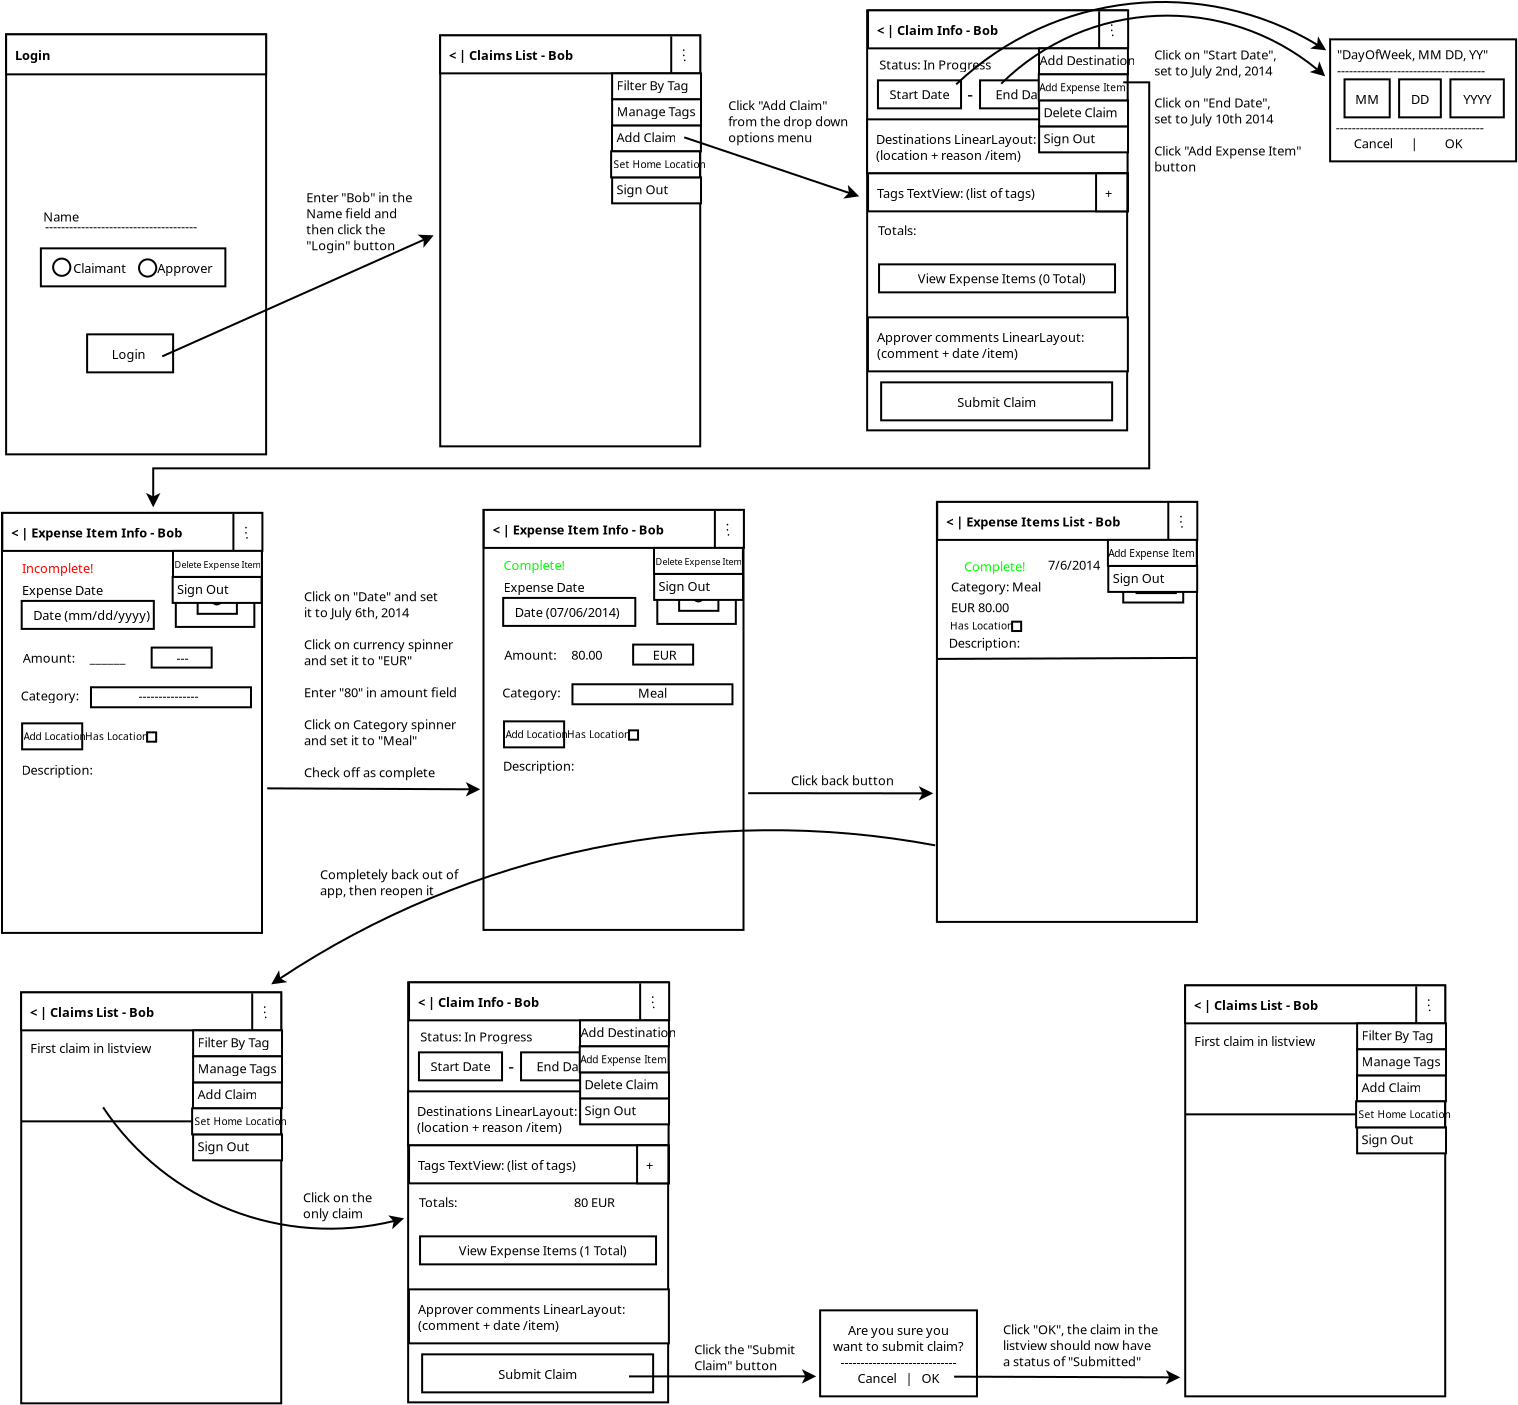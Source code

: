 <?xml version="1.0" encoding="UTF-8"?>
<dia:diagram xmlns:dia="http://www.lysator.liu.se/~alla/dia/">
  <dia:layer name="Background" visible="true" active="true">
    <dia:group>
      <dia:object type="Standard - Box" version="0" id="O0">
        <dia:attribute name="obj_pos">
          <dia:point val="-0.911,24.128"/>
        </dia:attribute>
        <dia:attribute name="obj_bb">
          <dia:rectangle val="-0.961,24.078;12.139,45.178"/>
        </dia:attribute>
        <dia:attribute name="elem_corner">
          <dia:point val="-0.911,24.128"/>
        </dia:attribute>
        <dia:attribute name="elem_width">
          <dia:real val="13"/>
        </dia:attribute>
        <dia:attribute name="elem_height">
          <dia:real val="21"/>
        </dia:attribute>
        <dia:attribute name="show_background">
          <dia:boolean val="true"/>
        </dia:attribute>
      </dia:object>
      <dia:object type="Standard - Text" version="1" id="O1">
        <dia:attribute name="obj_pos">
          <dia:point val="0.089,28.228"/>
        </dia:attribute>
        <dia:attribute name="obj_bb">
          <dia:rectangle val="0.089,27.588;3.962,28.36"/>
        </dia:attribute>
        <dia:attribute name="text">
          <dia:composite type="text">
            <dia:attribute name="string">
              <dia:string>#Expense Date#</dia:string>
            </dia:attribute>
            <dia:attribute name="font">
              <dia:font family="sans" style="0" name="Helvetica"/>
            </dia:attribute>
            <dia:attribute name="height">
              <dia:real val="0.8"/>
            </dia:attribute>
            <dia:attribute name="pos">
              <dia:point val="0.089,28.228"/>
            </dia:attribute>
            <dia:attribute name="color">
              <dia:color val="#000000"/>
            </dia:attribute>
            <dia:attribute name="alignment">
              <dia:enum val="0"/>
            </dia:attribute>
          </dia:composite>
        </dia:attribute>
        <dia:attribute name="valign">
          <dia:enum val="3"/>
        </dia:attribute>
      </dia:object>
      <dia:object type="Standard - Text" version="1" id="O2">
        <dia:attribute name="obj_pos">
          <dia:point val="0.089,27.128"/>
        </dia:attribute>
        <dia:attribute name="obj_bb">
          <dia:rectangle val="0.089,26.488;3.472,27.26"/>
        </dia:attribute>
        <dia:attribute name="text">
          <dia:composite type="text">
            <dia:attribute name="string">
              <dia:string>#Incomplete!#</dia:string>
            </dia:attribute>
            <dia:attribute name="font">
              <dia:font family="sans" style="0" name="Helvetica"/>
            </dia:attribute>
            <dia:attribute name="height">
              <dia:real val="0.8"/>
            </dia:attribute>
            <dia:attribute name="pos">
              <dia:point val="0.089,27.128"/>
            </dia:attribute>
            <dia:attribute name="color">
              <dia:color val="#ff0000"/>
            </dia:attribute>
            <dia:attribute name="alignment">
              <dia:enum val="0"/>
            </dia:attribute>
          </dia:composite>
        </dia:attribute>
        <dia:attribute name="valign">
          <dia:enum val="3"/>
        </dia:attribute>
      </dia:object>
      <dia:object type="Standard - Text" version="1" id="O3">
        <dia:attribute name="obj_pos">
          <dia:point val="0.064,37.219"/>
        </dia:attribute>
        <dia:attribute name="obj_bb">
          <dia:rectangle val="0.064,36.58;3.444,37.352"/>
        </dia:attribute>
        <dia:attribute name="text">
          <dia:composite type="text">
            <dia:attribute name="string">
              <dia:string>#Description:#</dia:string>
            </dia:attribute>
            <dia:attribute name="font">
              <dia:font family="sans" style="0" name="Helvetica"/>
            </dia:attribute>
            <dia:attribute name="height">
              <dia:real val="0.8"/>
            </dia:attribute>
            <dia:attribute name="pos">
              <dia:point val="0.064,37.219"/>
            </dia:attribute>
            <dia:attribute name="color">
              <dia:color val="#000000"/>
            </dia:attribute>
            <dia:attribute name="alignment">
              <dia:enum val="0"/>
            </dia:attribute>
          </dia:composite>
        </dia:attribute>
        <dia:attribute name="valign">
          <dia:enum val="3"/>
        </dia:attribute>
      </dia:object>
      <dia:object type="Standard - Text" version="1" id="O4">
        <dia:attribute name="obj_pos">
          <dia:point val="0.124,31.621"/>
        </dia:attribute>
        <dia:attribute name="obj_bb">
          <dia:rectangle val="0.124,30.981;5.666,31.754"/>
        </dia:attribute>
        <dia:attribute name="text">
          <dia:composite type="text">
            <dia:attribute name="string">
              <dia:string>#Amount:     ______#</dia:string>
            </dia:attribute>
            <dia:attribute name="font">
              <dia:font family="sans" style="0" name="Helvetica"/>
            </dia:attribute>
            <dia:attribute name="height">
              <dia:real val="0.8"/>
            </dia:attribute>
            <dia:attribute name="pos">
              <dia:point val="0.124,31.621"/>
            </dia:attribute>
            <dia:attribute name="color">
              <dia:color val="#000000"/>
            </dia:attribute>
            <dia:attribute name="alignment">
              <dia:enum val="0"/>
            </dia:attribute>
          </dia:composite>
        </dia:attribute>
        <dia:attribute name="valign">
          <dia:enum val="3"/>
        </dia:attribute>
      </dia:object>
      <dia:object type="Standard - Text" version="1" id="O5">
        <dia:attribute name="obj_pos">
          <dia:point val="0.025,33.506"/>
        </dia:attribute>
        <dia:attribute name="obj_bb">
          <dia:rectangle val="0.025,32.866;2.777,33.638"/>
        </dia:attribute>
        <dia:attribute name="text">
          <dia:composite type="text">
            <dia:attribute name="string">
              <dia:string>#Category:#</dia:string>
            </dia:attribute>
            <dia:attribute name="font">
              <dia:font family="sans" style="0" name="Helvetica"/>
            </dia:attribute>
            <dia:attribute name="height">
              <dia:real val="0.8"/>
            </dia:attribute>
            <dia:attribute name="pos">
              <dia:point val="0.025,33.506"/>
            </dia:attribute>
            <dia:attribute name="color">
              <dia:color val="#000000"/>
            </dia:attribute>
            <dia:attribute name="alignment">
              <dia:enum val="0"/>
            </dia:attribute>
          </dia:composite>
        </dia:attribute>
        <dia:attribute name="valign">
          <dia:enum val="3"/>
        </dia:attribute>
      </dia:object>
      <dia:object type="Flowchart - Box" version="0" id="O6">
        <dia:attribute name="obj_pos">
          <dia:point val="-0.896,24.128"/>
        </dia:attribute>
        <dia:attribute name="obj_bb">
          <dia:rectangle val="-0.946,24.078;12.159,26.078"/>
        </dia:attribute>
        <dia:attribute name="elem_corner">
          <dia:point val="-0.896,24.128"/>
        </dia:attribute>
        <dia:attribute name="elem_width">
          <dia:real val="13.005"/>
        </dia:attribute>
        <dia:attribute name="elem_height">
          <dia:real val="1.9"/>
        </dia:attribute>
        <dia:attribute name="border_width">
          <dia:real val="0.1"/>
        </dia:attribute>
        <dia:attribute name="show_background">
          <dia:boolean val="true"/>
        </dia:attribute>
        <dia:attribute name="padding">
          <dia:real val="0.5"/>
        </dia:attribute>
        <dia:attribute name="text">
          <dia:composite type="text">
            <dia:attribute name="string">
              <dia:string>#&lt; | Expense Item Info - Bob#</dia:string>
            </dia:attribute>
            <dia:attribute name="font">
              <dia:font family="sans" style="80" name="Helvetica-Bold"/>
            </dia:attribute>
            <dia:attribute name="height">
              <dia:real val="0.8"/>
            </dia:attribute>
            <dia:attribute name="pos">
              <dia:point val="-0.446,25.318"/>
            </dia:attribute>
            <dia:attribute name="color">
              <dia:color val="#000000"/>
            </dia:attribute>
            <dia:attribute name="alignment">
              <dia:enum val="0"/>
            </dia:attribute>
          </dia:composite>
        </dia:attribute>
      </dia:object>
      <dia:group>
        <dia:object type="Standard - Line" version="0" id="O7">
          <dia:attribute name="obj_pos">
            <dia:point val="10.659,24.178"/>
          </dia:attribute>
          <dia:attribute name="obj_bb">
            <dia:rectangle val="10.609,24.128;10.709,26.078"/>
          </dia:attribute>
          <dia:attribute name="conn_endpoints">
            <dia:point val="10.659,24.178"/>
            <dia:point val="10.659,26.028"/>
          </dia:attribute>
          <dia:attribute name="numcp">
            <dia:int val="1"/>
          </dia:attribute>
        </dia:object>
        <dia:group>
          <dia:object type="Standard - Text" version="1" id="O8">
            <dia:attribute name="obj_pos">
              <dia:point val="11.204,25.168"/>
            </dia:attribute>
            <dia:attribute name="obj_bb">
              <dia:rectangle val="11.204,24.528;11.431,25.3"/>
            </dia:attribute>
            <dia:attribute name="text">
              <dia:composite type="text">
                <dia:attribute name="string">
                  <dia:string>#:#</dia:string>
                </dia:attribute>
                <dia:attribute name="font">
                  <dia:font family="sans" style="0" name="Helvetica"/>
                </dia:attribute>
                <dia:attribute name="height">
                  <dia:real val="0.8"/>
                </dia:attribute>
                <dia:attribute name="pos">
                  <dia:point val="11.204,25.168"/>
                </dia:attribute>
                <dia:attribute name="color">
                  <dia:color val="#000000"/>
                </dia:attribute>
                <dia:attribute name="alignment">
                  <dia:enum val="0"/>
                </dia:attribute>
              </dia:composite>
            </dia:attribute>
            <dia:attribute name="valign">
              <dia:enum val="3"/>
            </dia:attribute>
          </dia:object>
          <dia:object type="Standard - Text" version="1" id="O9">
            <dia:attribute name="obj_pos">
              <dia:point val="11.254,25.418"/>
            </dia:attribute>
            <dia:attribute name="obj_bb">
              <dia:rectangle val="11.254,24.778;11.449,25.55"/>
            </dia:attribute>
            <dia:attribute name="text">
              <dia:composite type="text">
                <dia:attribute name="string">
                  <dia:string>#.#</dia:string>
                </dia:attribute>
                <dia:attribute name="font">
                  <dia:font family="sans" style="0" name="Helvetica"/>
                </dia:attribute>
                <dia:attribute name="height">
                  <dia:real val="0.8"/>
                </dia:attribute>
                <dia:attribute name="pos">
                  <dia:point val="11.254,25.418"/>
                </dia:attribute>
                <dia:attribute name="color">
                  <dia:color val="#000000"/>
                </dia:attribute>
                <dia:attribute name="alignment">
                  <dia:enum val="0"/>
                </dia:attribute>
              </dia:composite>
            </dia:attribute>
            <dia:attribute name="valign">
              <dia:enum val="3"/>
            </dia:attribute>
          </dia:object>
        </dia:group>
      </dia:group>
      <dia:group>
        <dia:object type="Standard - Box" version="0" id="O10">
          <dia:attribute name="obj_pos">
            <dia:point val="7.78,26.808"/>
          </dia:attribute>
          <dia:attribute name="obj_bb">
            <dia:rectangle val="7.73,26.758;11.756,29.878"/>
          </dia:attribute>
          <dia:attribute name="elem_corner">
            <dia:point val="7.78,26.808"/>
          </dia:attribute>
          <dia:attribute name="elem_width">
            <dia:real val="3.926"/>
          </dia:attribute>
          <dia:attribute name="elem_height">
            <dia:real val="3.02"/>
          </dia:attribute>
          <dia:attribute name="show_background">
            <dia:boolean val="true"/>
          </dia:attribute>
        </dia:object>
        <dia:object type="Standard - Box" version="0" id="O11">
          <dia:attribute name="obj_pos">
            <dia:point val="8.871,27.756"/>
          </dia:attribute>
          <dia:attribute name="obj_bb">
            <dia:rectangle val="8.821,27.706;10.883,29.223"/>
          </dia:attribute>
          <dia:attribute name="elem_corner">
            <dia:point val="8.871,27.756"/>
          </dia:attribute>
          <dia:attribute name="elem_width">
            <dia:real val="1.963"/>
          </dia:attribute>
          <dia:attribute name="elem_height">
            <dia:real val="1.418"/>
          </dia:attribute>
          <dia:attribute name="show_background">
            <dia:boolean val="true"/>
          </dia:attribute>
        </dia:object>
        <dia:object type="Standard - Box" version="0" id="O12">
          <dia:attribute name="obj_pos">
            <dia:point val="10.232,27.465"/>
          </dia:attribute>
          <dia:attribute name="obj_bb">
            <dia:rectangle val="10.182,27.415;10.732,27.74"/>
          </dia:attribute>
          <dia:attribute name="elem_corner">
            <dia:point val="10.232,27.465"/>
          </dia:attribute>
          <dia:attribute name="elem_width">
            <dia:real val="0.45"/>
          </dia:attribute>
          <dia:attribute name="elem_height">
            <dia:real val="0.225"/>
          </dia:attribute>
          <dia:attribute name="show_background">
            <dia:boolean val="true"/>
          </dia:attribute>
        </dia:object>
        <dia:object type="Standard - Ellipse" version="0" id="O13">
          <dia:attribute name="obj_pos">
            <dia:point val="9.595,28.213"/>
          </dia:attribute>
          <dia:attribute name="obj_bb">
            <dia:rectangle val="9.545,28.163;10.12,28.753"/>
          </dia:attribute>
          <dia:attribute name="elem_corner">
            <dia:point val="9.595,28.213"/>
          </dia:attribute>
          <dia:attribute name="elem_width">
            <dia:real val="0.475"/>
          </dia:attribute>
          <dia:attribute name="elem_height">
            <dia:real val="0.49"/>
          </dia:attribute>
        </dia:object>
        <dia:object type="Standard - Box" version="0" id="O14">
          <dia:attribute name="obj_pos">
            <dia:point val="9.607,27.865"/>
          </dia:attribute>
          <dia:attribute name="obj_bb">
            <dia:rectangle val="9.557,27.815;10.182,28.24"/>
          </dia:attribute>
          <dia:attribute name="elem_corner">
            <dia:point val="9.607,27.865"/>
          </dia:attribute>
          <dia:attribute name="elem_width">
            <dia:real val="0.525"/>
          </dia:attribute>
          <dia:attribute name="elem_height">
            <dia:real val="0.325"/>
          </dia:attribute>
          <dia:attribute name="show_background">
            <dia:boolean val="true"/>
          </dia:attribute>
        </dia:object>
      </dia:group>
      <dia:object type="Standard - Box" version="0" id="O15">
        <dia:attribute name="obj_pos">
          <dia:point val="3.538,32.846"/>
        </dia:attribute>
        <dia:attribute name="obj_bb">
          <dia:rectangle val="3.488,32.796;11.588,33.896"/>
        </dia:attribute>
        <dia:attribute name="elem_corner">
          <dia:point val="3.538,32.846"/>
        </dia:attribute>
        <dia:attribute name="elem_width">
          <dia:real val="8"/>
        </dia:attribute>
        <dia:attribute name="elem_height">
          <dia:real val="1"/>
        </dia:attribute>
        <dia:attribute name="show_background">
          <dia:boolean val="true"/>
        </dia:attribute>
      </dia:object>
      <dia:object type="Standard - Text" version="1" id="O16">
        <dia:attribute name="obj_pos">
          <dia:point val="5.915,33.519"/>
        </dia:attribute>
        <dia:attribute name="obj_bb">
          <dia:rectangle val="5.915,32.879;9.403,33.651"/>
        </dia:attribute>
        <dia:attribute name="text">
          <dia:composite type="text">
            <dia:attribute name="string">
              <dia:string>#---------------#</dia:string>
            </dia:attribute>
            <dia:attribute name="font">
              <dia:font family="sans" style="0" name="Helvetica"/>
            </dia:attribute>
            <dia:attribute name="height">
              <dia:real val="0.8"/>
            </dia:attribute>
            <dia:attribute name="pos">
              <dia:point val="5.915,33.519"/>
            </dia:attribute>
            <dia:attribute name="color">
              <dia:color val="#000000"/>
            </dia:attribute>
            <dia:attribute name="alignment">
              <dia:enum val="0"/>
            </dia:attribute>
          </dia:composite>
        </dia:attribute>
        <dia:attribute name="valign">
          <dia:enum val="3"/>
        </dia:attribute>
      </dia:object>
      <dia:object type="Standard - Box" version="0" id="O17">
        <dia:attribute name="obj_pos">
          <dia:point val="6.572,30.861"/>
        </dia:attribute>
        <dia:attribute name="obj_bb">
          <dia:rectangle val="6.522,30.811;9.622,31.911"/>
        </dia:attribute>
        <dia:attribute name="elem_corner">
          <dia:point val="6.572,30.861"/>
        </dia:attribute>
        <dia:attribute name="elem_width">
          <dia:real val="3"/>
        </dia:attribute>
        <dia:attribute name="elem_height">
          <dia:real val="1"/>
        </dia:attribute>
        <dia:attribute name="show_background">
          <dia:boolean val="true"/>
        </dia:attribute>
      </dia:object>
      <dia:object type="Standard - Text" version="1" id="O18">
        <dia:attribute name="obj_pos">
          <dia:point val="7.808,31.621"/>
        </dia:attribute>
        <dia:attribute name="obj_bb">
          <dia:rectangle val="7.808,30.981;8.505,31.753"/>
        </dia:attribute>
        <dia:attribute name="text">
          <dia:composite type="text">
            <dia:attribute name="string">
              <dia:string>#---#</dia:string>
            </dia:attribute>
            <dia:attribute name="font">
              <dia:font family="sans" style="0" name="Helvetica"/>
            </dia:attribute>
            <dia:attribute name="height">
              <dia:real val="0.8"/>
            </dia:attribute>
            <dia:attribute name="pos">
              <dia:point val="7.808,31.621"/>
            </dia:attribute>
            <dia:attribute name="color">
              <dia:color val="#000000"/>
            </dia:attribute>
            <dia:attribute name="alignment">
              <dia:enum val="0"/>
            </dia:attribute>
          </dia:composite>
        </dia:attribute>
        <dia:attribute name="valign">
          <dia:enum val="3"/>
        </dia:attribute>
      </dia:object>
      <dia:group>
        <dia:object type="Standard - Box" version="0" id="O19">
          <dia:attribute name="obj_pos">
            <dia:point val="0.074,28.528"/>
          </dia:attribute>
          <dia:attribute name="obj_bb">
            <dia:rectangle val="0.024,28.478;6.73,29.978"/>
          </dia:attribute>
          <dia:attribute name="elem_corner">
            <dia:point val="0.074,28.528"/>
          </dia:attribute>
          <dia:attribute name="elem_width">
            <dia:real val="6.606"/>
          </dia:attribute>
          <dia:attribute name="elem_height">
            <dia:real val="1.4"/>
          </dia:attribute>
          <dia:attribute name="show_background">
            <dia:boolean val="true"/>
          </dia:attribute>
        </dia:object>
        <dia:object type="Standard - Text" version="1" id="O20">
          <dia:attribute name="obj_pos">
            <dia:point val="0.652,29.478"/>
          </dia:attribute>
          <dia:attribute name="obj_bb">
            <dia:rectangle val="0.652,28.838;6.219,29.61"/>
          </dia:attribute>
          <dia:attribute name="text">
            <dia:composite type="text">
              <dia:attribute name="string">
                <dia:string>#Date (mm/dd/yyyy)#</dia:string>
              </dia:attribute>
              <dia:attribute name="font">
                <dia:font family="sans" style="0" name="Helvetica"/>
              </dia:attribute>
              <dia:attribute name="height">
                <dia:real val="0.8"/>
              </dia:attribute>
              <dia:attribute name="pos">
                <dia:point val="0.652,29.478"/>
              </dia:attribute>
              <dia:attribute name="color">
                <dia:color val="#000000"/>
              </dia:attribute>
              <dia:attribute name="alignment">
                <dia:enum val="0"/>
              </dia:attribute>
            </dia:composite>
          </dia:attribute>
          <dia:attribute name="valign">
            <dia:enum val="3"/>
          </dia:attribute>
        </dia:object>
      </dia:group>
      <dia:group>
        <dia:object type="Standard - Box" version="0" id="O21">
          <dia:attribute name="obj_pos">
            <dia:point val="7.622,27.328"/>
          </dia:attribute>
          <dia:attribute name="obj_bb">
            <dia:rectangle val="7.572,27.278;12.117,28.678"/>
          </dia:attribute>
          <dia:attribute name="elem_corner">
            <dia:point val="7.622,27.328"/>
          </dia:attribute>
          <dia:attribute name="elem_width">
            <dia:real val="4.445"/>
          </dia:attribute>
          <dia:attribute name="elem_height">
            <dia:real val="1.3"/>
          </dia:attribute>
          <dia:attribute name="show_background">
            <dia:boolean val="true"/>
          </dia:attribute>
        </dia:object>
        <dia:object type="Standard - Text" version="1" id="O22">
          <dia:attribute name="obj_pos">
            <dia:point val="7.844,28.178"/>
          </dia:attribute>
          <dia:attribute name="obj_bb">
            <dia:rectangle val="7.844,27.538;10.287,28.31"/>
          </dia:attribute>
          <dia:attribute name="text">
            <dia:composite type="text">
              <dia:attribute name="string">
                <dia:string>#Sign Out#</dia:string>
              </dia:attribute>
              <dia:attribute name="font">
                <dia:font family="sans" style="0" name="Helvetica"/>
              </dia:attribute>
              <dia:attribute name="height">
                <dia:real val="0.8"/>
              </dia:attribute>
              <dia:attribute name="pos">
                <dia:point val="7.844,28.178"/>
              </dia:attribute>
              <dia:attribute name="color">
                <dia:color val="#000000"/>
              </dia:attribute>
              <dia:attribute name="alignment">
                <dia:enum val="0"/>
              </dia:attribute>
            </dia:composite>
          </dia:attribute>
          <dia:attribute name="valign">
            <dia:enum val="3"/>
          </dia:attribute>
        </dia:object>
      </dia:group>
      <dia:group>
        <dia:object type="Standard - Box" version="0" id="O23">
          <dia:attribute name="obj_pos">
            <dia:point val="7.639,26.028"/>
          </dia:attribute>
          <dia:attribute name="obj_bb">
            <dia:rectangle val="7.589,25.978;12.134,27.378"/>
          </dia:attribute>
          <dia:attribute name="elem_corner">
            <dia:point val="7.639,26.028"/>
          </dia:attribute>
          <dia:attribute name="elem_width">
            <dia:real val="4.445"/>
          </dia:attribute>
          <dia:attribute name="elem_height">
            <dia:real val="1.3"/>
          </dia:attribute>
          <dia:attribute name="show_background">
            <dia:boolean val="true"/>
          </dia:attribute>
        </dia:object>
        <dia:object type="Standard - Text" version="1" id="O24">
          <dia:attribute name="obj_pos">
            <dia:point val="7.712,26.878"/>
          </dia:attribute>
          <dia:attribute name="obj_bb">
            <dia:rectangle val="7.712,26.425;11.872,26.97"/>
          </dia:attribute>
          <dia:attribute name="text">
            <dia:composite type="text">
              <dia:attribute name="string">
                <dia:string>#Delete Expense Item#</dia:string>
              </dia:attribute>
              <dia:attribute name="font">
                <dia:font family="sans" style="0" name="Helvetica"/>
              </dia:attribute>
              <dia:attribute name="height">
                <dia:real val="0.564"/>
              </dia:attribute>
              <dia:attribute name="pos">
                <dia:point val="7.712,26.878"/>
              </dia:attribute>
              <dia:attribute name="color">
                <dia:color val="#000000"/>
              </dia:attribute>
              <dia:attribute name="alignment">
                <dia:enum val="0"/>
              </dia:attribute>
            </dia:composite>
          </dia:attribute>
          <dia:attribute name="valign">
            <dia:enum val="3"/>
          </dia:attribute>
        </dia:object>
      </dia:group>
      <dia:group>
        <dia:group>
          <dia:object type="Geometric - Perfect Square" version="1" id="O25">
            <dia:attribute name="obj_pos">
              <dia:point val="6.345,35.1"/>
            </dia:attribute>
            <dia:attribute name="obj_bb">
              <dia:rectangle val="6.295,35.05;6.847,35.617"/>
            </dia:attribute>
            <dia:attribute name="meta">
              <dia:composite type="dict"/>
            </dia:attribute>
            <dia:attribute name="elem_corner">
              <dia:point val="6.345,35.1"/>
            </dia:attribute>
            <dia:attribute name="elem_width">
              <dia:real val="0.452"/>
            </dia:attribute>
            <dia:attribute name="elem_height">
              <dia:real val="0.467"/>
            </dia:attribute>
            <dia:attribute name="line_width">
              <dia:real val="0.1"/>
            </dia:attribute>
            <dia:attribute name="line_colour">
              <dia:color val="#000000"/>
            </dia:attribute>
            <dia:attribute name="fill_colour">
              <dia:color val="#ffffff"/>
            </dia:attribute>
            <dia:attribute name="show_background">
              <dia:boolean val="true"/>
            </dia:attribute>
            <dia:attribute name="line_style">
              <dia:enum val="0"/>
              <dia:real val="1"/>
            </dia:attribute>
            <dia:attribute name="flip_horizontal">
              <dia:boolean val="false"/>
            </dia:attribute>
            <dia:attribute name="flip_vertical">
              <dia:boolean val="false"/>
            </dia:attribute>
            <dia:attribute name="subscale">
              <dia:real val="1"/>
            </dia:attribute>
          </dia:object>
          <dia:object type="Standard - Text" version="1" id="O26">
            <dia:attribute name="obj_pos">
              <dia:point val="3.245,35.49"/>
            </dia:attribute>
            <dia:attribute name="obj_bb">
              <dia:rectangle val="3.245,34.983;6.112,35.595"/>
            </dia:attribute>
            <dia:attribute name="text">
              <dia:composite type="text">
                <dia:attribute name="string">
                  <dia:string>#Has Location#</dia:string>
                </dia:attribute>
                <dia:attribute name="font">
                  <dia:font family="sans" style="0" name="Helvetica"/>
                </dia:attribute>
                <dia:attribute name="height">
                  <dia:real val="0.635"/>
                </dia:attribute>
                <dia:attribute name="pos">
                  <dia:point val="3.245,35.49"/>
                </dia:attribute>
                <dia:attribute name="color">
                  <dia:color val="#000000"/>
                </dia:attribute>
                <dia:attribute name="alignment">
                  <dia:enum val="0"/>
                </dia:attribute>
              </dia:composite>
            </dia:attribute>
            <dia:attribute name="valign">
              <dia:enum val="3"/>
            </dia:attribute>
          </dia:object>
        </dia:group>
        <dia:group>
          <dia:object type="Standard - Box" version="0" id="O27">
            <dia:attribute name="obj_pos">
              <dia:point val="0.095,34.65"/>
            </dia:attribute>
            <dia:attribute name="obj_bb">
              <dia:rectangle val="0.045,34.6;3.15,36"/>
            </dia:attribute>
            <dia:attribute name="elem_corner">
              <dia:point val="0.095,34.65"/>
            </dia:attribute>
            <dia:attribute name="elem_width">
              <dia:real val="3.005"/>
            </dia:attribute>
            <dia:attribute name="elem_height">
              <dia:real val="1.3"/>
            </dia:attribute>
            <dia:attribute name="show_background">
              <dia:boolean val="true"/>
            </dia:attribute>
          </dia:object>
          <dia:object type="Standard - Text" version="1" id="O28">
            <dia:attribute name="obj_pos">
              <dia:point val="0.168,35.5"/>
            </dia:attribute>
            <dia:attribute name="obj_bb">
              <dia:rectangle val="0.168,34.992;3.062,35.605"/>
            </dia:attribute>
            <dia:attribute name="text">
              <dia:composite type="text">
                <dia:attribute name="string">
                  <dia:string>#Add Location#</dia:string>
                </dia:attribute>
                <dia:attribute name="font">
                  <dia:font family="sans" style="0" name="Helvetica"/>
                </dia:attribute>
                <dia:attribute name="height">
                  <dia:real val="0.635"/>
                </dia:attribute>
                <dia:attribute name="pos">
                  <dia:point val="0.168,35.5"/>
                </dia:attribute>
                <dia:attribute name="color">
                  <dia:color val="#000000"/>
                </dia:attribute>
                <dia:attribute name="alignment">
                  <dia:enum val="0"/>
                </dia:attribute>
              </dia:composite>
            </dia:attribute>
            <dia:attribute name="valign">
              <dia:enum val="3"/>
            </dia:attribute>
          </dia:object>
        </dia:group>
      </dia:group>
    </dia:group>
    <dia:group>
      <dia:object type="Standard - Box" version="0" id="O29">
        <dia:attribute name="obj_pos">
          <dia:point val="23.164,23.978"/>
        </dia:attribute>
        <dia:attribute name="obj_bb">
          <dia:rectangle val="23.114,23.928;36.214,45.028"/>
        </dia:attribute>
        <dia:attribute name="elem_corner">
          <dia:point val="23.164,23.978"/>
        </dia:attribute>
        <dia:attribute name="elem_width">
          <dia:real val="13"/>
        </dia:attribute>
        <dia:attribute name="elem_height">
          <dia:real val="21"/>
        </dia:attribute>
        <dia:attribute name="show_background">
          <dia:boolean val="true"/>
        </dia:attribute>
      </dia:object>
      <dia:object type="Standard - Text" version="1" id="O30">
        <dia:attribute name="obj_pos">
          <dia:point val="24.164,28.078"/>
        </dia:attribute>
        <dia:attribute name="obj_bb">
          <dia:rectangle val="24.164,27.438;28.036,28.21"/>
        </dia:attribute>
        <dia:attribute name="text">
          <dia:composite type="text">
            <dia:attribute name="string">
              <dia:string>#Expense Date#</dia:string>
            </dia:attribute>
            <dia:attribute name="font">
              <dia:font family="sans" style="0" name="Helvetica"/>
            </dia:attribute>
            <dia:attribute name="height">
              <dia:real val="0.8"/>
            </dia:attribute>
            <dia:attribute name="pos">
              <dia:point val="24.164,28.078"/>
            </dia:attribute>
            <dia:attribute name="color">
              <dia:color val="#000000"/>
            </dia:attribute>
            <dia:attribute name="alignment">
              <dia:enum val="0"/>
            </dia:attribute>
          </dia:composite>
        </dia:attribute>
        <dia:attribute name="valign">
          <dia:enum val="3"/>
        </dia:attribute>
      </dia:object>
      <dia:object type="Standard - Text" version="1" id="O31">
        <dia:attribute name="obj_pos">
          <dia:point val="24.164,26.978"/>
        </dia:attribute>
        <dia:attribute name="obj_bb">
          <dia:rectangle val="24.164,26.338;27.039,27.11"/>
        </dia:attribute>
        <dia:attribute name="text">
          <dia:composite type="text">
            <dia:attribute name="string">
              <dia:string>#Complete!#</dia:string>
            </dia:attribute>
            <dia:attribute name="font">
              <dia:font family="sans" style="0" name="Helvetica"/>
            </dia:attribute>
            <dia:attribute name="height">
              <dia:real val="0.8"/>
            </dia:attribute>
            <dia:attribute name="pos">
              <dia:point val="24.164,26.978"/>
            </dia:attribute>
            <dia:attribute name="color">
              <dia:color val="#00ff00"/>
            </dia:attribute>
            <dia:attribute name="alignment">
              <dia:enum val="0"/>
            </dia:attribute>
          </dia:composite>
        </dia:attribute>
        <dia:attribute name="valign">
          <dia:enum val="3"/>
        </dia:attribute>
      </dia:object>
      <dia:object type="Standard - Text" version="1" id="O32">
        <dia:attribute name="obj_pos">
          <dia:point val="24.138,37.02"/>
        </dia:attribute>
        <dia:attribute name="obj_bb">
          <dia:rectangle val="24.138,36.38;27.518,37.152"/>
        </dia:attribute>
        <dia:attribute name="text">
          <dia:composite type="text">
            <dia:attribute name="string">
              <dia:string>#Description:#</dia:string>
            </dia:attribute>
            <dia:attribute name="font">
              <dia:font family="sans" style="0" name="Helvetica"/>
            </dia:attribute>
            <dia:attribute name="height">
              <dia:real val="0.8"/>
            </dia:attribute>
            <dia:attribute name="pos">
              <dia:point val="24.138,37.02"/>
            </dia:attribute>
            <dia:attribute name="color">
              <dia:color val="#000000"/>
            </dia:attribute>
            <dia:attribute name="alignment">
              <dia:enum val="0"/>
            </dia:attribute>
          </dia:composite>
        </dia:attribute>
        <dia:attribute name="valign">
          <dia:enum val="3"/>
        </dia:attribute>
      </dia:object>
      <dia:object type="Standard - Text" version="1" id="O33">
        <dia:attribute name="obj_pos">
          <dia:point val="24.198,31.471"/>
        </dia:attribute>
        <dia:attribute name="obj_bb">
          <dia:rectangle val="24.198,30.831;29.22,31.604"/>
        </dia:attribute>
        <dia:attribute name="text">
          <dia:composite type="text">
            <dia:attribute name="string">
              <dia:string>#Amount:     80.00#</dia:string>
            </dia:attribute>
            <dia:attribute name="font">
              <dia:font family="sans" style="0" name="Helvetica"/>
            </dia:attribute>
            <dia:attribute name="height">
              <dia:real val="0.8"/>
            </dia:attribute>
            <dia:attribute name="pos">
              <dia:point val="24.198,31.471"/>
            </dia:attribute>
            <dia:attribute name="color">
              <dia:color val="#000000"/>
            </dia:attribute>
            <dia:attribute name="alignment">
              <dia:enum val="0"/>
            </dia:attribute>
          </dia:composite>
        </dia:attribute>
        <dia:attribute name="valign">
          <dia:enum val="3"/>
        </dia:attribute>
      </dia:object>
      <dia:object type="Standard - Text" version="1" id="O34">
        <dia:attribute name="obj_pos">
          <dia:point val="24.099,33.356"/>
        </dia:attribute>
        <dia:attribute name="obj_bb">
          <dia:rectangle val="24.099,32.716;26.851,33.488"/>
        </dia:attribute>
        <dia:attribute name="text">
          <dia:composite type="text">
            <dia:attribute name="string">
              <dia:string>#Category:#</dia:string>
            </dia:attribute>
            <dia:attribute name="font">
              <dia:font family="sans" style="0" name="Helvetica"/>
            </dia:attribute>
            <dia:attribute name="height">
              <dia:real val="0.8"/>
            </dia:attribute>
            <dia:attribute name="pos">
              <dia:point val="24.099,33.356"/>
            </dia:attribute>
            <dia:attribute name="color">
              <dia:color val="#000000"/>
            </dia:attribute>
            <dia:attribute name="alignment">
              <dia:enum val="0"/>
            </dia:attribute>
          </dia:composite>
        </dia:attribute>
        <dia:attribute name="valign">
          <dia:enum val="3"/>
        </dia:attribute>
      </dia:object>
      <dia:object type="Flowchart - Box" version="0" id="O35">
        <dia:attribute name="obj_pos">
          <dia:point val="23.178,23.978"/>
        </dia:attribute>
        <dia:attribute name="obj_bb">
          <dia:rectangle val="23.128,23.928;36.233,25.928"/>
        </dia:attribute>
        <dia:attribute name="elem_corner">
          <dia:point val="23.178,23.978"/>
        </dia:attribute>
        <dia:attribute name="elem_width">
          <dia:real val="13.005"/>
        </dia:attribute>
        <dia:attribute name="elem_height">
          <dia:real val="1.9"/>
        </dia:attribute>
        <dia:attribute name="border_width">
          <dia:real val="0.1"/>
        </dia:attribute>
        <dia:attribute name="show_background">
          <dia:boolean val="true"/>
        </dia:attribute>
        <dia:attribute name="padding">
          <dia:real val="0.5"/>
        </dia:attribute>
        <dia:attribute name="text">
          <dia:composite type="text">
            <dia:attribute name="string">
              <dia:string>#&lt; | Expense Item Info - Bob#</dia:string>
            </dia:attribute>
            <dia:attribute name="font">
              <dia:font family="sans" style="80" name="Helvetica-Bold"/>
            </dia:attribute>
            <dia:attribute name="height">
              <dia:real val="0.8"/>
            </dia:attribute>
            <dia:attribute name="pos">
              <dia:point val="23.628,25.168"/>
            </dia:attribute>
            <dia:attribute name="color">
              <dia:color val="#000000"/>
            </dia:attribute>
            <dia:attribute name="alignment">
              <dia:enum val="0"/>
            </dia:attribute>
          </dia:composite>
        </dia:attribute>
      </dia:object>
      <dia:group>
        <dia:object type="Standard - Line" version="0" id="O36">
          <dia:attribute name="obj_pos">
            <dia:point val="34.733,24.028"/>
          </dia:attribute>
          <dia:attribute name="obj_bb">
            <dia:rectangle val="34.683,23.978;34.783,25.928"/>
          </dia:attribute>
          <dia:attribute name="conn_endpoints">
            <dia:point val="34.733,24.028"/>
            <dia:point val="34.733,25.878"/>
          </dia:attribute>
          <dia:attribute name="numcp">
            <dia:int val="1"/>
          </dia:attribute>
        </dia:object>
        <dia:group>
          <dia:object type="Standard - Text" version="1" id="O37">
            <dia:attribute name="obj_pos">
              <dia:point val="35.278,25.018"/>
            </dia:attribute>
            <dia:attribute name="obj_bb">
              <dia:rectangle val="35.278,24.378;35.506,25.15"/>
            </dia:attribute>
            <dia:attribute name="text">
              <dia:composite type="text">
                <dia:attribute name="string">
                  <dia:string>#:#</dia:string>
                </dia:attribute>
                <dia:attribute name="font">
                  <dia:font family="sans" style="0" name="Helvetica"/>
                </dia:attribute>
                <dia:attribute name="height">
                  <dia:real val="0.8"/>
                </dia:attribute>
                <dia:attribute name="pos">
                  <dia:point val="35.278,25.018"/>
                </dia:attribute>
                <dia:attribute name="color">
                  <dia:color val="#000000"/>
                </dia:attribute>
                <dia:attribute name="alignment">
                  <dia:enum val="0"/>
                </dia:attribute>
              </dia:composite>
            </dia:attribute>
            <dia:attribute name="valign">
              <dia:enum val="3"/>
            </dia:attribute>
          </dia:object>
          <dia:object type="Standard - Text" version="1" id="O38">
            <dia:attribute name="obj_pos">
              <dia:point val="35.328,25.268"/>
            </dia:attribute>
            <dia:attribute name="obj_bb">
              <dia:rectangle val="35.328,24.628;35.523,25.4"/>
            </dia:attribute>
            <dia:attribute name="text">
              <dia:composite type="text">
                <dia:attribute name="string">
                  <dia:string>#.#</dia:string>
                </dia:attribute>
                <dia:attribute name="font">
                  <dia:font family="sans" style="0" name="Helvetica"/>
                </dia:attribute>
                <dia:attribute name="height">
                  <dia:real val="0.8"/>
                </dia:attribute>
                <dia:attribute name="pos">
                  <dia:point val="35.328,25.268"/>
                </dia:attribute>
                <dia:attribute name="color">
                  <dia:color val="#000000"/>
                </dia:attribute>
                <dia:attribute name="alignment">
                  <dia:enum val="0"/>
                </dia:attribute>
              </dia:composite>
            </dia:attribute>
            <dia:attribute name="valign">
              <dia:enum val="3"/>
            </dia:attribute>
          </dia:object>
        </dia:group>
      </dia:group>
      <dia:group>
        <dia:object type="Standard - Box" version="0" id="O39">
          <dia:attribute name="obj_pos">
            <dia:point val="31.854,26.658"/>
          </dia:attribute>
          <dia:attribute name="obj_bb">
            <dia:rectangle val="31.804,26.608;35.83,29.728"/>
          </dia:attribute>
          <dia:attribute name="elem_corner">
            <dia:point val="31.854,26.658"/>
          </dia:attribute>
          <dia:attribute name="elem_width">
            <dia:real val="3.926"/>
          </dia:attribute>
          <dia:attribute name="elem_height">
            <dia:real val="3.02"/>
          </dia:attribute>
          <dia:attribute name="show_background">
            <dia:boolean val="true"/>
          </dia:attribute>
        </dia:object>
        <dia:object type="Standard - Box" version="0" id="O40">
          <dia:attribute name="obj_pos">
            <dia:point val="32.945,27.606"/>
          </dia:attribute>
          <dia:attribute name="obj_bb">
            <dia:rectangle val="32.895,27.556;34.958,29.073"/>
          </dia:attribute>
          <dia:attribute name="elem_corner">
            <dia:point val="32.945,27.606"/>
          </dia:attribute>
          <dia:attribute name="elem_width">
            <dia:real val="1.963"/>
          </dia:attribute>
          <dia:attribute name="elem_height">
            <dia:real val="1.418"/>
          </dia:attribute>
          <dia:attribute name="show_background">
            <dia:boolean val="true"/>
          </dia:attribute>
        </dia:object>
        <dia:object type="Standard - Box" version="0" id="O41">
          <dia:attribute name="obj_pos">
            <dia:point val="34.307,27.315"/>
          </dia:attribute>
          <dia:attribute name="obj_bb">
            <dia:rectangle val="34.257,27.265;34.807,27.59"/>
          </dia:attribute>
          <dia:attribute name="elem_corner">
            <dia:point val="34.307,27.315"/>
          </dia:attribute>
          <dia:attribute name="elem_width">
            <dia:real val="0.45"/>
          </dia:attribute>
          <dia:attribute name="elem_height">
            <dia:real val="0.225"/>
          </dia:attribute>
          <dia:attribute name="show_background">
            <dia:boolean val="true"/>
          </dia:attribute>
        </dia:object>
        <dia:object type="Standard - Ellipse" version="0" id="O42">
          <dia:attribute name="obj_pos">
            <dia:point val="33.669,28.063"/>
          </dia:attribute>
          <dia:attribute name="obj_bb">
            <dia:rectangle val="33.619,28.013;34.194,28.602"/>
          </dia:attribute>
          <dia:attribute name="elem_corner">
            <dia:point val="33.669,28.063"/>
          </dia:attribute>
          <dia:attribute name="elem_width">
            <dia:real val="0.475"/>
          </dia:attribute>
          <dia:attribute name="elem_height">
            <dia:real val="0.49"/>
          </dia:attribute>
        </dia:object>
        <dia:object type="Standard - Box" version="0" id="O43">
          <dia:attribute name="obj_pos">
            <dia:point val="33.682,27.715"/>
          </dia:attribute>
          <dia:attribute name="obj_bb">
            <dia:rectangle val="33.632,27.665;34.257,28.09"/>
          </dia:attribute>
          <dia:attribute name="elem_corner">
            <dia:point val="33.682,27.715"/>
          </dia:attribute>
          <dia:attribute name="elem_width">
            <dia:real val="0.525"/>
          </dia:attribute>
          <dia:attribute name="elem_height">
            <dia:real val="0.325"/>
          </dia:attribute>
          <dia:attribute name="show_background">
            <dia:boolean val="true"/>
          </dia:attribute>
        </dia:object>
      </dia:group>
      <dia:object type="Standard - Box" version="0" id="O44">
        <dia:attribute name="obj_pos">
          <dia:point val="27.612,32.696"/>
        </dia:attribute>
        <dia:attribute name="obj_bb">
          <dia:rectangle val="27.562,32.646;35.662,33.746"/>
        </dia:attribute>
        <dia:attribute name="elem_corner">
          <dia:point val="27.612,32.696"/>
        </dia:attribute>
        <dia:attribute name="elem_width">
          <dia:real val="8"/>
        </dia:attribute>
        <dia:attribute name="elem_height">
          <dia:real val="1"/>
        </dia:attribute>
        <dia:attribute name="show_background">
          <dia:boolean val="true"/>
        </dia:attribute>
      </dia:object>
      <dia:object type="Standard - Text" version="1" id="O45">
        <dia:attribute name="obj_pos">
          <dia:point val="30.889,33.369"/>
        </dia:attribute>
        <dia:attribute name="obj_bb">
          <dia:rectangle val="30.889,32.729;32.202,33.501"/>
        </dia:attribute>
        <dia:attribute name="text">
          <dia:composite type="text">
            <dia:attribute name="string">
              <dia:string>#Meal#</dia:string>
            </dia:attribute>
            <dia:attribute name="font">
              <dia:font family="sans" style="0" name="Helvetica"/>
            </dia:attribute>
            <dia:attribute name="height">
              <dia:real val="0.8"/>
            </dia:attribute>
            <dia:attribute name="pos">
              <dia:point val="30.889,33.369"/>
            </dia:attribute>
            <dia:attribute name="color">
              <dia:color val="#000000"/>
            </dia:attribute>
            <dia:attribute name="alignment">
              <dia:enum val="0"/>
            </dia:attribute>
          </dia:composite>
        </dia:attribute>
        <dia:attribute name="valign">
          <dia:enum val="3"/>
        </dia:attribute>
      </dia:object>
      <dia:object type="Standard - Box" version="0" id="O46">
        <dia:attribute name="obj_pos">
          <dia:point val="30.646,30.711"/>
        </dia:attribute>
        <dia:attribute name="obj_bb">
          <dia:rectangle val="30.596,30.661;33.696,31.761"/>
        </dia:attribute>
        <dia:attribute name="elem_corner">
          <dia:point val="30.646,30.711"/>
        </dia:attribute>
        <dia:attribute name="elem_width">
          <dia:real val="3"/>
        </dia:attribute>
        <dia:attribute name="elem_height">
          <dia:real val="1"/>
        </dia:attribute>
        <dia:attribute name="show_background">
          <dia:boolean val="true"/>
        </dia:attribute>
      </dia:object>
      <dia:object type="Standard - Text" version="1" id="O47">
        <dia:attribute name="obj_pos">
          <dia:point val="31.632,31.471"/>
        </dia:attribute>
        <dia:attribute name="obj_bb">
          <dia:rectangle val="31.632,30.831;32.809,31.603"/>
        </dia:attribute>
        <dia:attribute name="text">
          <dia:composite type="text">
            <dia:attribute name="string">
              <dia:string>#EUR#</dia:string>
            </dia:attribute>
            <dia:attribute name="font">
              <dia:font family="sans" style="0" name="Helvetica"/>
            </dia:attribute>
            <dia:attribute name="height">
              <dia:real val="0.8"/>
            </dia:attribute>
            <dia:attribute name="pos">
              <dia:point val="31.632,31.471"/>
            </dia:attribute>
            <dia:attribute name="color">
              <dia:color val="#000000"/>
            </dia:attribute>
            <dia:attribute name="alignment">
              <dia:enum val="0"/>
            </dia:attribute>
          </dia:composite>
        </dia:attribute>
        <dia:attribute name="valign">
          <dia:enum val="3"/>
        </dia:attribute>
      </dia:object>
      <dia:object type="Standard - Box" version="0" id="O48">
        <dia:attribute name="obj_pos">
          <dia:point val="24.148,28.378"/>
        </dia:attribute>
        <dia:attribute name="obj_bb">
          <dia:rectangle val="24.099,28.328;30.804,29.828"/>
        </dia:attribute>
        <dia:attribute name="elem_corner">
          <dia:point val="24.148,28.378"/>
        </dia:attribute>
        <dia:attribute name="elem_width">
          <dia:real val="6.606"/>
        </dia:attribute>
        <dia:attribute name="elem_height">
          <dia:real val="1.4"/>
        </dia:attribute>
        <dia:attribute name="show_background">
          <dia:boolean val="true"/>
        </dia:attribute>
      </dia:object>
      <dia:object type="Standard - Text" version="1" id="O49">
        <dia:attribute name="obj_pos">
          <dia:point val="24.726,29.328"/>
        </dia:attribute>
        <dia:attribute name="obj_bb">
          <dia:rectangle val="24.726,28.688;30.029,29.46"/>
        </dia:attribute>
        <dia:attribute name="text">
          <dia:composite type="text">
            <dia:attribute name="string">
              <dia:string>#Date (07/06/2014)#</dia:string>
            </dia:attribute>
            <dia:attribute name="font">
              <dia:font family="sans" style="0" name="Helvetica"/>
            </dia:attribute>
            <dia:attribute name="height">
              <dia:real val="0.8"/>
            </dia:attribute>
            <dia:attribute name="pos">
              <dia:point val="24.726,29.328"/>
            </dia:attribute>
            <dia:attribute name="color">
              <dia:color val="#000000"/>
            </dia:attribute>
            <dia:attribute name="alignment">
              <dia:enum val="0"/>
            </dia:attribute>
          </dia:composite>
        </dia:attribute>
        <dia:attribute name="valign">
          <dia:enum val="3"/>
        </dia:attribute>
      </dia:object>
      <dia:group>
        <dia:object type="Standard - Box" version="0" id="O50">
          <dia:attribute name="obj_pos">
            <dia:point val="31.696,27.178"/>
          </dia:attribute>
          <dia:attribute name="obj_bb">
            <dia:rectangle val="31.646,27.128;36.191,28.528"/>
          </dia:attribute>
          <dia:attribute name="elem_corner">
            <dia:point val="31.696,27.178"/>
          </dia:attribute>
          <dia:attribute name="elem_width">
            <dia:real val="4.445"/>
          </dia:attribute>
          <dia:attribute name="elem_height">
            <dia:real val="1.3"/>
          </dia:attribute>
          <dia:attribute name="show_background">
            <dia:boolean val="true"/>
          </dia:attribute>
        </dia:object>
        <dia:object type="Standard - Text" version="1" id="O51">
          <dia:attribute name="obj_pos">
            <dia:point val="31.918,28.028"/>
          </dia:attribute>
          <dia:attribute name="obj_bb">
            <dia:rectangle val="31.918,27.388;34.361,28.16"/>
          </dia:attribute>
          <dia:attribute name="text">
            <dia:composite type="text">
              <dia:attribute name="string">
                <dia:string>#Sign Out#</dia:string>
              </dia:attribute>
              <dia:attribute name="font">
                <dia:font family="sans" style="0" name="Helvetica"/>
              </dia:attribute>
              <dia:attribute name="height">
                <dia:real val="0.8"/>
              </dia:attribute>
              <dia:attribute name="pos">
                <dia:point val="31.918,28.028"/>
              </dia:attribute>
              <dia:attribute name="color">
                <dia:color val="#000000"/>
              </dia:attribute>
              <dia:attribute name="alignment">
                <dia:enum val="0"/>
              </dia:attribute>
            </dia:composite>
          </dia:attribute>
          <dia:attribute name="valign">
            <dia:enum val="3"/>
          </dia:attribute>
        </dia:object>
      </dia:group>
      <dia:group>
        <dia:object type="Standard - Box" version="0" id="O52">
          <dia:attribute name="obj_pos">
            <dia:point val="31.689,25.878"/>
          </dia:attribute>
          <dia:attribute name="obj_bb">
            <dia:rectangle val="31.639,25.828;36.184,27.228"/>
          </dia:attribute>
          <dia:attribute name="elem_corner">
            <dia:point val="31.689,25.878"/>
          </dia:attribute>
          <dia:attribute name="elem_width">
            <dia:real val="4.445"/>
          </dia:attribute>
          <dia:attribute name="elem_height">
            <dia:real val="1.3"/>
          </dia:attribute>
          <dia:attribute name="show_background">
            <dia:boolean val="true"/>
          </dia:attribute>
        </dia:object>
        <dia:object type="Standard - Text" version="1" id="O53">
          <dia:attribute name="obj_pos">
            <dia:point val="31.762,26.728"/>
          </dia:attribute>
          <dia:attribute name="obj_bb">
            <dia:rectangle val="31.762,26.275;35.922,26.82"/>
          </dia:attribute>
          <dia:attribute name="text">
            <dia:composite type="text">
              <dia:attribute name="string">
                <dia:string>#Delete Expense Item#</dia:string>
              </dia:attribute>
              <dia:attribute name="font">
                <dia:font family="sans" style="0" name="Helvetica"/>
              </dia:attribute>
              <dia:attribute name="height">
                <dia:real val="0.564"/>
              </dia:attribute>
              <dia:attribute name="pos">
                <dia:point val="31.762,26.728"/>
              </dia:attribute>
              <dia:attribute name="color">
                <dia:color val="#000000"/>
              </dia:attribute>
              <dia:attribute name="alignment">
                <dia:enum val="0"/>
              </dia:attribute>
            </dia:composite>
          </dia:attribute>
          <dia:attribute name="valign">
            <dia:enum val="3"/>
          </dia:attribute>
        </dia:object>
      </dia:group>
      <dia:group>
        <dia:group>
          <dia:object type="Geometric - Perfect Square" version="1" id="O54">
            <dia:attribute name="obj_pos">
              <dia:point val="30.44,35"/>
            </dia:attribute>
            <dia:attribute name="obj_bb">
              <dia:rectangle val="30.39,34.95;30.942,35.517"/>
            </dia:attribute>
            <dia:attribute name="meta">
              <dia:composite type="dict"/>
            </dia:attribute>
            <dia:attribute name="elem_corner">
              <dia:point val="30.44,35"/>
            </dia:attribute>
            <dia:attribute name="elem_width">
              <dia:real val="0.452"/>
            </dia:attribute>
            <dia:attribute name="elem_height">
              <dia:real val="0.467"/>
            </dia:attribute>
            <dia:attribute name="line_width">
              <dia:real val="0.1"/>
            </dia:attribute>
            <dia:attribute name="line_colour">
              <dia:color val="#000000"/>
            </dia:attribute>
            <dia:attribute name="fill_colour">
              <dia:color val="#ffffff"/>
            </dia:attribute>
            <dia:attribute name="show_background">
              <dia:boolean val="true"/>
            </dia:attribute>
            <dia:attribute name="line_style">
              <dia:enum val="0"/>
              <dia:real val="1"/>
            </dia:attribute>
            <dia:attribute name="flip_horizontal">
              <dia:boolean val="false"/>
            </dia:attribute>
            <dia:attribute name="flip_vertical">
              <dia:boolean val="false"/>
            </dia:attribute>
            <dia:attribute name="subscale">
              <dia:real val="1"/>
            </dia:attribute>
          </dia:object>
          <dia:object type="Standard - Text" version="1" id="O55">
            <dia:attribute name="obj_pos">
              <dia:point val="27.34,35.39"/>
            </dia:attribute>
            <dia:attribute name="obj_bb">
              <dia:rectangle val="27.34,34.883;30.207,35.495"/>
            </dia:attribute>
            <dia:attribute name="text">
              <dia:composite type="text">
                <dia:attribute name="string">
                  <dia:string>#Has Location#</dia:string>
                </dia:attribute>
                <dia:attribute name="font">
                  <dia:font family="sans" style="0" name="Helvetica"/>
                </dia:attribute>
                <dia:attribute name="height">
                  <dia:real val="0.635"/>
                </dia:attribute>
                <dia:attribute name="pos">
                  <dia:point val="27.34,35.39"/>
                </dia:attribute>
                <dia:attribute name="color">
                  <dia:color val="#000000"/>
                </dia:attribute>
                <dia:attribute name="alignment">
                  <dia:enum val="0"/>
                </dia:attribute>
              </dia:composite>
            </dia:attribute>
            <dia:attribute name="valign">
              <dia:enum val="3"/>
            </dia:attribute>
          </dia:object>
        </dia:group>
        <dia:group>
          <dia:object type="Standard - Box" version="0" id="O56">
            <dia:attribute name="obj_pos">
              <dia:point val="24.19,34.55"/>
            </dia:attribute>
            <dia:attribute name="obj_bb">
              <dia:rectangle val="24.14,34.5;27.245,35.9"/>
            </dia:attribute>
            <dia:attribute name="elem_corner">
              <dia:point val="24.19,34.55"/>
            </dia:attribute>
            <dia:attribute name="elem_width">
              <dia:real val="3.005"/>
            </dia:attribute>
            <dia:attribute name="elem_height">
              <dia:real val="1.3"/>
            </dia:attribute>
            <dia:attribute name="show_background">
              <dia:boolean val="true"/>
            </dia:attribute>
          </dia:object>
          <dia:object type="Standard - Text" version="1" id="O57">
            <dia:attribute name="obj_pos">
              <dia:point val="24.262,35.4"/>
            </dia:attribute>
            <dia:attribute name="obj_bb">
              <dia:rectangle val="24.262,34.892;27.157,35.505"/>
            </dia:attribute>
            <dia:attribute name="text">
              <dia:composite type="text">
                <dia:attribute name="string">
                  <dia:string>#Add Location#</dia:string>
                </dia:attribute>
                <dia:attribute name="font">
                  <dia:font family="sans" style="0" name="Helvetica"/>
                </dia:attribute>
                <dia:attribute name="height">
                  <dia:real val="0.635"/>
                </dia:attribute>
                <dia:attribute name="pos">
                  <dia:point val="24.262,35.4"/>
                </dia:attribute>
                <dia:attribute name="color">
                  <dia:color val="#000000"/>
                </dia:attribute>
                <dia:attribute name="alignment">
                  <dia:enum val="0"/>
                </dia:attribute>
              </dia:composite>
            </dia:attribute>
            <dia:attribute name="valign">
              <dia:enum val="3"/>
            </dia:attribute>
          </dia:object>
        </dia:group>
      </dia:group>
    </dia:group>
    <dia:object type="Flowchart - Box" version="0" id="O58">
      <dia:attribute name="obj_pos">
        <dia:point val="39.995,64"/>
      </dia:attribute>
      <dia:attribute name="obj_bb">
        <dia:rectangle val="39.945,63.95;47.888,68.35"/>
      </dia:attribute>
      <dia:attribute name="elem_corner">
        <dia:point val="39.995,64"/>
      </dia:attribute>
      <dia:attribute name="elem_width">
        <dia:real val="7.842"/>
      </dia:attribute>
      <dia:attribute name="elem_height">
        <dia:real val="4.3"/>
      </dia:attribute>
      <dia:attribute name="show_background">
        <dia:boolean val="true"/>
      </dia:attribute>
      <dia:attribute name="padding">
        <dia:real val="0.5"/>
      </dia:attribute>
      <dia:attribute name="text">
        <dia:composite type="text">
          <dia:attribute name="string">
            <dia:string>#Are you sure you
want to submit claim?
-----------------------------
Cancel   |   OK#</dia:string>
          </dia:attribute>
          <dia:attribute name="font">
            <dia:font family="sans" style="0" name="Helvetica"/>
          </dia:attribute>
          <dia:attribute name="height">
            <dia:real val="0.8"/>
          </dia:attribute>
          <dia:attribute name="pos">
            <dia:point val="43.916,65.19"/>
          </dia:attribute>
          <dia:attribute name="color">
            <dia:color val="#000000"/>
          </dia:attribute>
          <dia:attribute name="alignment">
            <dia:enum val="1"/>
          </dia:attribute>
        </dia:composite>
      </dia:attribute>
    </dia:object>
    <dia:group>
      <dia:object type="Flowchart - Box" version="0" id="O59">
        <dia:attribute name="obj_pos">
          <dia:point val="0.05,48.105"/>
        </dia:attribute>
        <dia:attribute name="obj_bb">
          <dia:rectangle val="0.0,48.055;13.1,68.7"/>
        </dia:attribute>
        <dia:attribute name="elem_corner">
          <dia:point val="0.05,48.105"/>
        </dia:attribute>
        <dia:attribute name="elem_width">
          <dia:real val="13.0"/>
        </dia:attribute>
        <dia:attribute name="elem_height">
          <dia:real val="20.545"/>
        </dia:attribute>
        <dia:attribute name="show_background">
          <dia:boolean val="true"/>
        </dia:attribute>
        <dia:attribute name="padding">
          <dia:real val="0.5"/>
        </dia:attribute>
        <dia:attribute name="text">
          <dia:composite type="text">
            <dia:attribute name="string">
              <dia:string>##</dia:string>
            </dia:attribute>
            <dia:attribute name="font">
              <dia:font family="sans" style="0" name="Helvetica"/>
            </dia:attribute>
            <dia:attribute name="height">
              <dia:real val="0.8"/>
            </dia:attribute>
            <dia:attribute name="pos">
              <dia:point val="6.55,58.617"/>
            </dia:attribute>
            <dia:attribute name="color">
              <dia:color val="#000000"/>
            </dia:attribute>
            <dia:attribute name="alignment">
              <dia:enum val="1"/>
            </dia:attribute>
          </dia:composite>
        </dia:attribute>
      </dia:object>
      <dia:object type="Flowchart - Box" version="0" id="O60">
        <dia:attribute name="obj_pos">
          <dia:point val="0.045,48.1"/>
        </dia:attribute>
        <dia:attribute name="obj_bb">
          <dia:rectangle val="-0.005,48.05;13.1,50.05"/>
        </dia:attribute>
        <dia:attribute name="elem_corner">
          <dia:point val="0.045,48.1"/>
        </dia:attribute>
        <dia:attribute name="elem_width">
          <dia:real val="13.005"/>
        </dia:attribute>
        <dia:attribute name="elem_height">
          <dia:real val="1.9"/>
        </dia:attribute>
        <dia:attribute name="border_width">
          <dia:real val="0.1"/>
        </dia:attribute>
        <dia:attribute name="show_background">
          <dia:boolean val="true"/>
        </dia:attribute>
        <dia:attribute name="padding">
          <dia:real val="0.5"/>
        </dia:attribute>
        <dia:attribute name="text">
          <dia:composite type="text">
            <dia:attribute name="string">
              <dia:string>#&lt; | Claims List - Bob#</dia:string>
            </dia:attribute>
            <dia:attribute name="font">
              <dia:font family="sans" style="80" name="Helvetica-Bold"/>
            </dia:attribute>
            <dia:attribute name="height">
              <dia:real val="0.8"/>
            </dia:attribute>
            <dia:attribute name="pos">
              <dia:point val="0.495,49.29"/>
            </dia:attribute>
            <dia:attribute name="color">
              <dia:color val="#000000"/>
            </dia:attribute>
            <dia:attribute name="alignment">
              <dia:enum val="0"/>
            </dia:attribute>
          </dia:composite>
        </dia:attribute>
      </dia:object>
      <dia:group>
        <dia:object type="Standard - Line" version="0" id="O61">
          <dia:attribute name="obj_pos">
            <dia:point val="11.6,48.15"/>
          </dia:attribute>
          <dia:attribute name="obj_bb">
            <dia:rectangle val="11.55,48.1;11.65,50.05"/>
          </dia:attribute>
          <dia:attribute name="conn_endpoints">
            <dia:point val="11.6,48.15"/>
            <dia:point val="11.6,50"/>
          </dia:attribute>
          <dia:attribute name="numcp">
            <dia:int val="1"/>
          </dia:attribute>
        </dia:object>
        <dia:group>
          <dia:object type="Standard - Text" version="1" id="O62">
            <dia:attribute name="obj_pos">
              <dia:point val="12.145,49.14"/>
            </dia:attribute>
            <dia:attribute name="obj_bb">
              <dia:rectangle val="12.145,48.5;12.373,49.273"/>
            </dia:attribute>
            <dia:attribute name="text">
              <dia:composite type="text">
                <dia:attribute name="string">
                  <dia:string>#:#</dia:string>
                </dia:attribute>
                <dia:attribute name="font">
                  <dia:font family="sans" style="0" name="Helvetica"/>
                </dia:attribute>
                <dia:attribute name="height">
                  <dia:real val="0.8"/>
                </dia:attribute>
                <dia:attribute name="pos">
                  <dia:point val="12.145,49.14"/>
                </dia:attribute>
                <dia:attribute name="color">
                  <dia:color val="#000000"/>
                </dia:attribute>
                <dia:attribute name="alignment">
                  <dia:enum val="0"/>
                </dia:attribute>
              </dia:composite>
            </dia:attribute>
            <dia:attribute name="valign">
              <dia:enum val="3"/>
            </dia:attribute>
          </dia:object>
          <dia:object type="Standard - Text" version="1" id="O63">
            <dia:attribute name="obj_pos">
              <dia:point val="12.195,49.39"/>
            </dia:attribute>
            <dia:attribute name="obj_bb">
              <dia:rectangle val="12.195,48.75;12.39,49.523"/>
            </dia:attribute>
            <dia:attribute name="text">
              <dia:composite type="text">
                <dia:attribute name="string">
                  <dia:string>#.#</dia:string>
                </dia:attribute>
                <dia:attribute name="font">
                  <dia:font family="sans" style="0" name="Helvetica"/>
                </dia:attribute>
                <dia:attribute name="height">
                  <dia:real val="0.8"/>
                </dia:attribute>
                <dia:attribute name="pos">
                  <dia:point val="12.195,49.39"/>
                </dia:attribute>
                <dia:attribute name="color">
                  <dia:color val="#000000"/>
                </dia:attribute>
                <dia:attribute name="alignment">
                  <dia:enum val="0"/>
                </dia:attribute>
              </dia:composite>
            </dia:attribute>
            <dia:attribute name="valign">
              <dia:enum val="3"/>
            </dia:attribute>
          </dia:object>
        </dia:group>
      </dia:group>
      <dia:group>
        <dia:object type="Standard - Box" version="0" id="O64">
          <dia:attribute name="obj_pos">
            <dia:point val="8.645,50"/>
          </dia:attribute>
          <dia:attribute name="obj_bb">
            <dia:rectangle val="8.595,49.95;13.14,51.35"/>
          </dia:attribute>
          <dia:attribute name="elem_corner">
            <dia:point val="8.645,50"/>
          </dia:attribute>
          <dia:attribute name="elem_width">
            <dia:real val="4.445"/>
          </dia:attribute>
          <dia:attribute name="elem_height">
            <dia:real val="1.3"/>
          </dia:attribute>
          <dia:attribute name="show_background">
            <dia:boolean val="true"/>
          </dia:attribute>
        </dia:object>
        <dia:object type="Standard - Text" version="1" id="O65">
          <dia:attribute name="obj_pos">
            <dia:point val="8.868,50.85"/>
          </dia:attribute>
          <dia:attribute name="obj_bb">
            <dia:rectangle val="8.868,50.21;12.443,50.983"/>
          </dia:attribute>
          <dia:attribute name="text">
            <dia:composite type="text">
              <dia:attribute name="string">
                <dia:string>#Filter By Tag#</dia:string>
              </dia:attribute>
              <dia:attribute name="font">
                <dia:font family="sans" style="0" name="Helvetica"/>
              </dia:attribute>
              <dia:attribute name="height">
                <dia:real val="0.8"/>
              </dia:attribute>
              <dia:attribute name="pos">
                <dia:point val="8.868,50.85"/>
              </dia:attribute>
              <dia:attribute name="color">
                <dia:color val="#000000"/>
              </dia:attribute>
              <dia:attribute name="alignment">
                <dia:enum val="0"/>
              </dia:attribute>
            </dia:composite>
          </dia:attribute>
          <dia:attribute name="valign">
            <dia:enum val="3"/>
          </dia:attribute>
        </dia:object>
      </dia:group>
      <dia:group>
        <dia:object type="Standard - Box" version="0" id="O66">
          <dia:attribute name="obj_pos">
            <dia:point val="8.64,52.6"/>
          </dia:attribute>
          <dia:attribute name="obj_bb">
            <dia:rectangle val="8.59,52.55;13.135,53.95"/>
          </dia:attribute>
          <dia:attribute name="elem_corner">
            <dia:point val="8.64,52.6"/>
          </dia:attribute>
          <dia:attribute name="elem_width">
            <dia:real val="4.445"/>
          </dia:attribute>
          <dia:attribute name="elem_height">
            <dia:real val="1.3"/>
          </dia:attribute>
          <dia:attribute name="show_background">
            <dia:boolean val="true"/>
          </dia:attribute>
        </dia:object>
        <dia:object type="Standard - Text" version="1" id="O67">
          <dia:attribute name="obj_pos">
            <dia:point val="8.863,53.45"/>
          </dia:attribute>
          <dia:attribute name="obj_bb">
            <dia:rectangle val="8.863,52.81;11.71,53.583"/>
          </dia:attribute>
          <dia:attribute name="text">
            <dia:composite type="text">
              <dia:attribute name="string">
                <dia:string>#Add Claim#</dia:string>
              </dia:attribute>
              <dia:attribute name="font">
                <dia:font family="sans" style="0" name="Helvetica"/>
              </dia:attribute>
              <dia:attribute name="height">
                <dia:real val="0.8"/>
              </dia:attribute>
              <dia:attribute name="pos">
                <dia:point val="8.863,53.45"/>
              </dia:attribute>
              <dia:attribute name="color">
                <dia:color val="#000000"/>
              </dia:attribute>
              <dia:attribute name="alignment">
                <dia:enum val="0"/>
              </dia:attribute>
            </dia:composite>
          </dia:attribute>
          <dia:attribute name="valign">
            <dia:enum val="3"/>
          </dia:attribute>
        </dia:object>
      </dia:group>
      <dia:group>
        <dia:object type="Standard - Box" version="0" id="O68">
          <dia:attribute name="obj_pos">
            <dia:point val="8.645,55.2"/>
          </dia:attribute>
          <dia:attribute name="obj_bb">
            <dia:rectangle val="8.595,55.15;13.14,56.55"/>
          </dia:attribute>
          <dia:attribute name="elem_corner">
            <dia:point val="8.645,55.2"/>
          </dia:attribute>
          <dia:attribute name="elem_width">
            <dia:real val="4.445"/>
          </dia:attribute>
          <dia:attribute name="elem_height">
            <dia:real val="1.3"/>
          </dia:attribute>
          <dia:attribute name="show_background">
            <dia:boolean val="true"/>
          </dia:attribute>
        </dia:object>
        <dia:object type="Standard - Text" version="1" id="O69">
          <dia:attribute name="obj_pos">
            <dia:point val="8.868,56.05"/>
          </dia:attribute>
          <dia:attribute name="obj_bb">
            <dia:rectangle val="8.868,55.41;11.31,56.182"/>
          </dia:attribute>
          <dia:attribute name="text">
            <dia:composite type="text">
              <dia:attribute name="string">
                <dia:string>#Sign Out#</dia:string>
              </dia:attribute>
              <dia:attribute name="font">
                <dia:font family="sans" style="0" name="Helvetica"/>
              </dia:attribute>
              <dia:attribute name="height">
                <dia:real val="0.8"/>
              </dia:attribute>
              <dia:attribute name="pos">
                <dia:point val="8.868,56.05"/>
              </dia:attribute>
              <dia:attribute name="color">
                <dia:color val="#000000"/>
              </dia:attribute>
              <dia:attribute name="alignment">
                <dia:enum val="0"/>
              </dia:attribute>
            </dia:composite>
          </dia:attribute>
          <dia:attribute name="valign">
            <dia:enum val="3"/>
          </dia:attribute>
        </dia:object>
      </dia:group>
      <dia:group>
        <dia:object type="Standard - Box" version="0" id="O70">
          <dia:attribute name="obj_pos">
            <dia:point val="8.645,51.3"/>
          </dia:attribute>
          <dia:attribute name="obj_bb">
            <dia:rectangle val="8.595,51.25;13.14,52.65"/>
          </dia:attribute>
          <dia:attribute name="elem_corner">
            <dia:point val="8.645,51.3"/>
          </dia:attribute>
          <dia:attribute name="elem_width">
            <dia:real val="4.445"/>
          </dia:attribute>
          <dia:attribute name="elem_height">
            <dia:real val="1.3"/>
          </dia:attribute>
          <dia:attribute name="show_background">
            <dia:boolean val="true"/>
          </dia:attribute>
        </dia:object>
        <dia:object type="Standard - Text" version="1" id="O71">
          <dia:attribute name="obj_pos">
            <dia:point val="8.868,52.15"/>
          </dia:attribute>
          <dia:attribute name="obj_bb">
            <dia:rectangle val="8.868,51.51;12.63,52.282"/>
          </dia:attribute>
          <dia:attribute name="text">
            <dia:composite type="text">
              <dia:attribute name="string">
                <dia:string>#Manage Tags#</dia:string>
              </dia:attribute>
              <dia:attribute name="font">
                <dia:font family="sans" style="0" name="Helvetica"/>
              </dia:attribute>
              <dia:attribute name="height">
                <dia:real val="0.8"/>
              </dia:attribute>
              <dia:attribute name="pos">
                <dia:point val="8.868,52.15"/>
              </dia:attribute>
              <dia:attribute name="color">
                <dia:color val="#000000"/>
              </dia:attribute>
              <dia:attribute name="alignment">
                <dia:enum val="0"/>
              </dia:attribute>
            </dia:composite>
          </dia:attribute>
          <dia:attribute name="valign">
            <dia:enum val="3"/>
          </dia:attribute>
        </dia:object>
      </dia:group>
      <dia:object type="Standard - Line" version="0" id="O72">
        <dia:attribute name="obj_pos">
          <dia:point val="0.05,54.55"/>
        </dia:attribute>
        <dia:attribute name="obj_bb">
          <dia:rectangle val="0.0,54.5;8.84,54.6"/>
        </dia:attribute>
        <dia:attribute name="conn_endpoints">
          <dia:point val="0.05,54.55"/>
          <dia:point val="8.79,54.55"/>
        </dia:attribute>
        <dia:attribute name="numcp">
          <dia:int val="1"/>
        </dia:attribute>
      </dia:object>
      <dia:group>
        <dia:object type="Standard - Box" version="0" id="O73">
          <dia:attribute name="obj_pos">
            <dia:point val="8.595,53.9"/>
          </dia:attribute>
          <dia:attribute name="obj_bb">
            <dia:rectangle val="8.545,53.85;13.09,55.25"/>
          </dia:attribute>
          <dia:attribute name="elem_corner">
            <dia:point val="8.595,53.9"/>
          </dia:attribute>
          <dia:attribute name="elem_width">
            <dia:real val="4.445"/>
          </dia:attribute>
          <dia:attribute name="elem_height">
            <dia:real val="1.3"/>
          </dia:attribute>
          <dia:attribute name="show_background">
            <dia:boolean val="true"/>
          </dia:attribute>
        </dia:object>
        <dia:object type="Standard - Text" version="1" id="O74">
          <dia:attribute name="obj_pos">
            <dia:point val="8.718,54.75"/>
          </dia:attribute>
          <dia:attribute name="obj_bb">
            <dia:rectangle val="8.718,54.242;12.935,54.855"/>
          </dia:attribute>
          <dia:attribute name="text">
            <dia:composite type="text">
              <dia:attribute name="string">
                <dia:string>#Set Home Location#</dia:string>
              </dia:attribute>
              <dia:attribute name="font">
                <dia:font family="sans" style="0" name="Helvetica"/>
              </dia:attribute>
              <dia:attribute name="height">
                <dia:real val="0.635"/>
              </dia:attribute>
              <dia:attribute name="pos">
                <dia:point val="8.718,54.75"/>
              </dia:attribute>
              <dia:attribute name="color">
                <dia:color val="#000000"/>
              </dia:attribute>
              <dia:attribute name="alignment">
                <dia:enum val="0"/>
              </dia:attribute>
            </dia:composite>
          </dia:attribute>
          <dia:attribute name="valign">
            <dia:enum val="3"/>
          </dia:attribute>
        </dia:object>
      </dia:group>
      <dia:object type="Standard - Text" version="1" id="O75">
        <dia:attribute name="obj_pos">
          <dia:point val="0.505,51.127"/>
        </dia:attribute>
        <dia:attribute name="obj_bb">
          <dia:rectangle val="0.505,50.487;6.36,51.26"/>
        </dia:attribute>
        <dia:attribute name="text">
          <dia:composite type="text">
            <dia:attribute name="string">
              <dia:string>#First claim in listview#</dia:string>
            </dia:attribute>
            <dia:attribute name="font">
              <dia:font family="sans" style="0" name="Helvetica"/>
            </dia:attribute>
            <dia:attribute name="height">
              <dia:real val="0.8"/>
            </dia:attribute>
            <dia:attribute name="pos">
              <dia:point val="0.505,51.127"/>
            </dia:attribute>
            <dia:attribute name="color">
              <dia:color val="#000000"/>
            </dia:attribute>
            <dia:attribute name="alignment">
              <dia:enum val="0"/>
            </dia:attribute>
          </dia:composite>
        </dia:attribute>
        <dia:attribute name="valign">
          <dia:enum val="3"/>
        </dia:attribute>
      </dia:object>
    </dia:group>
    <dia:group>
      <dia:object type="Standard - Box" version="0" id="O76">
        <dia:attribute name="obj_pos">
          <dia:point val="19.396,47.6"/>
        </dia:attribute>
        <dia:attribute name="obj_bb">
          <dia:rectangle val="19.346,47.55;32.447,68.65"/>
        </dia:attribute>
        <dia:attribute name="elem_corner">
          <dia:point val="19.396,47.6"/>
        </dia:attribute>
        <dia:attribute name="elem_width">
          <dia:real val="13"/>
        </dia:attribute>
        <dia:attribute name="elem_height">
          <dia:real val="21"/>
        </dia:attribute>
        <dia:attribute name="show_background">
          <dia:boolean val="true"/>
        </dia:attribute>
      </dia:object>
      <dia:object type="Standard - Text" version="1" id="O77">
        <dia:attribute name="obj_pos">
          <dia:point val="20.002,50.556"/>
        </dia:attribute>
        <dia:attribute name="obj_bb">
          <dia:rectangle val="20.002,49.916;25.414,50.688"/>
        </dia:attribute>
        <dia:attribute name="text">
          <dia:composite type="text">
            <dia:attribute name="string">
              <dia:string>#Status: In Progress#</dia:string>
            </dia:attribute>
            <dia:attribute name="font">
              <dia:font family="sans" style="0" name="Helvetica"/>
            </dia:attribute>
            <dia:attribute name="height">
              <dia:real val="0.8"/>
            </dia:attribute>
            <dia:attribute name="pos">
              <dia:point val="20.002,50.556"/>
            </dia:attribute>
            <dia:attribute name="color">
              <dia:color val="#000000"/>
            </dia:attribute>
            <dia:attribute name="alignment">
              <dia:enum val="0"/>
            </dia:attribute>
          </dia:composite>
        </dia:attribute>
        <dia:attribute name="valign">
          <dia:enum val="3"/>
        </dia:attribute>
      </dia:object>
      <dia:object type="Flowchart - Box" version="0" id="O78">
        <dia:attribute name="obj_pos">
          <dia:point val="20.096,66.2"/>
        </dia:attribute>
        <dia:attribute name="obj_bb">
          <dia:rectangle val="20.046,66.15;31.696,68.15"/>
        </dia:attribute>
        <dia:attribute name="elem_corner">
          <dia:point val="20.096,66.2"/>
        </dia:attribute>
        <dia:attribute name="elem_width">
          <dia:real val="11.55"/>
        </dia:attribute>
        <dia:attribute name="elem_height">
          <dia:real val="1.9"/>
        </dia:attribute>
        <dia:attribute name="show_background">
          <dia:boolean val="true"/>
        </dia:attribute>
        <dia:attribute name="padding">
          <dia:real val="0.5"/>
        </dia:attribute>
        <dia:attribute name="text">
          <dia:composite type="text">
            <dia:attribute name="string">
              <dia:string>#Submit Claim#</dia:string>
            </dia:attribute>
            <dia:attribute name="font">
              <dia:font family="sans" style="0" name="Helvetica"/>
            </dia:attribute>
            <dia:attribute name="height">
              <dia:real val="0.8"/>
            </dia:attribute>
            <dia:attribute name="pos">
              <dia:point val="25.871,67.39"/>
            </dia:attribute>
            <dia:attribute name="color">
              <dia:color val="#000000"/>
            </dia:attribute>
            <dia:attribute name="alignment">
              <dia:enum val="1"/>
            </dia:attribute>
          </dia:composite>
        </dia:attribute>
      </dia:object>
      <dia:object type="Standard - Text" version="1" id="O79">
        <dia:attribute name="obj_pos">
          <dia:point val="19.941,58.84"/>
        </dia:attribute>
        <dia:attribute name="obj_bb">
          <dia:rectangle val="19.941,58.2;31.769,58.972"/>
        </dia:attribute>
        <dia:attribute name="text">
          <dia:composite type="text">
            <dia:attribute name="string">
              <dia:string>#Totals:                                       80 EUR#</dia:string>
            </dia:attribute>
            <dia:attribute name="font">
              <dia:font family="sans" style="0" name="Helvetica"/>
            </dia:attribute>
            <dia:attribute name="height">
              <dia:real val="0.8"/>
            </dia:attribute>
            <dia:attribute name="pos">
              <dia:point val="19.941,58.84"/>
            </dia:attribute>
            <dia:attribute name="color">
              <dia:color val="#000000"/>
            </dia:attribute>
            <dia:attribute name="alignment">
              <dia:enum val="0"/>
            </dia:attribute>
          </dia:composite>
        </dia:attribute>
        <dia:attribute name="valign">
          <dia:enum val="3"/>
        </dia:attribute>
      </dia:object>
      <dia:group>
        <dia:object type="Standard - Box" version="0" id="O80">
          <dia:attribute name="obj_pos">
            <dia:point val="19.936,51.1"/>
          </dia:attribute>
          <dia:attribute name="obj_bb">
            <dia:rectangle val="19.886,51.05;24.141,52.55"/>
          </dia:attribute>
          <dia:attribute name="elem_corner">
            <dia:point val="19.936,51.1"/>
          </dia:attribute>
          <dia:attribute name="elem_width">
            <dia:real val="4.155"/>
          </dia:attribute>
          <dia:attribute name="elem_height">
            <dia:real val="1.4"/>
          </dia:attribute>
          <dia:attribute name="show_background">
            <dia:boolean val="true"/>
          </dia:attribute>
        </dia:object>
        <dia:object type="Standard - Text" version="1" id="O81">
          <dia:attribute name="obj_pos">
            <dia:point val="20.514,52.05"/>
          </dia:attribute>
          <dia:attribute name="obj_bb">
            <dia:rectangle val="20.514,51.41;23.389,52.182"/>
          </dia:attribute>
          <dia:attribute name="text">
            <dia:composite type="text">
              <dia:attribute name="string">
                <dia:string>#Start Date#</dia:string>
              </dia:attribute>
              <dia:attribute name="font">
                <dia:font family="sans" style="0" name="Helvetica"/>
              </dia:attribute>
              <dia:attribute name="height">
                <dia:real val="0.8"/>
              </dia:attribute>
              <dia:attribute name="pos">
                <dia:point val="20.514,52.05"/>
              </dia:attribute>
              <dia:attribute name="color">
                <dia:color val="#000000"/>
              </dia:attribute>
              <dia:attribute name="alignment">
                <dia:enum val="0"/>
              </dia:attribute>
            </dia:composite>
          </dia:attribute>
          <dia:attribute name="valign">
            <dia:enum val="3"/>
          </dia:attribute>
        </dia:object>
      </dia:group>
      <dia:group>
        <dia:object type="Standard - Box" version="0" id="O82">
          <dia:attribute name="obj_pos">
            <dia:point val="25.041,51.1"/>
          </dia:attribute>
          <dia:attribute name="obj_bb">
            <dia:rectangle val="24.991,51.05;29.246,52.55"/>
          </dia:attribute>
          <dia:attribute name="elem_corner">
            <dia:point val="25.041,51.1"/>
          </dia:attribute>
          <dia:attribute name="elem_width">
            <dia:real val="4.155"/>
          </dia:attribute>
          <dia:attribute name="elem_height">
            <dia:real val="1.4"/>
          </dia:attribute>
          <dia:attribute name="show_background">
            <dia:boolean val="true"/>
          </dia:attribute>
        </dia:object>
        <dia:object type="Standard - Text" version="1" id="O83">
          <dia:attribute name="obj_pos">
            <dia:point val="25.819,52.05"/>
          </dia:attribute>
          <dia:attribute name="obj_bb">
            <dia:rectangle val="25.819,51.41;28.414,52.182"/>
          </dia:attribute>
          <dia:attribute name="text">
            <dia:composite type="text">
              <dia:attribute name="string">
                <dia:string>#End Date#</dia:string>
              </dia:attribute>
              <dia:attribute name="font">
                <dia:font family="sans" style="0" name="Helvetica"/>
              </dia:attribute>
              <dia:attribute name="height">
                <dia:real val="0.8"/>
              </dia:attribute>
              <dia:attribute name="pos">
                <dia:point val="25.819,52.05"/>
              </dia:attribute>
              <dia:attribute name="color">
                <dia:color val="#000000"/>
              </dia:attribute>
              <dia:attribute name="alignment">
                <dia:enum val="0"/>
              </dia:attribute>
            </dia:composite>
          </dia:attribute>
          <dia:attribute name="valign">
            <dia:enum val="3"/>
          </dia:attribute>
        </dia:object>
      </dia:group>
      <dia:object type="Standard - Text" version="1" id="O84">
        <dia:attribute name="obj_pos">
          <dia:point val="24.396,52.15"/>
        </dia:attribute>
        <dia:attribute name="obj_bb">
          <dia:rectangle val="24.396,51.248;24.724,52.337"/>
        </dia:attribute>
        <dia:attribute name="text">
          <dia:composite type="text">
            <dia:attribute name="string">
              <dia:string>#-#</dia:string>
            </dia:attribute>
            <dia:attribute name="font">
              <dia:font family="sans" style="0" name="Helvetica"/>
            </dia:attribute>
            <dia:attribute name="height">
              <dia:real val="1.129"/>
            </dia:attribute>
            <dia:attribute name="pos">
              <dia:point val="24.396,52.15"/>
            </dia:attribute>
            <dia:attribute name="color">
              <dia:color val="#000000"/>
            </dia:attribute>
            <dia:attribute name="alignment">
              <dia:enum val="0"/>
            </dia:attribute>
          </dia:composite>
        </dia:attribute>
        <dia:attribute name="valign">
          <dia:enum val="3"/>
        </dia:attribute>
      </dia:object>
      <dia:object type="Flowchart - Box" version="0" id="O85">
        <dia:attribute name="obj_pos">
          <dia:point val="19.441,47.6"/>
        </dia:attribute>
        <dia:attribute name="obj_bb">
          <dia:rectangle val="19.391,47.55;32.496,49.55"/>
        </dia:attribute>
        <dia:attribute name="elem_corner">
          <dia:point val="19.441,47.6"/>
        </dia:attribute>
        <dia:attribute name="elem_width">
          <dia:real val="13.005"/>
        </dia:attribute>
        <dia:attribute name="elem_height">
          <dia:real val="1.9"/>
        </dia:attribute>
        <dia:attribute name="border_width">
          <dia:real val="0.1"/>
        </dia:attribute>
        <dia:attribute name="show_background">
          <dia:boolean val="true"/>
        </dia:attribute>
        <dia:attribute name="padding">
          <dia:real val="0.5"/>
        </dia:attribute>
        <dia:attribute name="text">
          <dia:composite type="text">
            <dia:attribute name="string">
              <dia:string>#&lt; | Claim Info - Bob#</dia:string>
            </dia:attribute>
            <dia:attribute name="font">
              <dia:font family="sans" style="80" name="Helvetica-Bold"/>
            </dia:attribute>
            <dia:attribute name="height">
              <dia:real val="0.8"/>
            </dia:attribute>
            <dia:attribute name="pos">
              <dia:point val="19.891,48.79"/>
            </dia:attribute>
            <dia:attribute name="color">
              <dia:color val="#000000"/>
            </dia:attribute>
            <dia:attribute name="alignment">
              <dia:enum val="0"/>
            </dia:attribute>
          </dia:composite>
        </dia:attribute>
      </dia:object>
      <dia:group>
        <dia:object type="Standard - Line" version="0" id="O86">
          <dia:attribute name="obj_pos">
            <dia:point val="30.996,47.65"/>
          </dia:attribute>
          <dia:attribute name="obj_bb">
            <dia:rectangle val="30.946,47.6;31.046,49.55"/>
          </dia:attribute>
          <dia:attribute name="conn_endpoints">
            <dia:point val="30.996,47.65"/>
            <dia:point val="30.996,49.5"/>
          </dia:attribute>
          <dia:attribute name="numcp">
            <dia:int val="1"/>
          </dia:attribute>
        </dia:object>
        <dia:group>
          <dia:object type="Standard - Text" version="1" id="O87">
            <dia:attribute name="obj_pos">
              <dia:point val="31.541,48.64"/>
            </dia:attribute>
            <dia:attribute name="obj_bb">
              <dia:rectangle val="31.541,48;31.769,48.773"/>
            </dia:attribute>
            <dia:attribute name="text">
              <dia:composite type="text">
                <dia:attribute name="string">
                  <dia:string>#:#</dia:string>
                </dia:attribute>
                <dia:attribute name="font">
                  <dia:font family="sans" style="0" name="Helvetica"/>
                </dia:attribute>
                <dia:attribute name="height">
                  <dia:real val="0.8"/>
                </dia:attribute>
                <dia:attribute name="pos">
                  <dia:point val="31.541,48.64"/>
                </dia:attribute>
                <dia:attribute name="color">
                  <dia:color val="#000000"/>
                </dia:attribute>
                <dia:attribute name="alignment">
                  <dia:enum val="0"/>
                </dia:attribute>
              </dia:composite>
            </dia:attribute>
            <dia:attribute name="valign">
              <dia:enum val="3"/>
            </dia:attribute>
          </dia:object>
          <dia:object type="Standard - Text" version="1" id="O88">
            <dia:attribute name="obj_pos">
              <dia:point val="31.591,48.89"/>
            </dia:attribute>
            <dia:attribute name="obj_bb">
              <dia:rectangle val="31.591,48.25;31.786,49.023"/>
            </dia:attribute>
            <dia:attribute name="text">
              <dia:composite type="text">
                <dia:attribute name="string">
                  <dia:string>#.#</dia:string>
                </dia:attribute>
                <dia:attribute name="font">
                  <dia:font family="sans" style="0" name="Helvetica"/>
                </dia:attribute>
                <dia:attribute name="height">
                  <dia:real val="0.8"/>
                </dia:attribute>
                <dia:attribute name="pos">
                  <dia:point val="31.591,48.89"/>
                </dia:attribute>
                <dia:attribute name="color">
                  <dia:color val="#000000"/>
                </dia:attribute>
                <dia:attribute name="alignment">
                  <dia:enum val="0"/>
                </dia:attribute>
              </dia:composite>
            </dia:attribute>
            <dia:attribute name="valign">
              <dia:enum val="3"/>
            </dia:attribute>
          </dia:object>
        </dia:group>
      </dia:group>
      <dia:object type="Flowchart - Box" version="0" id="O89">
        <dia:attribute name="obj_pos">
          <dia:point val="19.395,53.05"/>
        </dia:attribute>
        <dia:attribute name="obj_bb">
          <dia:rectangle val="19.345,53;32.467,55.8"/>
        </dia:attribute>
        <dia:attribute name="elem_corner">
          <dia:point val="19.395,53.05"/>
        </dia:attribute>
        <dia:attribute name="elem_width">
          <dia:real val="13.022"/>
        </dia:attribute>
        <dia:attribute name="elem_height">
          <dia:real val="2.7"/>
        </dia:attribute>
        <dia:attribute name="border_width">
          <dia:real val="0.1"/>
        </dia:attribute>
        <dia:attribute name="show_background">
          <dia:boolean val="true"/>
        </dia:attribute>
        <dia:attribute name="padding">
          <dia:real val="0.5"/>
        </dia:attribute>
        <dia:attribute name="text">
          <dia:composite type="text">
            <dia:attribute name="string">
              <dia:string>#Destinations LinearLayout:
(location + reason /item)#</dia:string>
            </dia:attribute>
            <dia:attribute name="font">
              <dia:font family="sans" style="0" name="Helvetica"/>
            </dia:attribute>
            <dia:attribute name="height">
              <dia:real val="0.8"/>
            </dia:attribute>
            <dia:attribute name="pos">
              <dia:point val="19.845,54.24"/>
            </dia:attribute>
            <dia:attribute name="color">
              <dia:color val="#000000"/>
            </dia:attribute>
            <dia:attribute name="alignment">
              <dia:enum val="0"/>
            </dia:attribute>
          </dia:composite>
        </dia:attribute>
      </dia:object>
      <dia:object type="Flowchart - Box" version="0" id="O90">
        <dia:attribute name="obj_pos">
          <dia:point val="19.436,62.95"/>
        </dia:attribute>
        <dia:attribute name="obj_bb">
          <dia:rectangle val="19.386,62.9;32.483,65.7"/>
        </dia:attribute>
        <dia:attribute name="elem_corner">
          <dia:point val="19.436,62.95"/>
        </dia:attribute>
        <dia:attribute name="elem_width">
          <dia:real val="12.996"/>
        </dia:attribute>
        <dia:attribute name="elem_height">
          <dia:real val="2.7"/>
        </dia:attribute>
        <dia:attribute name="border_width">
          <dia:real val="0.1"/>
        </dia:attribute>
        <dia:attribute name="show_background">
          <dia:boolean val="true"/>
        </dia:attribute>
        <dia:attribute name="padding">
          <dia:real val="0.5"/>
        </dia:attribute>
        <dia:attribute name="text">
          <dia:composite type="text">
            <dia:attribute name="string">
              <dia:string>#Approver comments LinearLayout:
(comment + date /item)#</dia:string>
            </dia:attribute>
            <dia:attribute name="font">
              <dia:font family="sans" style="0" name="Helvetica"/>
            </dia:attribute>
            <dia:attribute name="height">
              <dia:real val="0.8"/>
            </dia:attribute>
            <dia:attribute name="pos">
              <dia:point val="19.886,64.14"/>
            </dia:attribute>
            <dia:attribute name="color">
              <dia:color val="#000000"/>
            </dia:attribute>
            <dia:attribute name="alignment">
              <dia:enum val="0"/>
            </dia:attribute>
          </dia:composite>
        </dia:attribute>
      </dia:object>
      <dia:group>
        <dia:object type="Standard - Box" version="0" id="O91">
          <dia:attribute name="obj_pos">
            <dia:point val="27.995,53.4"/>
          </dia:attribute>
          <dia:attribute name="obj_bb">
            <dia:rectangle val="27.945,53.35;32.49,54.75"/>
          </dia:attribute>
          <dia:attribute name="elem_corner">
            <dia:point val="27.995,53.4"/>
          </dia:attribute>
          <dia:attribute name="elem_width">
            <dia:real val="4.445"/>
          </dia:attribute>
          <dia:attribute name="elem_height">
            <dia:real val="1.3"/>
          </dia:attribute>
          <dia:attribute name="show_background">
            <dia:boolean val="true"/>
          </dia:attribute>
        </dia:object>
        <dia:object type="Standard - Text" version="1" id="O92">
          <dia:attribute name="obj_pos">
            <dia:point val="28.217,54.25"/>
          </dia:attribute>
          <dia:attribute name="obj_bb">
            <dia:rectangle val="28.217,53.61;30.66,54.383"/>
          </dia:attribute>
          <dia:attribute name="text">
            <dia:composite type="text">
              <dia:attribute name="string">
                <dia:string>#Sign Out#</dia:string>
              </dia:attribute>
              <dia:attribute name="font">
                <dia:font family="sans" style="0" name="Helvetica"/>
              </dia:attribute>
              <dia:attribute name="height">
                <dia:real val="0.8"/>
              </dia:attribute>
              <dia:attribute name="pos">
                <dia:point val="28.217,54.25"/>
              </dia:attribute>
              <dia:attribute name="color">
                <dia:color val="#000000"/>
              </dia:attribute>
              <dia:attribute name="alignment">
                <dia:enum val="0"/>
              </dia:attribute>
            </dia:composite>
          </dia:attribute>
          <dia:attribute name="valign">
            <dia:enum val="3"/>
          </dia:attribute>
        </dia:object>
      </dia:group>
      <dia:group>
        <dia:object type="Standard - Box" version="0" id="O93">
          <dia:attribute name="obj_pos">
            <dia:point val="27.995,52.1"/>
          </dia:attribute>
          <dia:attribute name="obj_bb">
            <dia:rectangle val="27.945,52.05;32.49,53.45"/>
          </dia:attribute>
          <dia:attribute name="elem_corner">
            <dia:point val="27.995,52.1"/>
          </dia:attribute>
          <dia:attribute name="elem_width">
            <dia:real val="4.445"/>
          </dia:attribute>
          <dia:attribute name="elem_height">
            <dia:real val="1.3"/>
          </dia:attribute>
          <dia:attribute name="show_background">
            <dia:boolean val="true"/>
          </dia:attribute>
        </dia:object>
        <dia:object type="Standard - Text" version="1" id="O94">
          <dia:attribute name="obj_pos">
            <dia:point val="28.217,52.95"/>
          </dia:attribute>
          <dia:attribute name="obj_bb">
            <dia:rectangle val="28.217,52.31;31.78,53.083"/>
          </dia:attribute>
          <dia:attribute name="text">
            <dia:composite type="text">
              <dia:attribute name="string">
                <dia:string>#Delete Claim#</dia:string>
              </dia:attribute>
              <dia:attribute name="font">
                <dia:font family="sans" style="0" name="Helvetica"/>
              </dia:attribute>
              <dia:attribute name="height">
                <dia:real val="0.8"/>
              </dia:attribute>
              <dia:attribute name="pos">
                <dia:point val="28.217,52.95"/>
              </dia:attribute>
              <dia:attribute name="color">
                <dia:color val="#000000"/>
              </dia:attribute>
              <dia:attribute name="alignment">
                <dia:enum val="0"/>
              </dia:attribute>
            </dia:composite>
          </dia:attribute>
          <dia:attribute name="valign">
            <dia:enum val="3"/>
          </dia:attribute>
        </dia:object>
      </dia:group>
      <dia:group>
        <dia:object type="Standard - Box" version="0" id="O95">
          <dia:attribute name="obj_pos">
            <dia:point val="27.991,49.5"/>
          </dia:attribute>
          <dia:attribute name="obj_bb">
            <dia:rectangle val="27.941,49.45;32.486,50.85"/>
          </dia:attribute>
          <dia:attribute name="elem_corner">
            <dia:point val="27.991,49.5"/>
          </dia:attribute>
          <dia:attribute name="elem_width">
            <dia:real val="4.445"/>
          </dia:attribute>
          <dia:attribute name="elem_height">
            <dia:real val="1.3"/>
          </dia:attribute>
          <dia:attribute name="show_background">
            <dia:boolean val="true"/>
          </dia:attribute>
        </dia:object>
        <dia:object type="Standard - Text" version="1" id="O96">
          <dia:attribute name="obj_pos">
            <dia:point val="28.014,50.35"/>
          </dia:attribute>
          <dia:attribute name="obj_bb">
            <dia:rectangle val="28.014,49.71;32.489,50.483"/>
          </dia:attribute>
          <dia:attribute name="text">
            <dia:composite type="text">
              <dia:attribute name="string">
                <dia:string>#Add Destination#</dia:string>
              </dia:attribute>
              <dia:attribute name="font">
                <dia:font family="sans" style="0" name="Helvetica"/>
              </dia:attribute>
              <dia:attribute name="height">
                <dia:real val="0.8"/>
              </dia:attribute>
              <dia:attribute name="pos">
                <dia:point val="28.014,50.35"/>
              </dia:attribute>
              <dia:attribute name="color">
                <dia:color val="#000000"/>
              </dia:attribute>
              <dia:attribute name="alignment">
                <dia:enum val="0"/>
              </dia:attribute>
            </dia:composite>
          </dia:attribute>
          <dia:attribute name="valign">
            <dia:enum val="3"/>
          </dia:attribute>
        </dia:object>
      </dia:group>
      <dia:group>
        <dia:object type="Standard - Box" version="0" id="O97">
          <dia:attribute name="obj_pos">
            <dia:point val="27.978,50.8"/>
          </dia:attribute>
          <dia:attribute name="obj_bb">
            <dia:rectangle val="27.928,50.75;32.473,52.15"/>
          </dia:attribute>
          <dia:attribute name="elem_corner">
            <dia:point val="27.978,50.8"/>
          </dia:attribute>
          <dia:attribute name="elem_width">
            <dia:real val="4.445"/>
          </dia:attribute>
          <dia:attribute name="elem_height">
            <dia:real val="1.3"/>
          </dia:attribute>
          <dia:attribute name="show_background">
            <dia:boolean val="true"/>
          </dia:attribute>
        </dia:object>
        <dia:object type="Standard - Text" version="1" id="O98">
          <dia:attribute name="obj_pos">
            <dia:point val="28.001,51.65"/>
          </dia:attribute>
          <dia:attribute name="obj_bb">
            <dia:rectangle val="28.001,51.142;32.096,51.755"/>
          </dia:attribute>
          <dia:attribute name="text">
            <dia:composite type="text">
              <dia:attribute name="string">
                <dia:string>#Add Expense Item#</dia:string>
              </dia:attribute>
              <dia:attribute name="font">
                <dia:font family="sans" style="0" name="Helvetica"/>
              </dia:attribute>
              <dia:attribute name="height">
                <dia:real val="0.635"/>
              </dia:attribute>
              <dia:attribute name="pos">
                <dia:point val="28.001,51.65"/>
              </dia:attribute>
              <dia:attribute name="color">
                <dia:color val="#000000"/>
              </dia:attribute>
              <dia:attribute name="alignment">
                <dia:enum val="0"/>
              </dia:attribute>
            </dia:composite>
          </dia:attribute>
          <dia:attribute name="valign">
            <dia:enum val="3"/>
          </dia:attribute>
        </dia:object>
      </dia:group>
      <dia:object type="Flowchart - Box" version="0" id="O99">
        <dia:attribute name="obj_pos">
          <dia:point val="19.442,55.75"/>
        </dia:attribute>
        <dia:attribute name="obj_bb">
          <dia:rectangle val="19.392,55.7;32.488,57.7"/>
        </dia:attribute>
        <dia:attribute name="elem_corner">
          <dia:point val="19.442,55.75"/>
        </dia:attribute>
        <dia:attribute name="elem_width">
          <dia:real val="12.996"/>
        </dia:attribute>
        <dia:attribute name="elem_height">
          <dia:real val="1.9"/>
        </dia:attribute>
        <dia:attribute name="border_width">
          <dia:real val="0.1"/>
        </dia:attribute>
        <dia:attribute name="show_background">
          <dia:boolean val="true"/>
        </dia:attribute>
        <dia:attribute name="padding">
          <dia:real val="0.5"/>
        </dia:attribute>
        <dia:attribute name="text">
          <dia:composite type="text">
            <dia:attribute name="string">
              <dia:string>#Tags TextView: (list of tags)#</dia:string>
            </dia:attribute>
            <dia:attribute name="font">
              <dia:font family="sans" style="0" name="Helvetica"/>
            </dia:attribute>
            <dia:attribute name="height">
              <dia:real val="0.8"/>
            </dia:attribute>
            <dia:attribute name="pos">
              <dia:point val="19.892,56.94"/>
            </dia:attribute>
            <dia:attribute name="color">
              <dia:color val="#000000"/>
            </dia:attribute>
            <dia:attribute name="alignment">
              <dia:enum val="0"/>
            </dia:attribute>
          </dia:composite>
        </dia:attribute>
      </dia:object>
      <dia:object type="Flowchart - Box" version="0" id="O100">
        <dia:attribute name="obj_pos">
          <dia:point val="30.843,55.75"/>
        </dia:attribute>
        <dia:attribute name="obj_bb">
          <dia:rectangle val="30.793,55.7;32.458,57.7"/>
        </dia:attribute>
        <dia:attribute name="elem_corner">
          <dia:point val="30.843,55.75"/>
        </dia:attribute>
        <dia:attribute name="elem_width">
          <dia:real val="1.565"/>
        </dia:attribute>
        <dia:attribute name="elem_height">
          <dia:real val="1.9"/>
        </dia:attribute>
        <dia:attribute name="border_width">
          <dia:real val="0.1"/>
        </dia:attribute>
        <dia:attribute name="show_background">
          <dia:boolean val="true"/>
        </dia:attribute>
        <dia:attribute name="padding">
          <dia:real val="0.5"/>
        </dia:attribute>
        <dia:attribute name="text">
          <dia:composite type="text">
            <dia:attribute name="string">
              <dia:string>#+#</dia:string>
            </dia:attribute>
            <dia:attribute name="font">
              <dia:font family="sans" style="0" name="Helvetica"/>
            </dia:attribute>
            <dia:attribute name="height">
              <dia:real val="0.8"/>
            </dia:attribute>
            <dia:attribute name="pos">
              <dia:point val="31.293,56.94"/>
            </dia:attribute>
            <dia:attribute name="color">
              <dia:color val="#000000"/>
            </dia:attribute>
            <dia:attribute name="alignment">
              <dia:enum val="0"/>
            </dia:attribute>
          </dia:composite>
        </dia:attribute>
      </dia:object>
      <dia:group>
        <dia:object type="Standard - Box" version="0" id="O101">
          <dia:attribute name="obj_pos">
            <dia:point val="19.991,60.3"/>
          </dia:attribute>
          <dia:attribute name="obj_bb">
            <dia:rectangle val="19.942,60.25;31.841,61.75"/>
          </dia:attribute>
          <dia:attribute name="elem_corner">
            <dia:point val="19.991,60.3"/>
          </dia:attribute>
          <dia:attribute name="elem_width">
            <dia:real val="11.8"/>
          </dia:attribute>
          <dia:attribute name="elem_height">
            <dia:real val="1.4"/>
          </dia:attribute>
          <dia:attribute name="show_background">
            <dia:boolean val="true"/>
          </dia:attribute>
        </dia:object>
        <dia:object type="Standard - Text" version="1" id="O102">
          <dia:attribute name="obj_pos">
            <dia:point val="21.922,61.25"/>
          </dia:attribute>
          <dia:attribute name="obj_bb">
            <dia:rectangle val="21.922,60.61;30.29,61.383"/>
          </dia:attribute>
          <dia:attribute name="text">
            <dia:composite type="text">
              <dia:attribute name="string">
                <dia:string>#View Expense Items (1 Total)#</dia:string>
              </dia:attribute>
              <dia:attribute name="font">
                <dia:font family="sans" style="0" name="Helvetica"/>
              </dia:attribute>
              <dia:attribute name="height">
                <dia:real val="0.8"/>
              </dia:attribute>
              <dia:attribute name="pos">
                <dia:point val="21.922,61.25"/>
              </dia:attribute>
              <dia:attribute name="color">
                <dia:color val="#000000"/>
              </dia:attribute>
              <dia:attribute name="alignment">
                <dia:enum val="0"/>
              </dia:attribute>
            </dia:composite>
          </dia:attribute>
          <dia:attribute name="valign">
            <dia:enum val="3"/>
          </dia:attribute>
        </dia:object>
      </dia:group>
    </dia:group>
    <dia:group>
      <dia:object type="Standard - Box" version="0" id="O103">
        <dia:attribute name="obj_pos">
          <dia:point val="42.346,-1"/>
        </dia:attribute>
        <dia:attribute name="obj_bb">
          <dia:rectangle val="42.297,-1.05;55.397,20.05"/>
        </dia:attribute>
        <dia:attribute name="elem_corner">
          <dia:point val="42.346,-1"/>
        </dia:attribute>
        <dia:attribute name="elem_width">
          <dia:real val="13"/>
        </dia:attribute>
        <dia:attribute name="elem_height">
          <dia:real val="21"/>
        </dia:attribute>
        <dia:attribute name="show_background">
          <dia:boolean val="true"/>
        </dia:attribute>
      </dia:object>
      <dia:object type="Standard - Text" version="1" id="O104">
        <dia:attribute name="obj_pos">
          <dia:point val="42.952,1.956"/>
        </dia:attribute>
        <dia:attribute name="obj_bb">
          <dia:rectangle val="42.952,1.316;48.364,2.088"/>
        </dia:attribute>
        <dia:attribute name="text">
          <dia:composite type="text">
            <dia:attribute name="string">
              <dia:string>#Status: In Progress#</dia:string>
            </dia:attribute>
            <dia:attribute name="font">
              <dia:font family="sans" style="0" name="Helvetica"/>
            </dia:attribute>
            <dia:attribute name="height">
              <dia:real val="0.8"/>
            </dia:attribute>
            <dia:attribute name="pos">
              <dia:point val="42.952,1.956"/>
            </dia:attribute>
            <dia:attribute name="color">
              <dia:color val="#000000"/>
            </dia:attribute>
            <dia:attribute name="alignment">
              <dia:enum val="0"/>
            </dia:attribute>
          </dia:composite>
        </dia:attribute>
        <dia:attribute name="valign">
          <dia:enum val="3"/>
        </dia:attribute>
      </dia:object>
      <dia:object type="Flowchart - Box" version="0" id="O105">
        <dia:attribute name="obj_pos">
          <dia:point val="43.046,17.6"/>
        </dia:attribute>
        <dia:attribute name="obj_bb">
          <dia:rectangle val="42.996,17.55;54.646,19.55"/>
        </dia:attribute>
        <dia:attribute name="elem_corner">
          <dia:point val="43.046,17.6"/>
        </dia:attribute>
        <dia:attribute name="elem_width">
          <dia:real val="11.55"/>
        </dia:attribute>
        <dia:attribute name="elem_height">
          <dia:real val="1.9"/>
        </dia:attribute>
        <dia:attribute name="show_background">
          <dia:boolean val="true"/>
        </dia:attribute>
        <dia:attribute name="padding">
          <dia:real val="0.5"/>
        </dia:attribute>
        <dia:attribute name="text">
          <dia:composite type="text">
            <dia:attribute name="string">
              <dia:string>#Submit Claim#</dia:string>
            </dia:attribute>
            <dia:attribute name="font">
              <dia:font family="sans" style="0" name="Helvetica"/>
            </dia:attribute>
            <dia:attribute name="height">
              <dia:real val="0.8"/>
            </dia:attribute>
            <dia:attribute name="pos">
              <dia:point val="48.821,18.79"/>
            </dia:attribute>
            <dia:attribute name="color">
              <dia:color val="#000000"/>
            </dia:attribute>
            <dia:attribute name="alignment">
              <dia:enum val="1"/>
            </dia:attribute>
          </dia:composite>
        </dia:attribute>
      </dia:object>
      <dia:object type="Standard - Text" version="1" id="O106">
        <dia:attribute name="obj_pos">
          <dia:point val="42.891,10.24"/>
        </dia:attribute>
        <dia:attribute name="obj_bb">
          <dia:rectangle val="42.891,9.6;44.824,10.373"/>
        </dia:attribute>
        <dia:attribute name="text">
          <dia:composite type="text">
            <dia:attribute name="string">
              <dia:string>#Totals:#</dia:string>
            </dia:attribute>
            <dia:attribute name="font">
              <dia:font family="sans" style="0" name="Helvetica"/>
            </dia:attribute>
            <dia:attribute name="height">
              <dia:real val="0.8"/>
            </dia:attribute>
            <dia:attribute name="pos">
              <dia:point val="42.891,10.24"/>
            </dia:attribute>
            <dia:attribute name="color">
              <dia:color val="#000000"/>
            </dia:attribute>
            <dia:attribute name="alignment">
              <dia:enum val="0"/>
            </dia:attribute>
          </dia:composite>
        </dia:attribute>
        <dia:attribute name="valign">
          <dia:enum val="3"/>
        </dia:attribute>
      </dia:object>
      <dia:group>
        <dia:object type="Standard - Box" version="0" id="O107">
          <dia:attribute name="obj_pos">
            <dia:point val="42.886,2.5"/>
          </dia:attribute>
          <dia:attribute name="obj_bb">
            <dia:rectangle val="42.836,2.45;47.091,3.95"/>
          </dia:attribute>
          <dia:attribute name="elem_corner">
            <dia:point val="42.886,2.5"/>
          </dia:attribute>
          <dia:attribute name="elem_width">
            <dia:real val="4.155"/>
          </dia:attribute>
          <dia:attribute name="elem_height">
            <dia:real val="1.4"/>
          </dia:attribute>
          <dia:attribute name="show_background">
            <dia:boolean val="true"/>
          </dia:attribute>
        </dia:object>
        <dia:object type="Standard - Text" version="1" id="O108">
          <dia:attribute name="obj_pos">
            <dia:point val="43.464,3.45"/>
          </dia:attribute>
          <dia:attribute name="obj_bb">
            <dia:rectangle val="43.464,2.81;46.339,3.583"/>
          </dia:attribute>
          <dia:attribute name="text">
            <dia:composite type="text">
              <dia:attribute name="string">
                <dia:string>#Start Date#</dia:string>
              </dia:attribute>
              <dia:attribute name="font">
                <dia:font family="sans" style="0" name="Helvetica"/>
              </dia:attribute>
              <dia:attribute name="height">
                <dia:real val="0.8"/>
              </dia:attribute>
              <dia:attribute name="pos">
                <dia:point val="43.464,3.45"/>
              </dia:attribute>
              <dia:attribute name="color">
                <dia:color val="#000000"/>
              </dia:attribute>
              <dia:attribute name="alignment">
                <dia:enum val="0"/>
              </dia:attribute>
            </dia:composite>
          </dia:attribute>
          <dia:attribute name="valign">
            <dia:enum val="3"/>
          </dia:attribute>
        </dia:object>
      </dia:group>
      <dia:group>
        <dia:object type="Standard - Box" version="0" id="O109">
          <dia:attribute name="obj_pos">
            <dia:point val="47.991,2.5"/>
          </dia:attribute>
          <dia:attribute name="obj_bb">
            <dia:rectangle val="47.941,2.45;52.196,3.95"/>
          </dia:attribute>
          <dia:attribute name="elem_corner">
            <dia:point val="47.991,2.5"/>
          </dia:attribute>
          <dia:attribute name="elem_width">
            <dia:real val="4.155"/>
          </dia:attribute>
          <dia:attribute name="elem_height">
            <dia:real val="1.4"/>
          </dia:attribute>
          <dia:attribute name="show_background">
            <dia:boolean val="true"/>
          </dia:attribute>
        </dia:object>
        <dia:object type="Standard - Text" version="1" id="O110">
          <dia:attribute name="obj_pos">
            <dia:point val="48.769,3.45"/>
          </dia:attribute>
          <dia:attribute name="obj_bb">
            <dia:rectangle val="48.769,2.81;51.364,3.583"/>
          </dia:attribute>
          <dia:attribute name="text">
            <dia:composite type="text">
              <dia:attribute name="string">
                <dia:string>#End Date#</dia:string>
              </dia:attribute>
              <dia:attribute name="font">
                <dia:font family="sans" style="0" name="Helvetica"/>
              </dia:attribute>
              <dia:attribute name="height">
                <dia:real val="0.8"/>
              </dia:attribute>
              <dia:attribute name="pos">
                <dia:point val="48.769,3.45"/>
              </dia:attribute>
              <dia:attribute name="color">
                <dia:color val="#000000"/>
              </dia:attribute>
              <dia:attribute name="alignment">
                <dia:enum val="0"/>
              </dia:attribute>
            </dia:composite>
          </dia:attribute>
          <dia:attribute name="valign">
            <dia:enum val="3"/>
          </dia:attribute>
        </dia:object>
      </dia:group>
      <dia:object type="Standard - Text" version="1" id="O111">
        <dia:attribute name="obj_pos">
          <dia:point val="47.346,3.55"/>
        </dia:attribute>
        <dia:attribute name="obj_bb">
          <dia:rectangle val="47.346,2.647;47.674,3.737"/>
        </dia:attribute>
        <dia:attribute name="text">
          <dia:composite type="text">
            <dia:attribute name="string">
              <dia:string>#-#</dia:string>
            </dia:attribute>
            <dia:attribute name="font">
              <dia:font family="sans" style="0" name="Helvetica"/>
            </dia:attribute>
            <dia:attribute name="height">
              <dia:real val="1.129"/>
            </dia:attribute>
            <dia:attribute name="pos">
              <dia:point val="47.346,3.55"/>
            </dia:attribute>
            <dia:attribute name="color">
              <dia:color val="#000000"/>
            </dia:attribute>
            <dia:attribute name="alignment">
              <dia:enum val="0"/>
            </dia:attribute>
          </dia:composite>
        </dia:attribute>
        <dia:attribute name="valign">
          <dia:enum val="3"/>
        </dia:attribute>
      </dia:object>
      <dia:object type="Flowchart - Box" version="0" id="O112">
        <dia:attribute name="obj_pos">
          <dia:point val="42.391,-1"/>
        </dia:attribute>
        <dia:attribute name="obj_bb">
          <dia:rectangle val="42.341,-1.05;55.446,0.95"/>
        </dia:attribute>
        <dia:attribute name="elem_corner">
          <dia:point val="42.391,-1"/>
        </dia:attribute>
        <dia:attribute name="elem_width">
          <dia:real val="13.005"/>
        </dia:attribute>
        <dia:attribute name="elem_height">
          <dia:real val="1.9"/>
        </dia:attribute>
        <dia:attribute name="border_width">
          <dia:real val="0.1"/>
        </dia:attribute>
        <dia:attribute name="show_background">
          <dia:boolean val="true"/>
        </dia:attribute>
        <dia:attribute name="padding">
          <dia:real val="0.5"/>
        </dia:attribute>
        <dia:attribute name="text">
          <dia:composite type="text">
            <dia:attribute name="string">
              <dia:string>#&lt; | Claim Info - Bob#</dia:string>
            </dia:attribute>
            <dia:attribute name="font">
              <dia:font family="sans" style="80" name="Helvetica-Bold"/>
            </dia:attribute>
            <dia:attribute name="height">
              <dia:real val="0.8"/>
            </dia:attribute>
            <dia:attribute name="pos">
              <dia:point val="42.841,0.19"/>
            </dia:attribute>
            <dia:attribute name="color">
              <dia:color val="#000000"/>
            </dia:attribute>
            <dia:attribute name="alignment">
              <dia:enum val="0"/>
            </dia:attribute>
          </dia:composite>
        </dia:attribute>
      </dia:object>
      <dia:group>
        <dia:object type="Standard - Line" version="0" id="O113">
          <dia:attribute name="obj_pos">
            <dia:point val="53.946,-0.95"/>
          </dia:attribute>
          <dia:attribute name="obj_bb">
            <dia:rectangle val="53.896,-1;53.996,0.95"/>
          </dia:attribute>
          <dia:attribute name="conn_endpoints">
            <dia:point val="53.946,-0.95"/>
            <dia:point val="53.946,0.9"/>
          </dia:attribute>
          <dia:attribute name="numcp">
            <dia:int val="1"/>
          </dia:attribute>
        </dia:object>
        <dia:group>
          <dia:object type="Standard - Text" version="1" id="O114">
            <dia:attribute name="obj_pos">
              <dia:point val="54.491,0.04"/>
            </dia:attribute>
            <dia:attribute name="obj_bb">
              <dia:rectangle val="54.491,-0.6;54.719,0.172"/>
            </dia:attribute>
            <dia:attribute name="text">
              <dia:composite type="text">
                <dia:attribute name="string">
                  <dia:string>#:#</dia:string>
                </dia:attribute>
                <dia:attribute name="font">
                  <dia:font family="sans" style="0" name="Helvetica"/>
                </dia:attribute>
                <dia:attribute name="height">
                  <dia:real val="0.8"/>
                </dia:attribute>
                <dia:attribute name="pos">
                  <dia:point val="54.491,0.04"/>
                </dia:attribute>
                <dia:attribute name="color">
                  <dia:color val="#000000"/>
                </dia:attribute>
                <dia:attribute name="alignment">
                  <dia:enum val="0"/>
                </dia:attribute>
              </dia:composite>
            </dia:attribute>
            <dia:attribute name="valign">
              <dia:enum val="3"/>
            </dia:attribute>
          </dia:object>
          <dia:object type="Standard - Text" version="1" id="O115">
            <dia:attribute name="obj_pos">
              <dia:point val="54.541,0.29"/>
            </dia:attribute>
            <dia:attribute name="obj_bb">
              <dia:rectangle val="54.541,-0.35;54.736,0.422"/>
            </dia:attribute>
            <dia:attribute name="text">
              <dia:composite type="text">
                <dia:attribute name="string">
                  <dia:string>#.#</dia:string>
                </dia:attribute>
                <dia:attribute name="font">
                  <dia:font family="sans" style="0" name="Helvetica"/>
                </dia:attribute>
                <dia:attribute name="height">
                  <dia:real val="0.8"/>
                </dia:attribute>
                <dia:attribute name="pos">
                  <dia:point val="54.541,0.29"/>
                </dia:attribute>
                <dia:attribute name="color">
                  <dia:color val="#000000"/>
                </dia:attribute>
                <dia:attribute name="alignment">
                  <dia:enum val="0"/>
                </dia:attribute>
              </dia:composite>
            </dia:attribute>
            <dia:attribute name="valign">
              <dia:enum val="3"/>
            </dia:attribute>
          </dia:object>
        </dia:group>
      </dia:group>
      <dia:object type="Flowchart - Box" version="0" id="O116">
        <dia:attribute name="obj_pos">
          <dia:point val="42.345,4.45"/>
        </dia:attribute>
        <dia:attribute name="obj_bb">
          <dia:rectangle val="42.295,4.4;55.417,7.2"/>
        </dia:attribute>
        <dia:attribute name="elem_corner">
          <dia:point val="42.345,4.45"/>
        </dia:attribute>
        <dia:attribute name="elem_width">
          <dia:real val="13.022"/>
        </dia:attribute>
        <dia:attribute name="elem_height">
          <dia:real val="2.7"/>
        </dia:attribute>
        <dia:attribute name="border_width">
          <dia:real val="0.1"/>
        </dia:attribute>
        <dia:attribute name="show_background">
          <dia:boolean val="true"/>
        </dia:attribute>
        <dia:attribute name="padding">
          <dia:real val="0.5"/>
        </dia:attribute>
        <dia:attribute name="text">
          <dia:composite type="text">
            <dia:attribute name="string">
              <dia:string>#Destinations LinearLayout:
(location + reason /item)#</dia:string>
            </dia:attribute>
            <dia:attribute name="font">
              <dia:font family="sans" style="0" name="Helvetica"/>
            </dia:attribute>
            <dia:attribute name="height">
              <dia:real val="0.8"/>
            </dia:attribute>
            <dia:attribute name="pos">
              <dia:point val="42.795,5.64"/>
            </dia:attribute>
            <dia:attribute name="color">
              <dia:color val="#000000"/>
            </dia:attribute>
            <dia:attribute name="alignment">
              <dia:enum val="0"/>
            </dia:attribute>
          </dia:composite>
        </dia:attribute>
      </dia:object>
      <dia:object type="Flowchart - Box" version="0" id="O117">
        <dia:attribute name="obj_pos">
          <dia:point val="42.386,14.35"/>
        </dia:attribute>
        <dia:attribute name="obj_bb">
          <dia:rectangle val="42.336,14.3;55.433,17.1"/>
        </dia:attribute>
        <dia:attribute name="elem_corner">
          <dia:point val="42.386,14.35"/>
        </dia:attribute>
        <dia:attribute name="elem_width">
          <dia:real val="12.996"/>
        </dia:attribute>
        <dia:attribute name="elem_height">
          <dia:real val="2.7"/>
        </dia:attribute>
        <dia:attribute name="border_width">
          <dia:real val="0.1"/>
        </dia:attribute>
        <dia:attribute name="show_background">
          <dia:boolean val="true"/>
        </dia:attribute>
        <dia:attribute name="padding">
          <dia:real val="0.5"/>
        </dia:attribute>
        <dia:attribute name="text">
          <dia:composite type="text">
            <dia:attribute name="string">
              <dia:string>#Approver comments LinearLayout:
(comment + date /item)#</dia:string>
            </dia:attribute>
            <dia:attribute name="font">
              <dia:font family="sans" style="0" name="Helvetica"/>
            </dia:attribute>
            <dia:attribute name="height">
              <dia:real val="0.8"/>
            </dia:attribute>
            <dia:attribute name="pos">
              <dia:point val="42.836,15.54"/>
            </dia:attribute>
            <dia:attribute name="color">
              <dia:color val="#000000"/>
            </dia:attribute>
            <dia:attribute name="alignment">
              <dia:enum val="0"/>
            </dia:attribute>
          </dia:composite>
        </dia:attribute>
      </dia:object>
      <dia:group>
        <dia:object type="Standard - Box" version="0" id="O118">
          <dia:attribute name="obj_pos">
            <dia:point val="50.945,4.8"/>
          </dia:attribute>
          <dia:attribute name="obj_bb">
            <dia:rectangle val="50.895,4.75;55.44,6.15"/>
          </dia:attribute>
          <dia:attribute name="elem_corner">
            <dia:point val="50.945,4.8"/>
          </dia:attribute>
          <dia:attribute name="elem_width">
            <dia:real val="4.445"/>
          </dia:attribute>
          <dia:attribute name="elem_height">
            <dia:real val="1.3"/>
          </dia:attribute>
          <dia:attribute name="show_background">
            <dia:boolean val="true"/>
          </dia:attribute>
        </dia:object>
        <dia:object type="Standard - Text" version="1" id="O119">
          <dia:attribute name="obj_pos">
            <dia:point val="51.167,5.65"/>
          </dia:attribute>
          <dia:attribute name="obj_bb">
            <dia:rectangle val="51.167,5.01;53.61,5.782"/>
          </dia:attribute>
          <dia:attribute name="text">
            <dia:composite type="text">
              <dia:attribute name="string">
                <dia:string>#Sign Out#</dia:string>
              </dia:attribute>
              <dia:attribute name="font">
                <dia:font family="sans" style="0" name="Helvetica"/>
              </dia:attribute>
              <dia:attribute name="height">
                <dia:real val="0.8"/>
              </dia:attribute>
              <dia:attribute name="pos">
                <dia:point val="51.167,5.65"/>
              </dia:attribute>
              <dia:attribute name="color">
                <dia:color val="#000000"/>
              </dia:attribute>
              <dia:attribute name="alignment">
                <dia:enum val="0"/>
              </dia:attribute>
            </dia:composite>
          </dia:attribute>
          <dia:attribute name="valign">
            <dia:enum val="3"/>
          </dia:attribute>
        </dia:object>
      </dia:group>
      <dia:group>
        <dia:object type="Standard - Box" version="0" id="O120">
          <dia:attribute name="obj_pos">
            <dia:point val="50.945,3.5"/>
          </dia:attribute>
          <dia:attribute name="obj_bb">
            <dia:rectangle val="50.895,3.45;55.44,4.85"/>
          </dia:attribute>
          <dia:attribute name="elem_corner">
            <dia:point val="50.945,3.5"/>
          </dia:attribute>
          <dia:attribute name="elem_width">
            <dia:real val="4.445"/>
          </dia:attribute>
          <dia:attribute name="elem_height">
            <dia:real val="1.3"/>
          </dia:attribute>
          <dia:attribute name="show_background">
            <dia:boolean val="true"/>
          </dia:attribute>
        </dia:object>
        <dia:object type="Standard - Text" version="1" id="O121">
          <dia:attribute name="obj_pos">
            <dia:point val="51.167,4.35"/>
          </dia:attribute>
          <dia:attribute name="obj_bb">
            <dia:rectangle val="51.167,3.71;54.73,4.482"/>
          </dia:attribute>
          <dia:attribute name="text">
            <dia:composite type="text">
              <dia:attribute name="string">
                <dia:string>#Delete Claim#</dia:string>
              </dia:attribute>
              <dia:attribute name="font">
                <dia:font family="sans" style="0" name="Helvetica"/>
              </dia:attribute>
              <dia:attribute name="height">
                <dia:real val="0.8"/>
              </dia:attribute>
              <dia:attribute name="pos">
                <dia:point val="51.167,4.35"/>
              </dia:attribute>
              <dia:attribute name="color">
                <dia:color val="#000000"/>
              </dia:attribute>
              <dia:attribute name="alignment">
                <dia:enum val="0"/>
              </dia:attribute>
            </dia:composite>
          </dia:attribute>
          <dia:attribute name="valign">
            <dia:enum val="3"/>
          </dia:attribute>
        </dia:object>
      </dia:group>
      <dia:group>
        <dia:object type="Standard - Box" version="0" id="O122">
          <dia:attribute name="obj_pos">
            <dia:point val="50.941,0.9"/>
          </dia:attribute>
          <dia:attribute name="obj_bb">
            <dia:rectangle val="50.891,0.85;55.436,2.25"/>
          </dia:attribute>
          <dia:attribute name="elem_corner">
            <dia:point val="50.941,0.9"/>
          </dia:attribute>
          <dia:attribute name="elem_width">
            <dia:real val="4.445"/>
          </dia:attribute>
          <dia:attribute name="elem_height">
            <dia:real val="1.3"/>
          </dia:attribute>
          <dia:attribute name="show_background">
            <dia:boolean val="true"/>
          </dia:attribute>
        </dia:object>
        <dia:object type="Standard - Text" version="1" id="O123">
          <dia:attribute name="obj_pos">
            <dia:point val="50.964,1.75"/>
          </dia:attribute>
          <dia:attribute name="obj_bb">
            <dia:rectangle val="50.964,1.11;55.439,1.883"/>
          </dia:attribute>
          <dia:attribute name="text">
            <dia:composite type="text">
              <dia:attribute name="string">
                <dia:string>#Add Destination#</dia:string>
              </dia:attribute>
              <dia:attribute name="font">
                <dia:font family="sans" style="0" name="Helvetica"/>
              </dia:attribute>
              <dia:attribute name="height">
                <dia:real val="0.8"/>
              </dia:attribute>
              <dia:attribute name="pos">
                <dia:point val="50.964,1.75"/>
              </dia:attribute>
              <dia:attribute name="color">
                <dia:color val="#000000"/>
              </dia:attribute>
              <dia:attribute name="alignment">
                <dia:enum val="0"/>
              </dia:attribute>
            </dia:composite>
          </dia:attribute>
          <dia:attribute name="valign">
            <dia:enum val="3"/>
          </dia:attribute>
        </dia:object>
      </dia:group>
      <dia:group>
        <dia:object type="Standard - Box" version="0" id="O124">
          <dia:attribute name="obj_pos">
            <dia:point val="50.928,2.2"/>
          </dia:attribute>
          <dia:attribute name="obj_bb">
            <dia:rectangle val="50.878,2.15;55.423,3.55"/>
          </dia:attribute>
          <dia:attribute name="elem_corner">
            <dia:point val="50.928,2.2"/>
          </dia:attribute>
          <dia:attribute name="elem_width">
            <dia:real val="4.445"/>
          </dia:attribute>
          <dia:attribute name="elem_height">
            <dia:real val="1.3"/>
          </dia:attribute>
          <dia:attribute name="show_background">
            <dia:boolean val="true"/>
          </dia:attribute>
        </dia:object>
        <dia:object type="Standard - Text" version="1" id="O125">
          <dia:attribute name="obj_pos">
            <dia:point val="50.951,3.05"/>
          </dia:attribute>
          <dia:attribute name="obj_bb">
            <dia:rectangle val="50.951,2.542;55.046,3.155"/>
          </dia:attribute>
          <dia:attribute name="text">
            <dia:composite type="text">
              <dia:attribute name="string">
                <dia:string>#Add Expense Item#</dia:string>
              </dia:attribute>
              <dia:attribute name="font">
                <dia:font family="sans" style="0" name="Helvetica"/>
              </dia:attribute>
              <dia:attribute name="height">
                <dia:real val="0.635"/>
              </dia:attribute>
              <dia:attribute name="pos">
                <dia:point val="50.951,3.05"/>
              </dia:attribute>
              <dia:attribute name="color">
                <dia:color val="#000000"/>
              </dia:attribute>
              <dia:attribute name="alignment">
                <dia:enum val="0"/>
              </dia:attribute>
            </dia:composite>
          </dia:attribute>
          <dia:attribute name="valign">
            <dia:enum val="3"/>
          </dia:attribute>
        </dia:object>
      </dia:group>
      <dia:object type="Flowchart - Box" version="0" id="O126">
        <dia:attribute name="obj_pos">
          <dia:point val="42.392,7.15"/>
        </dia:attribute>
        <dia:attribute name="obj_bb">
          <dia:rectangle val="42.342,7.1;55.438,9.1"/>
        </dia:attribute>
        <dia:attribute name="elem_corner">
          <dia:point val="42.392,7.15"/>
        </dia:attribute>
        <dia:attribute name="elem_width">
          <dia:real val="12.996"/>
        </dia:attribute>
        <dia:attribute name="elem_height">
          <dia:real val="1.9"/>
        </dia:attribute>
        <dia:attribute name="border_width">
          <dia:real val="0.1"/>
        </dia:attribute>
        <dia:attribute name="show_background">
          <dia:boolean val="true"/>
        </dia:attribute>
        <dia:attribute name="padding">
          <dia:real val="0.5"/>
        </dia:attribute>
        <dia:attribute name="text">
          <dia:composite type="text">
            <dia:attribute name="string">
              <dia:string>#Tags TextView: (list of tags)#</dia:string>
            </dia:attribute>
            <dia:attribute name="font">
              <dia:font family="sans" style="0" name="Helvetica"/>
            </dia:attribute>
            <dia:attribute name="height">
              <dia:real val="0.8"/>
            </dia:attribute>
            <dia:attribute name="pos">
              <dia:point val="42.842,8.34"/>
            </dia:attribute>
            <dia:attribute name="color">
              <dia:color val="#000000"/>
            </dia:attribute>
            <dia:attribute name="alignment">
              <dia:enum val="0"/>
            </dia:attribute>
          </dia:composite>
        </dia:attribute>
      </dia:object>
      <dia:object type="Flowchart - Box" version="0" id="O127">
        <dia:attribute name="obj_pos">
          <dia:point val="53.793,7.15"/>
        </dia:attribute>
        <dia:attribute name="obj_bb">
          <dia:rectangle val="53.743,7.1;55.408,9.1"/>
        </dia:attribute>
        <dia:attribute name="elem_corner">
          <dia:point val="53.793,7.15"/>
        </dia:attribute>
        <dia:attribute name="elem_width">
          <dia:real val="1.565"/>
        </dia:attribute>
        <dia:attribute name="elem_height">
          <dia:real val="1.9"/>
        </dia:attribute>
        <dia:attribute name="border_width">
          <dia:real val="0.1"/>
        </dia:attribute>
        <dia:attribute name="show_background">
          <dia:boolean val="true"/>
        </dia:attribute>
        <dia:attribute name="padding">
          <dia:real val="0.5"/>
        </dia:attribute>
        <dia:attribute name="text">
          <dia:composite type="text">
            <dia:attribute name="string">
              <dia:string>#+#</dia:string>
            </dia:attribute>
            <dia:attribute name="font">
              <dia:font family="sans" style="0" name="Helvetica"/>
            </dia:attribute>
            <dia:attribute name="height">
              <dia:real val="0.8"/>
            </dia:attribute>
            <dia:attribute name="pos">
              <dia:point val="54.243,8.34"/>
            </dia:attribute>
            <dia:attribute name="color">
              <dia:color val="#000000"/>
            </dia:attribute>
            <dia:attribute name="alignment">
              <dia:enum val="0"/>
            </dia:attribute>
          </dia:composite>
        </dia:attribute>
      </dia:object>
      <dia:group>
        <dia:object type="Standard - Box" version="0" id="O128">
          <dia:attribute name="obj_pos">
            <dia:point val="42.941,11.7"/>
          </dia:attribute>
          <dia:attribute name="obj_bb">
            <dia:rectangle val="42.892,11.65;54.791,13.15"/>
          </dia:attribute>
          <dia:attribute name="elem_corner">
            <dia:point val="42.941,11.7"/>
          </dia:attribute>
          <dia:attribute name="elem_width">
            <dia:real val="11.8"/>
          </dia:attribute>
          <dia:attribute name="elem_height">
            <dia:real val="1.4"/>
          </dia:attribute>
          <dia:attribute name="show_background">
            <dia:boolean val="true"/>
          </dia:attribute>
        </dia:object>
        <dia:object type="Standard - Text" version="1" id="O129">
          <dia:attribute name="obj_pos">
            <dia:point val="44.872,12.65"/>
          </dia:attribute>
          <dia:attribute name="obj_bb">
            <dia:rectangle val="44.872,12.01;53.24,12.783"/>
          </dia:attribute>
          <dia:attribute name="text">
            <dia:composite type="text">
              <dia:attribute name="string">
                <dia:string>#View Expense Items (0 Total)#</dia:string>
              </dia:attribute>
              <dia:attribute name="font">
                <dia:font family="sans" style="0" name="Helvetica"/>
              </dia:attribute>
              <dia:attribute name="height">
                <dia:real val="0.8"/>
              </dia:attribute>
              <dia:attribute name="pos">
                <dia:point val="44.872,12.65"/>
              </dia:attribute>
              <dia:attribute name="color">
                <dia:color val="#000000"/>
              </dia:attribute>
              <dia:attribute name="alignment">
                <dia:enum val="0"/>
              </dia:attribute>
            </dia:composite>
          </dia:attribute>
          <dia:attribute name="valign">
            <dia:enum val="3"/>
          </dia:attribute>
        </dia:object>
      </dia:group>
    </dia:group>
    <dia:group>
      <dia:object type="Flowchart - Box" version="0" id="O130">
        <dia:attribute name="obj_pos">
          <dia:point val="21,0.255"/>
        </dia:attribute>
        <dia:attribute name="obj_bb">
          <dia:rectangle val="20.95,0.205;34.05,20.85"/>
        </dia:attribute>
        <dia:attribute name="elem_corner">
          <dia:point val="21,0.255"/>
        </dia:attribute>
        <dia:attribute name="elem_width">
          <dia:real val="13.0"/>
        </dia:attribute>
        <dia:attribute name="elem_height">
          <dia:real val="20.545"/>
        </dia:attribute>
        <dia:attribute name="show_background">
          <dia:boolean val="true"/>
        </dia:attribute>
        <dia:attribute name="padding">
          <dia:real val="0.5"/>
        </dia:attribute>
        <dia:attribute name="text">
          <dia:composite type="text">
            <dia:attribute name="string">
              <dia:string>##</dia:string>
            </dia:attribute>
            <dia:attribute name="font">
              <dia:font family="sans" style="0" name="Helvetica"/>
            </dia:attribute>
            <dia:attribute name="height">
              <dia:real val="0.8"/>
            </dia:attribute>
            <dia:attribute name="pos">
              <dia:point val="27.5,10.768"/>
            </dia:attribute>
            <dia:attribute name="color">
              <dia:color val="#000000"/>
            </dia:attribute>
            <dia:attribute name="alignment">
              <dia:enum val="1"/>
            </dia:attribute>
          </dia:composite>
        </dia:attribute>
      </dia:object>
      <dia:object type="Flowchart - Box" version="0" id="O131">
        <dia:attribute name="obj_pos">
          <dia:point val="20.995,0.25"/>
        </dia:attribute>
        <dia:attribute name="obj_bb">
          <dia:rectangle val="20.945,0.2;34.05,2.2"/>
        </dia:attribute>
        <dia:attribute name="elem_corner">
          <dia:point val="20.995,0.25"/>
        </dia:attribute>
        <dia:attribute name="elem_width">
          <dia:real val="13.005"/>
        </dia:attribute>
        <dia:attribute name="elem_height">
          <dia:real val="1.9"/>
        </dia:attribute>
        <dia:attribute name="border_width">
          <dia:real val="0.1"/>
        </dia:attribute>
        <dia:attribute name="show_background">
          <dia:boolean val="true"/>
        </dia:attribute>
        <dia:attribute name="padding">
          <dia:real val="0.5"/>
        </dia:attribute>
        <dia:attribute name="text">
          <dia:composite type="text">
            <dia:attribute name="string">
              <dia:string>#&lt; | Claims List - Bob#</dia:string>
            </dia:attribute>
            <dia:attribute name="font">
              <dia:font family="sans" style="80" name="Helvetica-Bold"/>
            </dia:attribute>
            <dia:attribute name="height">
              <dia:real val="0.8"/>
            </dia:attribute>
            <dia:attribute name="pos">
              <dia:point val="21.445,1.44"/>
            </dia:attribute>
            <dia:attribute name="color">
              <dia:color val="#000000"/>
            </dia:attribute>
            <dia:attribute name="alignment">
              <dia:enum val="0"/>
            </dia:attribute>
          </dia:composite>
        </dia:attribute>
      </dia:object>
      <dia:group>
        <dia:object type="Standard - Line" version="0" id="O132">
          <dia:attribute name="obj_pos">
            <dia:point val="32.55,0.3"/>
          </dia:attribute>
          <dia:attribute name="obj_bb">
            <dia:rectangle val="32.5,0.25;32.6,2.2"/>
          </dia:attribute>
          <dia:attribute name="conn_endpoints">
            <dia:point val="32.55,0.3"/>
            <dia:point val="32.55,2.15"/>
          </dia:attribute>
          <dia:attribute name="numcp">
            <dia:int val="1"/>
          </dia:attribute>
        </dia:object>
        <dia:group>
          <dia:object type="Standard - Text" version="1" id="O133">
            <dia:attribute name="obj_pos">
              <dia:point val="33.095,1.29"/>
            </dia:attribute>
            <dia:attribute name="obj_bb">
              <dia:rectangle val="33.095,0.65;33.322,1.423"/>
            </dia:attribute>
            <dia:attribute name="text">
              <dia:composite type="text">
                <dia:attribute name="string">
                  <dia:string>#:#</dia:string>
                </dia:attribute>
                <dia:attribute name="font">
                  <dia:font family="sans" style="0" name="Helvetica"/>
                </dia:attribute>
                <dia:attribute name="height">
                  <dia:real val="0.8"/>
                </dia:attribute>
                <dia:attribute name="pos">
                  <dia:point val="33.095,1.29"/>
                </dia:attribute>
                <dia:attribute name="color">
                  <dia:color val="#000000"/>
                </dia:attribute>
                <dia:attribute name="alignment">
                  <dia:enum val="0"/>
                </dia:attribute>
              </dia:composite>
            </dia:attribute>
            <dia:attribute name="valign">
              <dia:enum val="3"/>
            </dia:attribute>
          </dia:object>
          <dia:object type="Standard - Text" version="1" id="O134">
            <dia:attribute name="obj_pos">
              <dia:point val="33.145,1.54"/>
            </dia:attribute>
            <dia:attribute name="obj_bb">
              <dia:rectangle val="33.145,0.9;33.34,1.673"/>
            </dia:attribute>
            <dia:attribute name="text">
              <dia:composite type="text">
                <dia:attribute name="string">
                  <dia:string>#.#</dia:string>
                </dia:attribute>
                <dia:attribute name="font">
                  <dia:font family="sans" style="0" name="Helvetica"/>
                </dia:attribute>
                <dia:attribute name="height">
                  <dia:real val="0.8"/>
                </dia:attribute>
                <dia:attribute name="pos">
                  <dia:point val="33.145,1.54"/>
                </dia:attribute>
                <dia:attribute name="color">
                  <dia:color val="#000000"/>
                </dia:attribute>
                <dia:attribute name="alignment">
                  <dia:enum val="0"/>
                </dia:attribute>
              </dia:composite>
            </dia:attribute>
            <dia:attribute name="valign">
              <dia:enum val="3"/>
            </dia:attribute>
          </dia:object>
        </dia:group>
      </dia:group>
      <dia:group>
        <dia:object type="Standard - Box" version="0" id="O135">
          <dia:attribute name="obj_pos">
            <dia:point val="29.595,2.15"/>
          </dia:attribute>
          <dia:attribute name="obj_bb">
            <dia:rectangle val="29.545,2.1;34.09,3.5"/>
          </dia:attribute>
          <dia:attribute name="elem_corner">
            <dia:point val="29.595,2.15"/>
          </dia:attribute>
          <dia:attribute name="elem_width">
            <dia:real val="4.445"/>
          </dia:attribute>
          <dia:attribute name="elem_height">
            <dia:real val="1.3"/>
          </dia:attribute>
          <dia:attribute name="show_background">
            <dia:boolean val="true"/>
          </dia:attribute>
        </dia:object>
        <dia:object type="Standard - Text" version="1" id="O136">
          <dia:attribute name="obj_pos">
            <dia:point val="29.817,3"/>
          </dia:attribute>
          <dia:attribute name="obj_bb">
            <dia:rectangle val="29.817,2.36;33.392,3.132"/>
          </dia:attribute>
          <dia:attribute name="text">
            <dia:composite type="text">
              <dia:attribute name="string">
                <dia:string>#Filter By Tag#</dia:string>
              </dia:attribute>
              <dia:attribute name="font">
                <dia:font family="sans" style="0" name="Helvetica"/>
              </dia:attribute>
              <dia:attribute name="height">
                <dia:real val="0.8"/>
              </dia:attribute>
              <dia:attribute name="pos">
                <dia:point val="29.817,3"/>
              </dia:attribute>
              <dia:attribute name="color">
                <dia:color val="#000000"/>
              </dia:attribute>
              <dia:attribute name="alignment">
                <dia:enum val="0"/>
              </dia:attribute>
            </dia:composite>
          </dia:attribute>
          <dia:attribute name="valign">
            <dia:enum val="3"/>
          </dia:attribute>
        </dia:object>
      </dia:group>
      <dia:group>
        <dia:object type="Standard - Box" version="0" id="O137">
          <dia:attribute name="obj_pos">
            <dia:point val="29.59,4.75"/>
          </dia:attribute>
          <dia:attribute name="obj_bb">
            <dia:rectangle val="29.54,4.7;34.085,6.1"/>
          </dia:attribute>
          <dia:attribute name="elem_corner">
            <dia:point val="29.59,4.75"/>
          </dia:attribute>
          <dia:attribute name="elem_width">
            <dia:real val="4.445"/>
          </dia:attribute>
          <dia:attribute name="elem_height">
            <dia:real val="1.3"/>
          </dia:attribute>
          <dia:attribute name="show_background">
            <dia:boolean val="true"/>
          </dia:attribute>
        </dia:object>
        <dia:object type="Standard - Text" version="1" id="O138">
          <dia:attribute name="obj_pos">
            <dia:point val="29.812,5.6"/>
          </dia:attribute>
          <dia:attribute name="obj_bb">
            <dia:rectangle val="29.812,4.96;32.66,5.732"/>
          </dia:attribute>
          <dia:attribute name="text">
            <dia:composite type="text">
              <dia:attribute name="string">
                <dia:string>#Add Claim#</dia:string>
              </dia:attribute>
              <dia:attribute name="font">
                <dia:font family="sans" style="0" name="Helvetica"/>
              </dia:attribute>
              <dia:attribute name="height">
                <dia:real val="0.8"/>
              </dia:attribute>
              <dia:attribute name="pos">
                <dia:point val="29.812,5.6"/>
              </dia:attribute>
              <dia:attribute name="color">
                <dia:color val="#000000"/>
              </dia:attribute>
              <dia:attribute name="alignment">
                <dia:enum val="0"/>
              </dia:attribute>
            </dia:composite>
          </dia:attribute>
          <dia:attribute name="valign">
            <dia:enum val="3"/>
          </dia:attribute>
        </dia:object>
      </dia:group>
      <dia:group>
        <dia:object type="Standard - Box" version="0" id="O139">
          <dia:attribute name="obj_pos">
            <dia:point val="29.595,7.35"/>
          </dia:attribute>
          <dia:attribute name="obj_bb">
            <dia:rectangle val="29.545,7.3;34.09,8.7"/>
          </dia:attribute>
          <dia:attribute name="elem_corner">
            <dia:point val="29.595,7.35"/>
          </dia:attribute>
          <dia:attribute name="elem_width">
            <dia:real val="4.445"/>
          </dia:attribute>
          <dia:attribute name="elem_height">
            <dia:real val="1.3"/>
          </dia:attribute>
          <dia:attribute name="show_background">
            <dia:boolean val="true"/>
          </dia:attribute>
        </dia:object>
        <dia:object type="Standard - Text" version="1" id="O140">
          <dia:attribute name="obj_pos">
            <dia:point val="29.817,8.2"/>
          </dia:attribute>
          <dia:attribute name="obj_bb">
            <dia:rectangle val="29.817,7.56;32.26,8.332"/>
          </dia:attribute>
          <dia:attribute name="text">
            <dia:composite type="text">
              <dia:attribute name="string">
                <dia:string>#Sign Out#</dia:string>
              </dia:attribute>
              <dia:attribute name="font">
                <dia:font family="sans" style="0" name="Helvetica"/>
              </dia:attribute>
              <dia:attribute name="height">
                <dia:real val="0.8"/>
              </dia:attribute>
              <dia:attribute name="pos">
                <dia:point val="29.817,8.2"/>
              </dia:attribute>
              <dia:attribute name="color">
                <dia:color val="#000000"/>
              </dia:attribute>
              <dia:attribute name="alignment">
                <dia:enum val="0"/>
              </dia:attribute>
            </dia:composite>
          </dia:attribute>
          <dia:attribute name="valign">
            <dia:enum val="3"/>
          </dia:attribute>
        </dia:object>
      </dia:group>
      <dia:group>
        <dia:object type="Standard - Box" version="0" id="O141">
          <dia:attribute name="obj_pos">
            <dia:point val="29.595,3.45"/>
          </dia:attribute>
          <dia:attribute name="obj_bb">
            <dia:rectangle val="29.545,3.4;34.09,4.8"/>
          </dia:attribute>
          <dia:attribute name="elem_corner">
            <dia:point val="29.595,3.45"/>
          </dia:attribute>
          <dia:attribute name="elem_width">
            <dia:real val="4.445"/>
          </dia:attribute>
          <dia:attribute name="elem_height">
            <dia:real val="1.3"/>
          </dia:attribute>
          <dia:attribute name="show_background">
            <dia:boolean val="true"/>
          </dia:attribute>
        </dia:object>
        <dia:object type="Standard - Text" version="1" id="O142">
          <dia:attribute name="obj_pos">
            <dia:point val="29.817,4.3"/>
          </dia:attribute>
          <dia:attribute name="obj_bb">
            <dia:rectangle val="29.817,3.66;33.58,4.433"/>
          </dia:attribute>
          <dia:attribute name="text">
            <dia:composite type="text">
              <dia:attribute name="string">
                <dia:string>#Manage Tags#</dia:string>
              </dia:attribute>
              <dia:attribute name="font">
                <dia:font family="sans" style="0" name="Helvetica"/>
              </dia:attribute>
              <dia:attribute name="height">
                <dia:real val="0.8"/>
              </dia:attribute>
              <dia:attribute name="pos">
                <dia:point val="29.817,4.3"/>
              </dia:attribute>
              <dia:attribute name="color">
                <dia:color val="#000000"/>
              </dia:attribute>
              <dia:attribute name="alignment">
                <dia:enum val="0"/>
              </dia:attribute>
            </dia:composite>
          </dia:attribute>
          <dia:attribute name="valign">
            <dia:enum val="3"/>
          </dia:attribute>
        </dia:object>
      </dia:group>
      <dia:group>
        <dia:object type="Standard - Box" version="0" id="O143">
          <dia:attribute name="obj_pos">
            <dia:point val="29.545,6.05"/>
          </dia:attribute>
          <dia:attribute name="obj_bb">
            <dia:rectangle val="29.495,6;34.04,7.4"/>
          </dia:attribute>
          <dia:attribute name="elem_corner">
            <dia:point val="29.545,6.05"/>
          </dia:attribute>
          <dia:attribute name="elem_width">
            <dia:real val="4.445"/>
          </dia:attribute>
          <dia:attribute name="elem_height">
            <dia:real val="1.3"/>
          </dia:attribute>
          <dia:attribute name="show_background">
            <dia:boolean val="true"/>
          </dia:attribute>
        </dia:object>
        <dia:object type="Standard - Text" version="1" id="O144">
          <dia:attribute name="obj_pos">
            <dia:point val="29.668,6.9"/>
          </dia:attribute>
          <dia:attribute name="obj_bb">
            <dia:rectangle val="29.668,6.393;33.885,7.005"/>
          </dia:attribute>
          <dia:attribute name="text">
            <dia:composite type="text">
              <dia:attribute name="string">
                <dia:string>#Set Home Location#</dia:string>
              </dia:attribute>
              <dia:attribute name="font">
                <dia:font family="sans" style="0" name="Helvetica"/>
              </dia:attribute>
              <dia:attribute name="height">
                <dia:real val="0.635"/>
              </dia:attribute>
              <dia:attribute name="pos">
                <dia:point val="29.668,6.9"/>
              </dia:attribute>
              <dia:attribute name="color">
                <dia:color val="#000000"/>
              </dia:attribute>
              <dia:attribute name="alignment">
                <dia:enum val="0"/>
              </dia:attribute>
            </dia:composite>
          </dia:attribute>
          <dia:attribute name="valign">
            <dia:enum val="3"/>
          </dia:attribute>
        </dia:object>
      </dia:group>
    </dia:group>
    <dia:group>
      <dia:object type="Flowchart - Box" version="0" id="O145">
        <dia:attribute name="obj_pos">
          <dia:point val="-0.705,0.2"/>
        </dia:attribute>
        <dia:attribute name="obj_bb">
          <dia:rectangle val="-0.755,0.15;12.345,21.25"/>
        </dia:attribute>
        <dia:attribute name="elem_corner">
          <dia:point val="-0.705,0.2"/>
        </dia:attribute>
        <dia:attribute name="elem_width">
          <dia:real val="13"/>
        </dia:attribute>
        <dia:attribute name="elem_height">
          <dia:real val="21"/>
        </dia:attribute>
        <dia:attribute name="show_background">
          <dia:boolean val="true"/>
        </dia:attribute>
        <dia:attribute name="padding">
          <dia:real val="0.5"/>
        </dia:attribute>
        <dia:attribute name="text">
          <dia:composite type="text">
            <dia:attribute name="string">
              <dia:string>##</dia:string>
            </dia:attribute>
            <dia:attribute name="font">
              <dia:font family="sans" style="0" name="Helvetica"/>
            </dia:attribute>
            <dia:attribute name="height">
              <dia:real val="0.8"/>
            </dia:attribute>
            <dia:attribute name="pos">
              <dia:point val="5.795,10.94"/>
            </dia:attribute>
            <dia:attribute name="color">
              <dia:color val="#000000"/>
            </dia:attribute>
            <dia:attribute name="alignment">
              <dia:enum val="1"/>
            </dia:attribute>
          </dia:composite>
        </dia:attribute>
      </dia:object>
      <dia:object type="Flowchart - Box" version="0" id="O146">
        <dia:attribute name="obj_pos">
          <dia:point val="-0.705,0.2"/>
        </dia:attribute>
        <dia:attribute name="obj_bb">
          <dia:rectangle val="-0.755,0.15;12.345,2.25"/>
        </dia:attribute>
        <dia:attribute name="elem_corner">
          <dia:point val="-0.705,0.2"/>
        </dia:attribute>
        <dia:attribute name="elem_width">
          <dia:real val="13"/>
        </dia:attribute>
        <dia:attribute name="elem_height">
          <dia:real val="2"/>
        </dia:attribute>
        <dia:attribute name="border_width">
          <dia:real val="0.1"/>
        </dia:attribute>
        <dia:attribute name="show_background">
          <dia:boolean val="true"/>
        </dia:attribute>
        <dia:attribute name="padding">
          <dia:real val="0.5"/>
        </dia:attribute>
        <dia:attribute name="text">
          <dia:composite type="text">
            <dia:attribute name="string">
              <dia:string>#Login#</dia:string>
            </dia:attribute>
            <dia:attribute name="font">
              <dia:font family="sans" style="80" name="Helvetica-Bold"/>
            </dia:attribute>
            <dia:attribute name="height">
              <dia:real val="0.8"/>
            </dia:attribute>
            <dia:attribute name="pos">
              <dia:point val="-0.255,1.44"/>
            </dia:attribute>
            <dia:attribute name="color">
              <dia:color val="#000000"/>
            </dia:attribute>
            <dia:attribute name="alignment">
              <dia:enum val="0"/>
            </dia:attribute>
          </dia:composite>
        </dia:attribute>
      </dia:object>
      <dia:object type="Flowchart - Box" version="0" id="O147">
        <dia:attribute name="obj_pos">
          <dia:point val="3.345,15.2"/>
        </dia:attribute>
        <dia:attribute name="obj_bb">
          <dia:rectangle val="3.295,15.15;7.695,17.15"/>
        </dia:attribute>
        <dia:attribute name="elem_corner">
          <dia:point val="3.345,15.2"/>
        </dia:attribute>
        <dia:attribute name="elem_width">
          <dia:real val="4.3"/>
        </dia:attribute>
        <dia:attribute name="elem_height">
          <dia:real val="1.9"/>
        </dia:attribute>
        <dia:attribute name="show_background">
          <dia:boolean val="true"/>
        </dia:attribute>
        <dia:attribute name="padding">
          <dia:real val="0.5"/>
        </dia:attribute>
        <dia:attribute name="text">
          <dia:composite type="text">
            <dia:attribute name="string">
              <dia:string>#Login #</dia:string>
            </dia:attribute>
            <dia:attribute name="font">
              <dia:font family="sans" style="0" name="Helvetica"/>
            </dia:attribute>
            <dia:attribute name="height">
              <dia:real val="0.8"/>
            </dia:attribute>
            <dia:attribute name="pos">
              <dia:point val="5.495,16.39"/>
            </dia:attribute>
            <dia:attribute name="color">
              <dia:color val="#000000"/>
            </dia:attribute>
            <dia:attribute name="alignment">
              <dia:enum val="1"/>
            </dia:attribute>
          </dia:composite>
        </dia:attribute>
      </dia:object>
      <dia:group>
        <dia:object type="Flowchart - Box" version="0" id="O148">
          <dia:attribute name="obj_pos">
            <dia:point val="1.13,10.9"/>
          </dia:attribute>
          <dia:attribute name="obj_bb">
            <dia:rectangle val="1.08,10.85;10.21,12.85"/>
          </dia:attribute>
          <dia:attribute name="elem_corner">
            <dia:point val="1.13,10.9"/>
          </dia:attribute>
          <dia:attribute name="elem_width">
            <dia:real val="9.03"/>
          </dia:attribute>
          <dia:attribute name="elem_height">
            <dia:real val="1.9"/>
          </dia:attribute>
          <dia:attribute name="show_background">
            <dia:boolean val="true"/>
          </dia:attribute>
          <dia:attribute name="padding">
            <dia:real val="0.5"/>
          </dia:attribute>
          <dia:attribute name="text">
            <dia:composite type="text">
              <dia:attribute name="string">
                <dia:string># O  Claimant     O  Approver#</dia:string>
              </dia:attribute>
              <dia:attribute name="font">
                <dia:font family="sans" style="0" name="Helvetica"/>
              </dia:attribute>
              <dia:attribute name="height">
                <dia:real val="0.8"/>
              </dia:attribute>
              <dia:attribute name="pos">
                <dia:point val="5.645,12.09"/>
              </dia:attribute>
              <dia:attribute name="color">
                <dia:color val="#000000"/>
              </dia:attribute>
              <dia:attribute name="alignment">
                <dia:enum val="1"/>
              </dia:attribute>
            </dia:composite>
          </dia:attribute>
        </dia:object>
        <dia:object type="Geometric - Perfect Circle" version="1" id="O149">
          <dia:attribute name="obj_pos">
            <dia:point val="1.645,11.412"/>
          </dia:attribute>
          <dia:attribute name="obj_bb">
            <dia:rectangle val="1.595,11.363;2.558,12.325"/>
          </dia:attribute>
          <dia:attribute name="meta">
            <dia:composite type="dict"/>
          </dia:attribute>
          <dia:attribute name="elem_corner">
            <dia:point val="1.645,11.412"/>
          </dia:attribute>
          <dia:attribute name="elem_width">
            <dia:real val="0.863"/>
          </dia:attribute>
          <dia:attribute name="elem_height">
            <dia:real val="0.863"/>
          </dia:attribute>
          <dia:attribute name="line_width">
            <dia:real val="0.1"/>
          </dia:attribute>
          <dia:attribute name="line_colour">
            <dia:color val="#000000"/>
          </dia:attribute>
          <dia:attribute name="fill_colour">
            <dia:color val="#ffffff"/>
          </dia:attribute>
          <dia:attribute name="show_background">
            <dia:boolean val="true"/>
          </dia:attribute>
          <dia:attribute name="line_style">
            <dia:enum val="0"/>
            <dia:real val="1"/>
          </dia:attribute>
          <dia:attribute name="flip_horizontal">
            <dia:boolean val="false"/>
          </dia:attribute>
          <dia:attribute name="flip_vertical">
            <dia:boolean val="false"/>
          </dia:attribute>
          <dia:attribute name="subscale">
            <dia:real val="1"/>
          </dia:attribute>
        </dia:object>
        <dia:object type="Geometric - Perfect Circle" version="1" id="O150">
          <dia:attribute name="obj_pos">
            <dia:point val="5.94,11.45"/>
          </dia:attribute>
          <dia:attribute name="obj_bb">
            <dia:rectangle val="5.89,11.4;6.853,12.363"/>
          </dia:attribute>
          <dia:attribute name="meta">
            <dia:composite type="dict"/>
          </dia:attribute>
          <dia:attribute name="elem_corner">
            <dia:point val="5.94,11.45"/>
          </dia:attribute>
          <dia:attribute name="elem_width">
            <dia:real val="0.863"/>
          </dia:attribute>
          <dia:attribute name="elem_height">
            <dia:real val="0.863"/>
          </dia:attribute>
          <dia:attribute name="line_width">
            <dia:real val="0.1"/>
          </dia:attribute>
          <dia:attribute name="line_colour">
            <dia:color val="#000000"/>
          </dia:attribute>
          <dia:attribute name="fill_colour">
            <dia:color val="#ffffff"/>
          </dia:attribute>
          <dia:attribute name="show_background">
            <dia:boolean val="true"/>
          </dia:attribute>
          <dia:attribute name="line_style">
            <dia:enum val="0"/>
            <dia:real val="1"/>
          </dia:attribute>
          <dia:attribute name="flip_horizontal">
            <dia:boolean val="false"/>
          </dia:attribute>
          <dia:attribute name="flip_vertical">
            <dia:boolean val="false"/>
          </dia:attribute>
          <dia:attribute name="subscale">
            <dia:real val="1"/>
          </dia:attribute>
        </dia:object>
      </dia:group>
      <dia:group>
        <dia:object type="Standard - Text" version="1" id="O151">
          <dia:attribute name="obj_pos">
            <dia:point val="2.945,9.75"/>
          </dia:attribute>
          <dia:attribute name="obj_bb">
            <dia:rectangle val="1.308,8.977;2.945,9.75"/>
          </dia:attribute>
          <dia:attribute name="text">
            <dia:composite type="text">
              <dia:attribute name="string">
                <dia:string>#Name#</dia:string>
              </dia:attribute>
              <dia:attribute name="font">
                <dia:font family="sans" style="0" name="Helvetica"/>
              </dia:attribute>
              <dia:attribute name="height">
                <dia:real val="0.8"/>
              </dia:attribute>
              <dia:attribute name="pos">
                <dia:point val="2.945,9.617"/>
              </dia:attribute>
              <dia:attribute name="color">
                <dia:color val="#000000"/>
              </dia:attribute>
              <dia:attribute name="alignment">
                <dia:enum val="2"/>
              </dia:attribute>
            </dia:composite>
          </dia:attribute>
          <dia:attribute name="valign">
            <dia:enum val="1"/>
          </dia:attribute>
        </dia:object>
        <dia:object type="Standard - Text" version="1" id="O152">
          <dia:attribute name="obj_pos">
            <dia:point val="1.245,10.05"/>
          </dia:attribute>
          <dia:attribute name="obj_bb">
            <dia:rectangle val="1.245,9.41;10.08,10.182"/>
          </dia:attribute>
          <dia:attribute name="text">
            <dia:composite type="text">
              <dia:attribute name="string">
                <dia:string>#--------------------------------------#</dia:string>
              </dia:attribute>
              <dia:attribute name="font">
                <dia:font family="sans" style="0" name="Helvetica"/>
              </dia:attribute>
              <dia:attribute name="height">
                <dia:real val="0.8"/>
              </dia:attribute>
              <dia:attribute name="pos">
                <dia:point val="1.245,10.05"/>
              </dia:attribute>
              <dia:attribute name="color">
                <dia:color val="#000000"/>
              </dia:attribute>
              <dia:attribute name="alignment">
                <dia:enum val="0"/>
              </dia:attribute>
            </dia:composite>
          </dia:attribute>
          <dia:attribute name="valign">
            <dia:enum val="3"/>
          </dia:attribute>
        </dia:object>
      </dia:group>
    </dia:group>
    <dia:object type="Standard - Text" version="1" id="O153">
      <dia:attribute name="obj_pos">
        <dia:point val="14.3,8.6"/>
      </dia:attribute>
      <dia:attribute name="obj_bb">
        <dia:rectangle val="14.3,7.96;19.41,11.133"/>
      </dia:attribute>
      <dia:attribute name="text">
        <dia:composite type="text">
          <dia:attribute name="string">
            <dia:string>#Enter "Bob" in the
Name field and
then click the
"Login" button#</dia:string>
          </dia:attribute>
          <dia:attribute name="font">
            <dia:font family="sans" style="0" name="Helvetica"/>
          </dia:attribute>
          <dia:attribute name="height">
            <dia:real val="0.8"/>
          </dia:attribute>
          <dia:attribute name="pos">
            <dia:point val="14.3,8.6"/>
          </dia:attribute>
          <dia:attribute name="color">
            <dia:color val="#000000"/>
          </dia:attribute>
          <dia:attribute name="alignment">
            <dia:enum val="0"/>
          </dia:attribute>
        </dia:composite>
      </dia:attribute>
      <dia:attribute name="valign">
        <dia:enum val="3"/>
      </dia:attribute>
    </dia:object>
    <dia:object type="Standard - Text" version="1" id="O154">
      <dia:attribute name="obj_pos">
        <dia:point val="35.4,4"/>
      </dia:attribute>
      <dia:attribute name="obj_bb">
        <dia:rectangle val="35.4,3.36;41.252,5.732"/>
      </dia:attribute>
      <dia:attribute name="text">
        <dia:composite type="text">
          <dia:attribute name="string">
            <dia:string>#Click "Add Claim"
from the drop down 
options menu#</dia:string>
          </dia:attribute>
          <dia:attribute name="font">
            <dia:font family="sans" style="0" name="Helvetica"/>
          </dia:attribute>
          <dia:attribute name="height">
            <dia:real val="0.8"/>
          </dia:attribute>
          <dia:attribute name="pos">
            <dia:point val="35.4,4"/>
          </dia:attribute>
          <dia:attribute name="color">
            <dia:color val="#000000"/>
          </dia:attribute>
          <dia:attribute name="alignment">
            <dia:enum val="0"/>
          </dia:attribute>
        </dia:composite>
      </dia:attribute>
      <dia:attribute name="valign">
        <dia:enum val="3"/>
      </dia:attribute>
    </dia:object>
    <dia:object type="Standard - Text" version="1" id="O155">
      <dia:attribute name="obj_pos">
        <dia:point val="56.7,1.462"/>
      </dia:attribute>
      <dia:attribute name="obj_bb">
        <dia:rectangle val="56.7,0.823;63.885,7.195"/>
      </dia:attribute>
      <dia:attribute name="text">
        <dia:composite type="text">
          <dia:attribute name="string">
            <dia:string>#Click on "Start Date", 
set to July 2nd, 2014

Click on "End Date", 
set to July 10th 2014

Click "Add Expense Item"
button#</dia:string>
          </dia:attribute>
          <dia:attribute name="font">
            <dia:font family="sans" style="0" name="Helvetica"/>
          </dia:attribute>
          <dia:attribute name="height">
            <dia:real val="0.8"/>
          </dia:attribute>
          <dia:attribute name="pos">
            <dia:point val="56.7,1.462"/>
          </dia:attribute>
          <dia:attribute name="color">
            <dia:color val="#000000"/>
          </dia:attribute>
          <dia:attribute name="alignment">
            <dia:enum val="0"/>
          </dia:attribute>
        </dia:composite>
      </dia:attribute>
      <dia:attribute name="valign">
        <dia:enum val="3"/>
      </dia:attribute>
    </dia:object>
    <dia:object type="Standard - Text" version="1" id="O156">
      <dia:attribute name="obj_pos">
        <dia:point val="85.255,17.907"/>
      </dia:attribute>
      <dia:attribute name="obj_bb">
        <dia:rectangle val="85.255,17.267;85.255,18.039"/>
      </dia:attribute>
      <dia:attribute name="text">
        <dia:composite type="text">
          <dia:attribute name="string">
            <dia:string>##</dia:string>
          </dia:attribute>
          <dia:attribute name="font">
            <dia:font family="sans" style="0" name="Helvetica"/>
          </dia:attribute>
          <dia:attribute name="height">
            <dia:real val="0.8"/>
          </dia:attribute>
          <dia:attribute name="pos">
            <dia:point val="85.255,17.907"/>
          </dia:attribute>
          <dia:attribute name="color">
            <dia:color val="#000000"/>
          </dia:attribute>
          <dia:attribute name="alignment">
            <dia:enum val="0"/>
          </dia:attribute>
        </dia:composite>
      </dia:attribute>
      <dia:attribute name="valign">
        <dia:enum val="3"/>
      </dia:attribute>
    </dia:object>
    <dia:object type="Standard - Arc" version="0" id="O157">
      <dia:attribute name="obj_pos">
        <dia:point val="45.75,40.75"/>
      </dia:attribute>
      <dia:attribute name="obj_bb">
        <dia:rectangle val="12.491,39.943;45.809,47.759"/>
      </dia:attribute>
      <dia:attribute name="conn_endpoints">
        <dia:point val="45.75,40.75"/>
        <dia:point val="12.55,47.7"/>
      </dia:attribute>
      <dia:attribute name="curve_distance">
        <dia:real val="3.359"/>
      </dia:attribute>
      <dia:attribute name="end_arrow">
        <dia:enum val="22"/>
      </dia:attribute>
      <dia:attribute name="end_arrow_length">
        <dia:real val="0.5"/>
      </dia:attribute>
      <dia:attribute name="end_arrow_width">
        <dia:real val="0.5"/>
      </dia:attribute>
    </dia:object>
    <dia:object type="Standard - Text" version="1" id="O158">
      <dia:attribute name="obj_pos">
        <dia:point val="15.342,39.846"/>
      </dia:attribute>
      <dia:attribute name="obj_bb">
        <dia:rectangle val="15.342,39.206;15.342,39.978"/>
      </dia:attribute>
      <dia:attribute name="text">
        <dia:composite type="text">
          <dia:attribute name="string">
            <dia:string>##</dia:string>
          </dia:attribute>
          <dia:attribute name="font">
            <dia:font family="sans" style="0" name="Helvetica"/>
          </dia:attribute>
          <dia:attribute name="height">
            <dia:real val="0.8"/>
          </dia:attribute>
          <dia:attribute name="pos">
            <dia:point val="15.342,39.846"/>
          </dia:attribute>
          <dia:attribute name="color">
            <dia:color val="#000000"/>
          </dia:attribute>
          <dia:attribute name="alignment">
            <dia:enum val="0"/>
          </dia:attribute>
        </dia:composite>
      </dia:attribute>
      <dia:attribute name="valign">
        <dia:enum val="3"/>
      </dia:attribute>
    </dia:object>
    <dia:object type="Standard - Text" version="1" id="O159">
      <dia:attribute name="obj_pos">
        <dia:point val="15.48,40.488"/>
      </dia:attribute>
      <dia:attribute name="obj_bb">
        <dia:rectangle val="15.48,39.848;15.48,40.62"/>
      </dia:attribute>
      <dia:attribute name="text">
        <dia:composite type="text">
          <dia:attribute name="string">
            <dia:string>##</dia:string>
          </dia:attribute>
          <dia:attribute name="font">
            <dia:font family="sans" style="0" name="Helvetica"/>
          </dia:attribute>
          <dia:attribute name="height">
            <dia:real val="0.8"/>
          </dia:attribute>
          <dia:attribute name="pos">
            <dia:point val="15.48,40.488"/>
          </dia:attribute>
          <dia:attribute name="color">
            <dia:color val="#000000"/>
          </dia:attribute>
          <dia:attribute name="alignment">
            <dia:enum val="0"/>
          </dia:attribute>
        </dia:composite>
      </dia:attribute>
      <dia:attribute name="valign">
        <dia:enum val="3"/>
      </dia:attribute>
    </dia:object>
    <dia:object type="Standard - Text" version="1" id="O160">
      <dia:attribute name="obj_pos">
        <dia:point val="33.7,66.2"/>
      </dia:attribute>
      <dia:attribute name="obj_bb">
        <dia:rectangle val="33.7,65.56;38.532,67.132"/>
      </dia:attribute>
      <dia:attribute name="text">
        <dia:composite type="text">
          <dia:attribute name="string">
            <dia:string>#Click the "Submit
Claim" button#</dia:string>
          </dia:attribute>
          <dia:attribute name="font">
            <dia:font family="sans" style="0" name="Helvetica"/>
          </dia:attribute>
          <dia:attribute name="height">
            <dia:real val="0.8"/>
          </dia:attribute>
          <dia:attribute name="pos">
            <dia:point val="33.7,66.2"/>
          </dia:attribute>
          <dia:attribute name="color">
            <dia:color val="#000000"/>
          </dia:attribute>
          <dia:attribute name="alignment">
            <dia:enum val="0"/>
          </dia:attribute>
        </dia:composite>
      </dia:attribute>
      <dia:attribute name="valign">
        <dia:enum val="3"/>
      </dia:attribute>
    </dia:object>
    <dia:object type="Standard - Line" version="0" id="O161">
      <dia:attribute name="obj_pos">
        <dia:point val="7.1,16.3"/>
      </dia:attribute>
      <dia:attribute name="obj_bb">
        <dia:rectangle val="7.034,10.155;20.776,16.366"/>
      </dia:attribute>
      <dia:attribute name="conn_endpoints">
        <dia:point val="7.1,16.3"/>
        <dia:point val="20.673,10.25"/>
      </dia:attribute>
      <dia:attribute name="numcp">
        <dia:int val="1"/>
      </dia:attribute>
      <dia:attribute name="end_arrow">
        <dia:enum val="22"/>
      </dia:attribute>
      <dia:attribute name="end_arrow_length">
        <dia:real val="0.5"/>
      </dia:attribute>
      <dia:attribute name="end_arrow_width">
        <dia:real val="0.5"/>
      </dia:attribute>
    </dia:object>
    <dia:object type="Standard - Line" version="0" id="O162">
      <dia:attribute name="obj_pos">
        <dia:point val="33.2,5.35"/>
      </dia:attribute>
      <dia:attribute name="obj_bb">
        <dia:rectangle val="33.137,5.287;42.056,8.448"/>
      </dia:attribute>
      <dia:attribute name="conn_endpoints">
        <dia:point val="33.2,5.35"/>
        <dia:point val="41.95,8.3"/>
      </dia:attribute>
      <dia:attribute name="numcp">
        <dia:int val="1"/>
      </dia:attribute>
      <dia:attribute name="end_arrow">
        <dia:enum val="22"/>
      </dia:attribute>
      <dia:attribute name="end_arrow_length">
        <dia:real val="0.5"/>
      </dia:attribute>
      <dia:attribute name="end_arrow_width">
        <dia:real val="0.5"/>
      </dia:attribute>
    </dia:object>
    <dia:object type="Standard - Arc" version="0" id="O163">
      <dia:attribute name="obj_pos">
        <dia:point val="65.3,1"/>
      </dia:attribute>
      <dia:attribute name="obj_bb">
        <dia:rectangle val="46.746,-1.468;65.355,2.754"/>
      </dia:attribute>
      <dia:attribute name="conn_endpoints">
        <dia:point val="65.3,1"/>
        <dia:point val="46.8,2.7"/>
      </dia:attribute>
      <dia:attribute name="curve_distance">
        <dia:real val="3.218"/>
      </dia:attribute>
      <dia:attribute name="line_width">
        <dia:real val="0.1"/>
      </dia:attribute>
      <dia:attribute name="start_arrow">
        <dia:enum val="22"/>
      </dia:attribute>
      <dia:attribute name="start_arrow_length">
        <dia:real val="0.5"/>
      </dia:attribute>
      <dia:attribute name="start_arrow_width">
        <dia:real val="0.5"/>
      </dia:attribute>
    </dia:object>
    <dia:object type="Standard - Arc" version="0" id="O164">
      <dia:attribute name="obj_pos">
        <dia:point val="65.25,2.3"/>
      </dia:attribute>
      <dia:attribute name="obj_bb">
        <dia:rectangle val="48.998,-0.786;65.301,2.719"/>
      </dia:attribute>
      <dia:attribute name="conn_endpoints">
        <dia:point val="65.25,2.3"/>
        <dia:point val="49.05,2.668"/>
      </dia:attribute>
      <dia:attribute name="curve_distance">
        <dia:real val="3.218"/>
      </dia:attribute>
      <dia:attribute name="line_width">
        <dia:real val="0.1"/>
      </dia:attribute>
      <dia:attribute name="start_arrow">
        <dia:enum val="22"/>
      </dia:attribute>
      <dia:attribute name="start_arrow_length">
        <dia:real val="0.5"/>
      </dia:attribute>
      <dia:attribute name="start_arrow_width">
        <dia:real val="0.5"/>
      </dia:attribute>
    </dia:object>
    <dia:object type="Standard - Line" version="0" id="O165">
      <dia:attribute name="obj_pos">
        <dia:point val="12.35,37.9"/>
      </dia:attribute>
      <dia:attribute name="obj_bb">
        <dia:rectangle val="12.3,37.585;23.112,38.309"/>
      </dia:attribute>
      <dia:attribute name="conn_endpoints">
        <dia:point val="12.35,37.9"/>
        <dia:point val="23,37.95"/>
      </dia:attribute>
      <dia:attribute name="numcp">
        <dia:int val="1"/>
      </dia:attribute>
      <dia:attribute name="end_arrow">
        <dia:enum val="22"/>
      </dia:attribute>
      <dia:attribute name="end_arrow_length">
        <dia:real val="0.5"/>
      </dia:attribute>
      <dia:attribute name="end_arrow_width">
        <dia:real val="0.5"/>
      </dia:attribute>
    </dia:object>
    <dia:object type="Standard - Text" version="1" id="O166">
      <dia:attribute name="obj_pos">
        <dia:point val="14.195,28.54"/>
      </dia:attribute>
      <dia:attribute name="obj_bb">
        <dia:rectangle val="14.195,27.9;21.558,37.472"/>
      </dia:attribute>
      <dia:attribute name="text">
        <dia:composite type="text">
          <dia:attribute name="string">
            <dia:string>#Click on "Date" and set
it to July 6th, 2014

Click on currency spinner
and set it to "EUR"

Enter "80" in amount field

Click on Category spinner
and set it to "Meal"

Check off as complete#</dia:string>
          </dia:attribute>
          <dia:attribute name="font">
            <dia:font family="sans" style="0" name="Helvetica"/>
          </dia:attribute>
          <dia:attribute name="height">
            <dia:real val="0.8"/>
          </dia:attribute>
          <dia:attribute name="pos">
            <dia:point val="14.195,28.54"/>
          </dia:attribute>
          <dia:attribute name="color">
            <dia:color val="#000000"/>
          </dia:attribute>
          <dia:attribute name="alignment">
            <dia:enum val="0"/>
          </dia:attribute>
        </dia:composite>
      </dia:attribute>
      <dia:attribute name="valign">
        <dia:enum val="3"/>
      </dia:attribute>
    </dia:object>
    <dia:object type="Standard - Line" version="0" id="O167">
      <dia:attribute name="obj_pos">
        <dia:point val="36.396,38.141"/>
      </dia:attribute>
      <dia:attribute name="obj_bb">
        <dia:rectangle val="36.346,37.788;45.762,38.511"/>
      </dia:attribute>
      <dia:attribute name="conn_endpoints">
        <dia:point val="36.396,38.141"/>
        <dia:point val="45.65,38.15"/>
      </dia:attribute>
      <dia:attribute name="numcp">
        <dia:int val="1"/>
      </dia:attribute>
      <dia:attribute name="end_arrow">
        <dia:enum val="22"/>
      </dia:attribute>
      <dia:attribute name="end_arrow_length">
        <dia:real val="0.5"/>
      </dia:attribute>
      <dia:attribute name="end_arrow_width">
        <dia:real val="0.5"/>
      </dia:attribute>
    </dia:object>
    <dia:object type="Standard - Text" version="1" id="O168">
      <dia:attribute name="obj_pos">
        <dia:point val="38.545,37.74"/>
      </dia:attribute>
      <dia:attribute name="obj_bb">
        <dia:rectangle val="38.545,37.1;43.392,37.873"/>
      </dia:attribute>
      <dia:attribute name="text">
        <dia:composite type="text">
          <dia:attribute name="string">
            <dia:string>#Click back button#</dia:string>
          </dia:attribute>
          <dia:attribute name="font">
            <dia:font family="sans" style="0" name="Helvetica"/>
          </dia:attribute>
          <dia:attribute name="height">
            <dia:real val="0.8"/>
          </dia:attribute>
          <dia:attribute name="pos">
            <dia:point val="38.545,37.74"/>
          </dia:attribute>
          <dia:attribute name="color">
            <dia:color val="#000000"/>
          </dia:attribute>
          <dia:attribute name="alignment">
            <dia:enum val="0"/>
          </dia:attribute>
        </dia:composite>
      </dia:attribute>
      <dia:attribute name="valign">
        <dia:enum val="3"/>
      </dia:attribute>
    </dia:object>
    <dia:object type="Standard - Text" version="1" id="O169">
      <dia:attribute name="obj_pos">
        <dia:point val="14.995,42.44"/>
      </dia:attribute>
      <dia:attribute name="obj_bb">
        <dia:rectangle val="14.995,41.8;21.512,43.373"/>
      </dia:attribute>
      <dia:attribute name="text">
        <dia:composite type="text">
          <dia:attribute name="string">
            <dia:string>#Completely back out of
app, then reopen it#</dia:string>
          </dia:attribute>
          <dia:attribute name="font">
            <dia:font family="sans" style="0" name="Helvetica"/>
          </dia:attribute>
          <dia:attribute name="height">
            <dia:real val="0.8"/>
          </dia:attribute>
          <dia:attribute name="pos">
            <dia:point val="14.995,42.44"/>
          </dia:attribute>
          <dia:attribute name="color">
            <dia:color val="#000000"/>
          </dia:attribute>
          <dia:attribute name="alignment">
            <dia:enum val="0"/>
          </dia:attribute>
        </dia:composite>
      </dia:attribute>
      <dia:attribute name="valign">
        <dia:enum val="3"/>
      </dia:attribute>
    </dia:object>
    <dia:object type="Standard - Arc" version="0" id="O170">
      <dia:attribute name="obj_pos">
        <dia:point val="4.144,53.85"/>
      </dia:attribute>
      <dia:attribute name="obj_bb">
        <dia:rectangle val="4.08,53.786;19.259,59.967"/>
      </dia:attribute>
      <dia:attribute name="conn_endpoints">
        <dia:point val="4.144,53.85"/>
        <dia:point val="19.194,59.4"/>
      </dia:attribute>
      <dia:attribute name="curve_distance">
        <dia:real val="2.613"/>
      </dia:attribute>
      <dia:attribute name="end_arrow">
        <dia:enum val="22"/>
      </dia:attribute>
      <dia:attribute name="end_arrow_length">
        <dia:real val="0.5"/>
      </dia:attribute>
      <dia:attribute name="end_arrow_width">
        <dia:real val="0.5"/>
      </dia:attribute>
    </dia:object>
    <dia:object type="Standard - Text" version="1" id="O171">
      <dia:attribute name="obj_pos">
        <dia:point val="14.141,58.59"/>
      </dia:attribute>
      <dia:attribute name="obj_bb">
        <dia:rectangle val="14.141,57.95;17.451,59.523"/>
      </dia:attribute>
      <dia:attribute name="text">
        <dia:composite type="text">
          <dia:attribute name="string">
            <dia:string>#Click on the
only claim#</dia:string>
          </dia:attribute>
          <dia:attribute name="font">
            <dia:font family="sans" style="0" name="Helvetica"/>
          </dia:attribute>
          <dia:attribute name="height">
            <dia:real val="0.8"/>
          </dia:attribute>
          <dia:attribute name="pos">
            <dia:point val="14.141,58.59"/>
          </dia:attribute>
          <dia:attribute name="color">
            <dia:color val="#000000"/>
          </dia:attribute>
          <dia:attribute name="alignment">
            <dia:enum val="0"/>
          </dia:attribute>
        </dia:composite>
      </dia:attribute>
      <dia:attribute name="valign">
        <dia:enum val="3"/>
      </dia:attribute>
    </dia:object>
    <dia:object type="Standard - Line" version="0" id="O172">
      <dia:attribute name="obj_pos">
        <dia:point val="30.439,67.304"/>
      </dia:attribute>
      <dia:attribute name="obj_bb">
        <dia:rectangle val="30.39,66.938;39.912,67.662"/>
      </dia:attribute>
      <dia:attribute name="conn_endpoints">
        <dia:point val="30.439,67.304"/>
        <dia:point val="39.8,67.3"/>
      </dia:attribute>
      <dia:attribute name="numcp">
        <dia:int val="1"/>
      </dia:attribute>
      <dia:attribute name="end_arrow">
        <dia:enum val="22"/>
      </dia:attribute>
      <dia:attribute name="end_arrow_length">
        <dia:real val="0.5"/>
      </dia:attribute>
      <dia:attribute name="end_arrow_width">
        <dia:real val="0.5"/>
      </dia:attribute>
    </dia:object>
    <dia:object type="Standard - ZigZagLine" version="1" id="O173">
      <dia:attribute name="obj_pos">
        <dia:point val="6.65,23.85"/>
      </dia:attribute>
      <dia:attribute name="obj_bb">
        <dia:rectangle val="6.288,2.55;56.5,23.9"/>
      </dia:attribute>
      <dia:attribute name="orth_points">
        <dia:point val="6.65,23.85"/>
        <dia:point val="6.65,21.9"/>
        <dia:point val="56.45,21.9"/>
        <dia:point val="56.45,2.6"/>
        <dia:point val="55.15,2.6"/>
      </dia:attribute>
      <dia:attribute name="orth_orient">
        <dia:enum val="1"/>
        <dia:enum val="0"/>
        <dia:enum val="1"/>
        <dia:enum val="0"/>
      </dia:attribute>
      <dia:attribute name="autorouting">
        <dia:boolean val="false"/>
      </dia:attribute>
      <dia:attribute name="start_arrow">
        <dia:enum val="22"/>
      </dia:attribute>
      <dia:attribute name="start_arrow_length">
        <dia:real val="0.5"/>
      </dia:attribute>
      <dia:attribute name="start_arrow_width">
        <dia:real val="0.5"/>
      </dia:attribute>
    </dia:object>
    <dia:object type="Standard - Text" version="1" id="O174">
      <dia:attribute name="obj_pos">
        <dia:point val="49.145,65.19"/>
      </dia:attribute>
      <dia:attribute name="obj_bb">
        <dia:rectangle val="49.145,64.55;56.768,66.922"/>
      </dia:attribute>
      <dia:attribute name="text">
        <dia:composite type="text">
          <dia:attribute name="string">
            <dia:string>#Click "OK", the claim in the
listview should now have
a status of "Submitted"#</dia:string>
          </dia:attribute>
          <dia:attribute name="font">
            <dia:font family="sans" style="0" name="Helvetica"/>
          </dia:attribute>
          <dia:attribute name="height">
            <dia:real val="0.8"/>
          </dia:attribute>
          <dia:attribute name="pos">
            <dia:point val="49.145,65.19"/>
          </dia:attribute>
          <dia:attribute name="color">
            <dia:color val="#000000"/>
          </dia:attribute>
          <dia:attribute name="alignment">
            <dia:enum val="0"/>
          </dia:attribute>
        </dia:composite>
      </dia:attribute>
      <dia:attribute name="valign">
        <dia:enum val="3"/>
      </dia:attribute>
    </dia:object>
    <dia:object type="Standard - Line" version="0" id="O175">
      <dia:attribute name="obj_pos">
        <dia:point val="46.695,67.315"/>
      </dia:attribute>
      <dia:attribute name="obj_bb">
        <dia:rectangle val="46.645,66.986;58.112,67.71"/>
      </dia:attribute>
      <dia:attribute name="conn_endpoints">
        <dia:point val="46.695,67.315"/>
        <dia:point val="58,67.35"/>
      </dia:attribute>
      <dia:attribute name="numcp">
        <dia:int val="1"/>
      </dia:attribute>
      <dia:attribute name="end_arrow">
        <dia:enum val="22"/>
      </dia:attribute>
      <dia:attribute name="end_arrow_length">
        <dia:real val="0.5"/>
      </dia:attribute>
      <dia:attribute name="end_arrow_width">
        <dia:real val="0.5"/>
      </dia:attribute>
    </dia:object>
    <dia:group>
      <dia:object type="Flowchart - Box" version="0" id="O176">
        <dia:attribute name="obj_pos">
          <dia:point val="65.495,0.45"/>
        </dia:attribute>
        <dia:attribute name="obj_bb">
          <dia:rectangle val="65.445,0.4;74.845,6.6"/>
        </dia:attribute>
        <dia:attribute name="elem_corner">
          <dia:point val="65.495,0.45"/>
        </dia:attribute>
        <dia:attribute name="elem_width">
          <dia:real val="9.3"/>
        </dia:attribute>
        <dia:attribute name="elem_height">
          <dia:real val="6.1"/>
        </dia:attribute>
        <dia:attribute name="show_background">
          <dia:boolean val="true"/>
        </dia:attribute>
        <dia:attribute name="padding">
          <dia:real val="0.5"/>
        </dia:attribute>
        <dia:attribute name="text">
          <dia:composite type="text">
            <dia:attribute name="string">
              <dia:string>##</dia:string>
            </dia:attribute>
            <dia:attribute name="font">
              <dia:font family="sans" style="0" name="Helvetica"/>
            </dia:attribute>
            <dia:attribute name="height">
              <dia:real val="0.8"/>
            </dia:attribute>
            <dia:attribute name="pos">
              <dia:point val="70.145,3.74"/>
            </dia:attribute>
            <dia:attribute name="color">
              <dia:color val="#000000"/>
            </dia:attribute>
            <dia:attribute name="alignment">
              <dia:enum val="1"/>
            </dia:attribute>
          </dia:composite>
        </dia:attribute>
      </dia:object>
      <dia:object type="Flowchart - Box" version="0" id="O177">
        <dia:attribute name="obj_pos">
          <dia:point val="66.243,2.45"/>
        </dia:attribute>
        <dia:attribute name="obj_bb">
          <dia:rectangle val="66.193,2.4;68.498,4.4"/>
        </dia:attribute>
        <dia:attribute name="elem_corner">
          <dia:point val="66.243,2.45"/>
        </dia:attribute>
        <dia:attribute name="elem_width">
          <dia:real val="2.205"/>
        </dia:attribute>
        <dia:attribute name="elem_height">
          <dia:real val="1.9"/>
        </dia:attribute>
        <dia:attribute name="show_background">
          <dia:boolean val="true"/>
        </dia:attribute>
        <dia:attribute name="padding">
          <dia:real val="0.5"/>
        </dia:attribute>
        <dia:attribute name="text">
          <dia:composite type="text">
            <dia:attribute name="string">
              <dia:string>#MM#</dia:string>
            </dia:attribute>
            <dia:attribute name="font">
              <dia:font family="sans" style="0" name="Helvetica"/>
            </dia:attribute>
            <dia:attribute name="height">
              <dia:real val="0.8"/>
            </dia:attribute>
            <dia:attribute name="pos">
              <dia:point val="67.345,3.64"/>
            </dia:attribute>
            <dia:attribute name="color">
              <dia:color val="#000000"/>
            </dia:attribute>
            <dia:attribute name="alignment">
              <dia:enum val="1"/>
            </dia:attribute>
          </dia:composite>
        </dia:attribute>
      </dia:object>
      <dia:object type="Flowchart - Box" version="0" id="O178">
        <dia:attribute name="obj_pos">
          <dia:point val="68.945,2.45"/>
        </dia:attribute>
        <dia:attribute name="obj_bb">
          <dia:rectangle val="68.895,2.4;71.08,4.4"/>
        </dia:attribute>
        <dia:attribute name="elem_corner">
          <dia:point val="68.945,2.45"/>
        </dia:attribute>
        <dia:attribute name="elem_width">
          <dia:real val="2.085"/>
        </dia:attribute>
        <dia:attribute name="elem_height">
          <dia:real val="1.9"/>
        </dia:attribute>
        <dia:attribute name="show_background">
          <dia:boolean val="true"/>
        </dia:attribute>
        <dia:attribute name="padding">
          <dia:real val="0.5"/>
        </dia:attribute>
        <dia:attribute name="text">
          <dia:composite type="text">
            <dia:attribute name="string">
              <dia:string>#DD#</dia:string>
            </dia:attribute>
            <dia:attribute name="font">
              <dia:font family="sans" style="0" name="Helvetica"/>
            </dia:attribute>
            <dia:attribute name="height">
              <dia:real val="0.8"/>
            </dia:attribute>
            <dia:attribute name="pos">
              <dia:point val="69.988,3.64"/>
            </dia:attribute>
            <dia:attribute name="color">
              <dia:color val="#000000"/>
            </dia:attribute>
            <dia:attribute name="alignment">
              <dia:enum val="1"/>
            </dia:attribute>
          </dia:composite>
        </dia:attribute>
      </dia:object>
      <dia:object type="Flowchart - Box" version="0" id="O179">
        <dia:attribute name="obj_pos">
          <dia:point val="71.51,2.45"/>
        </dia:attribute>
        <dia:attribute name="obj_bb">
          <dia:rectangle val="71.46,2.4;74.23,4.4"/>
        </dia:attribute>
        <dia:attribute name="elem_corner">
          <dia:point val="71.51,2.45"/>
        </dia:attribute>
        <dia:attribute name="elem_width">
          <dia:real val="2.67"/>
        </dia:attribute>
        <dia:attribute name="elem_height">
          <dia:real val="1.9"/>
        </dia:attribute>
        <dia:attribute name="show_background">
          <dia:boolean val="true"/>
        </dia:attribute>
        <dia:attribute name="padding">
          <dia:real val="0.5"/>
        </dia:attribute>
        <dia:attribute name="text">
          <dia:composite type="text">
            <dia:attribute name="string">
              <dia:string>#YYYY#</dia:string>
            </dia:attribute>
            <dia:attribute name="font">
              <dia:font family="sans" style="0" name="Helvetica"/>
            </dia:attribute>
            <dia:attribute name="height">
              <dia:real val="0.8"/>
            </dia:attribute>
            <dia:attribute name="pos">
              <dia:point val="72.845,3.64"/>
            </dia:attribute>
            <dia:attribute name="color">
              <dia:color val="#000000"/>
            </dia:attribute>
            <dia:attribute name="alignment">
              <dia:enum val="1"/>
            </dia:attribute>
          </dia:composite>
        </dia:attribute>
      </dia:object>
      <dia:object type="Standard - Text" version="1" id="O180">
        <dia:attribute name="obj_pos">
          <dia:point val="65.845,1.45"/>
        </dia:attribute>
        <dia:attribute name="obj_bb">
          <dia:rectangle val="65.845,0.81;74.448,2.382"/>
        </dia:attribute>
        <dia:attribute name="text">
          <dia:composite type="text">
            <dia:attribute name="string">
              <dia:string>#"DayOfWeek, MM DD, YY"
-------------------------------------#</dia:string>
            </dia:attribute>
            <dia:attribute name="font">
              <dia:font family="sans" style="0" name="Helvetica"/>
            </dia:attribute>
            <dia:attribute name="height">
              <dia:real val="0.8"/>
            </dia:attribute>
            <dia:attribute name="pos">
              <dia:point val="65.845,1.45"/>
            </dia:attribute>
            <dia:attribute name="color">
              <dia:color val="#000000"/>
            </dia:attribute>
            <dia:attribute name="alignment">
              <dia:enum val="0"/>
            </dia:attribute>
          </dia:composite>
        </dia:attribute>
        <dia:attribute name="valign">
          <dia:enum val="3"/>
        </dia:attribute>
      </dia:object>
      <dia:object type="Standard - Text" version="1" id="O181">
        <dia:attribute name="obj_pos">
          <dia:point val="65.773,5.09"/>
        </dia:attribute>
        <dia:attribute name="obj_bb">
          <dia:rectangle val="65.773,4.45;74.376,6.022"/>
        </dia:attribute>
        <dia:attribute name="text">
          <dia:composite type="text">
            <dia:attribute name="string">
              <dia:string>#-------------------------------------
      Cancel      |         OK#</dia:string>
            </dia:attribute>
            <dia:attribute name="font">
              <dia:font family="sans" style="0" name="Helvetica"/>
            </dia:attribute>
            <dia:attribute name="height">
              <dia:real val="0.8"/>
            </dia:attribute>
            <dia:attribute name="pos">
              <dia:point val="65.773,5.09"/>
            </dia:attribute>
            <dia:attribute name="color">
              <dia:color val="#000000"/>
            </dia:attribute>
            <dia:attribute name="alignment">
              <dia:enum val="0"/>
            </dia:attribute>
          </dia:composite>
        </dia:attribute>
        <dia:attribute name="valign">
          <dia:enum val="3"/>
        </dia:attribute>
      </dia:object>
    </dia:group>
    <dia:group>
      <dia:object type="Flowchart - Box" version="0" id="O182">
        <dia:attribute name="obj_pos">
          <dia:point val="58.25,47.755"/>
        </dia:attribute>
        <dia:attribute name="obj_bb">
          <dia:rectangle val="58.2,47.705;71.3,68.35"/>
        </dia:attribute>
        <dia:attribute name="elem_corner">
          <dia:point val="58.25,47.755"/>
        </dia:attribute>
        <dia:attribute name="elem_width">
          <dia:real val="13.0"/>
        </dia:attribute>
        <dia:attribute name="elem_height">
          <dia:real val="20.545"/>
        </dia:attribute>
        <dia:attribute name="show_background">
          <dia:boolean val="true"/>
        </dia:attribute>
        <dia:attribute name="padding">
          <dia:real val="0.5"/>
        </dia:attribute>
        <dia:attribute name="text">
          <dia:composite type="text">
            <dia:attribute name="string">
              <dia:string>##</dia:string>
            </dia:attribute>
            <dia:attribute name="font">
              <dia:font family="sans" style="0" name="Helvetica"/>
            </dia:attribute>
            <dia:attribute name="height">
              <dia:real val="0.8"/>
            </dia:attribute>
            <dia:attribute name="pos">
              <dia:point val="64.75,58.267"/>
            </dia:attribute>
            <dia:attribute name="color">
              <dia:color val="#000000"/>
            </dia:attribute>
            <dia:attribute name="alignment">
              <dia:enum val="1"/>
            </dia:attribute>
          </dia:composite>
        </dia:attribute>
      </dia:object>
      <dia:object type="Flowchart - Box" version="0" id="O183">
        <dia:attribute name="obj_pos">
          <dia:point val="58.245,47.75"/>
        </dia:attribute>
        <dia:attribute name="obj_bb">
          <dia:rectangle val="58.195,47.7;71.3,49.7"/>
        </dia:attribute>
        <dia:attribute name="elem_corner">
          <dia:point val="58.245,47.75"/>
        </dia:attribute>
        <dia:attribute name="elem_width">
          <dia:real val="13.005"/>
        </dia:attribute>
        <dia:attribute name="elem_height">
          <dia:real val="1.9"/>
        </dia:attribute>
        <dia:attribute name="border_width">
          <dia:real val="0.1"/>
        </dia:attribute>
        <dia:attribute name="show_background">
          <dia:boolean val="true"/>
        </dia:attribute>
        <dia:attribute name="padding">
          <dia:real val="0.5"/>
        </dia:attribute>
        <dia:attribute name="text">
          <dia:composite type="text">
            <dia:attribute name="string">
              <dia:string>#&lt; | Claims List - Bob#</dia:string>
            </dia:attribute>
            <dia:attribute name="font">
              <dia:font family="sans" style="80" name="Helvetica-Bold"/>
            </dia:attribute>
            <dia:attribute name="height">
              <dia:real val="0.8"/>
            </dia:attribute>
            <dia:attribute name="pos">
              <dia:point val="58.695,48.94"/>
            </dia:attribute>
            <dia:attribute name="color">
              <dia:color val="#000000"/>
            </dia:attribute>
            <dia:attribute name="alignment">
              <dia:enum val="0"/>
            </dia:attribute>
          </dia:composite>
        </dia:attribute>
      </dia:object>
      <dia:group>
        <dia:object type="Standard - Line" version="0" id="O184">
          <dia:attribute name="obj_pos">
            <dia:point val="69.8,47.8"/>
          </dia:attribute>
          <dia:attribute name="obj_bb">
            <dia:rectangle val="69.75,47.75;69.85,49.7"/>
          </dia:attribute>
          <dia:attribute name="conn_endpoints">
            <dia:point val="69.8,47.8"/>
            <dia:point val="69.8,49.65"/>
          </dia:attribute>
          <dia:attribute name="numcp">
            <dia:int val="1"/>
          </dia:attribute>
        </dia:object>
        <dia:group>
          <dia:object type="Standard - Text" version="1" id="O185">
            <dia:attribute name="obj_pos">
              <dia:point val="70.345,48.79"/>
            </dia:attribute>
            <dia:attribute name="obj_bb">
              <dia:rectangle val="70.345,48.15;70.573,48.922"/>
            </dia:attribute>
            <dia:attribute name="text">
              <dia:composite type="text">
                <dia:attribute name="string">
                  <dia:string>#:#</dia:string>
                </dia:attribute>
                <dia:attribute name="font">
                  <dia:font family="sans" style="0" name="Helvetica"/>
                </dia:attribute>
                <dia:attribute name="height">
                  <dia:real val="0.8"/>
                </dia:attribute>
                <dia:attribute name="pos">
                  <dia:point val="70.345,48.79"/>
                </dia:attribute>
                <dia:attribute name="color">
                  <dia:color val="#000000"/>
                </dia:attribute>
                <dia:attribute name="alignment">
                  <dia:enum val="0"/>
                </dia:attribute>
              </dia:composite>
            </dia:attribute>
            <dia:attribute name="valign">
              <dia:enum val="3"/>
            </dia:attribute>
          </dia:object>
          <dia:object type="Standard - Text" version="1" id="O186">
            <dia:attribute name="obj_pos">
              <dia:point val="70.395,49.04"/>
            </dia:attribute>
            <dia:attribute name="obj_bb">
              <dia:rectangle val="70.395,48.4;70.59,49.172"/>
            </dia:attribute>
            <dia:attribute name="text">
              <dia:composite type="text">
                <dia:attribute name="string">
                  <dia:string>#.#</dia:string>
                </dia:attribute>
                <dia:attribute name="font">
                  <dia:font family="sans" style="0" name="Helvetica"/>
                </dia:attribute>
                <dia:attribute name="height">
                  <dia:real val="0.8"/>
                </dia:attribute>
                <dia:attribute name="pos">
                  <dia:point val="70.395,49.04"/>
                </dia:attribute>
                <dia:attribute name="color">
                  <dia:color val="#000000"/>
                </dia:attribute>
                <dia:attribute name="alignment">
                  <dia:enum val="0"/>
                </dia:attribute>
              </dia:composite>
            </dia:attribute>
            <dia:attribute name="valign">
              <dia:enum val="3"/>
            </dia:attribute>
          </dia:object>
        </dia:group>
      </dia:group>
      <dia:group>
        <dia:object type="Standard - Box" version="0" id="O187">
          <dia:attribute name="obj_pos">
            <dia:point val="66.845,49.65"/>
          </dia:attribute>
          <dia:attribute name="obj_bb">
            <dia:rectangle val="66.795,49.6;71.34,51"/>
          </dia:attribute>
          <dia:attribute name="elem_corner">
            <dia:point val="66.845,49.65"/>
          </dia:attribute>
          <dia:attribute name="elem_width">
            <dia:real val="4.445"/>
          </dia:attribute>
          <dia:attribute name="elem_height">
            <dia:real val="1.3"/>
          </dia:attribute>
          <dia:attribute name="show_background">
            <dia:boolean val="true"/>
          </dia:attribute>
        </dia:object>
        <dia:object type="Standard - Text" version="1" id="O188">
          <dia:attribute name="obj_pos">
            <dia:point val="67.068,50.5"/>
          </dia:attribute>
          <dia:attribute name="obj_bb">
            <dia:rectangle val="67.068,49.86;70.643,50.633"/>
          </dia:attribute>
          <dia:attribute name="text">
            <dia:composite type="text">
              <dia:attribute name="string">
                <dia:string>#Filter By Tag#</dia:string>
              </dia:attribute>
              <dia:attribute name="font">
                <dia:font family="sans" style="0" name="Helvetica"/>
              </dia:attribute>
              <dia:attribute name="height">
                <dia:real val="0.8"/>
              </dia:attribute>
              <dia:attribute name="pos">
                <dia:point val="67.068,50.5"/>
              </dia:attribute>
              <dia:attribute name="color">
                <dia:color val="#000000"/>
              </dia:attribute>
              <dia:attribute name="alignment">
                <dia:enum val="0"/>
              </dia:attribute>
            </dia:composite>
          </dia:attribute>
          <dia:attribute name="valign">
            <dia:enum val="3"/>
          </dia:attribute>
        </dia:object>
      </dia:group>
      <dia:group>
        <dia:object type="Standard - Box" version="0" id="O189">
          <dia:attribute name="obj_pos">
            <dia:point val="66.84,52.25"/>
          </dia:attribute>
          <dia:attribute name="obj_bb">
            <dia:rectangle val="66.79,52.2;71.335,53.6"/>
          </dia:attribute>
          <dia:attribute name="elem_corner">
            <dia:point val="66.84,52.25"/>
          </dia:attribute>
          <dia:attribute name="elem_width">
            <dia:real val="4.445"/>
          </dia:attribute>
          <dia:attribute name="elem_height">
            <dia:real val="1.3"/>
          </dia:attribute>
          <dia:attribute name="show_background">
            <dia:boolean val="true"/>
          </dia:attribute>
        </dia:object>
        <dia:object type="Standard - Text" version="1" id="O190">
          <dia:attribute name="obj_pos">
            <dia:point val="67.063,53.1"/>
          </dia:attribute>
          <dia:attribute name="obj_bb">
            <dia:rectangle val="67.063,52.46;69.91,53.233"/>
          </dia:attribute>
          <dia:attribute name="text">
            <dia:composite type="text">
              <dia:attribute name="string">
                <dia:string>#Add Claim#</dia:string>
              </dia:attribute>
              <dia:attribute name="font">
                <dia:font family="sans" style="0" name="Helvetica"/>
              </dia:attribute>
              <dia:attribute name="height">
                <dia:real val="0.8"/>
              </dia:attribute>
              <dia:attribute name="pos">
                <dia:point val="67.063,53.1"/>
              </dia:attribute>
              <dia:attribute name="color">
                <dia:color val="#000000"/>
              </dia:attribute>
              <dia:attribute name="alignment">
                <dia:enum val="0"/>
              </dia:attribute>
            </dia:composite>
          </dia:attribute>
          <dia:attribute name="valign">
            <dia:enum val="3"/>
          </dia:attribute>
        </dia:object>
      </dia:group>
      <dia:group>
        <dia:object type="Standard - Box" version="0" id="O191">
          <dia:attribute name="obj_pos">
            <dia:point val="66.845,54.85"/>
          </dia:attribute>
          <dia:attribute name="obj_bb">
            <dia:rectangle val="66.795,54.8;71.34,56.2"/>
          </dia:attribute>
          <dia:attribute name="elem_corner">
            <dia:point val="66.845,54.85"/>
          </dia:attribute>
          <dia:attribute name="elem_width">
            <dia:real val="4.445"/>
          </dia:attribute>
          <dia:attribute name="elem_height">
            <dia:real val="1.3"/>
          </dia:attribute>
          <dia:attribute name="show_background">
            <dia:boolean val="true"/>
          </dia:attribute>
        </dia:object>
        <dia:object type="Standard - Text" version="1" id="O192">
          <dia:attribute name="obj_pos">
            <dia:point val="67.068,55.7"/>
          </dia:attribute>
          <dia:attribute name="obj_bb">
            <dia:rectangle val="67.068,55.06;69.51,55.833"/>
          </dia:attribute>
          <dia:attribute name="text">
            <dia:composite type="text">
              <dia:attribute name="string">
                <dia:string>#Sign Out#</dia:string>
              </dia:attribute>
              <dia:attribute name="font">
                <dia:font family="sans" style="0" name="Helvetica"/>
              </dia:attribute>
              <dia:attribute name="height">
                <dia:real val="0.8"/>
              </dia:attribute>
              <dia:attribute name="pos">
                <dia:point val="67.068,55.7"/>
              </dia:attribute>
              <dia:attribute name="color">
                <dia:color val="#000000"/>
              </dia:attribute>
              <dia:attribute name="alignment">
                <dia:enum val="0"/>
              </dia:attribute>
            </dia:composite>
          </dia:attribute>
          <dia:attribute name="valign">
            <dia:enum val="3"/>
          </dia:attribute>
        </dia:object>
      </dia:group>
      <dia:group>
        <dia:object type="Standard - Box" version="0" id="O193">
          <dia:attribute name="obj_pos">
            <dia:point val="66.845,50.95"/>
          </dia:attribute>
          <dia:attribute name="obj_bb">
            <dia:rectangle val="66.795,50.9;71.34,52.3"/>
          </dia:attribute>
          <dia:attribute name="elem_corner">
            <dia:point val="66.845,50.95"/>
          </dia:attribute>
          <dia:attribute name="elem_width">
            <dia:real val="4.445"/>
          </dia:attribute>
          <dia:attribute name="elem_height">
            <dia:real val="1.3"/>
          </dia:attribute>
          <dia:attribute name="show_background">
            <dia:boolean val="true"/>
          </dia:attribute>
        </dia:object>
        <dia:object type="Standard - Text" version="1" id="O194">
          <dia:attribute name="obj_pos">
            <dia:point val="67.068,51.8"/>
          </dia:attribute>
          <dia:attribute name="obj_bb">
            <dia:rectangle val="67.068,51.16;70.83,51.932"/>
          </dia:attribute>
          <dia:attribute name="text">
            <dia:composite type="text">
              <dia:attribute name="string">
                <dia:string>#Manage Tags#</dia:string>
              </dia:attribute>
              <dia:attribute name="font">
                <dia:font family="sans" style="0" name="Helvetica"/>
              </dia:attribute>
              <dia:attribute name="height">
                <dia:real val="0.8"/>
              </dia:attribute>
              <dia:attribute name="pos">
                <dia:point val="67.068,51.8"/>
              </dia:attribute>
              <dia:attribute name="color">
                <dia:color val="#000000"/>
              </dia:attribute>
              <dia:attribute name="alignment">
                <dia:enum val="0"/>
              </dia:attribute>
            </dia:composite>
          </dia:attribute>
          <dia:attribute name="valign">
            <dia:enum val="3"/>
          </dia:attribute>
        </dia:object>
      </dia:group>
      <dia:object type="Standard - Line" version="0" id="O195">
        <dia:attribute name="obj_pos">
          <dia:point val="58.25,54.2"/>
        </dia:attribute>
        <dia:attribute name="obj_bb">
          <dia:rectangle val="58.2,54.15;67.04,54.25"/>
        </dia:attribute>
        <dia:attribute name="conn_endpoints">
          <dia:point val="58.25,54.2"/>
          <dia:point val="66.99,54.2"/>
        </dia:attribute>
        <dia:attribute name="numcp">
          <dia:int val="1"/>
        </dia:attribute>
      </dia:object>
      <dia:group>
        <dia:object type="Standard - Box" version="0" id="O196">
          <dia:attribute name="obj_pos">
            <dia:point val="66.795,53.55"/>
          </dia:attribute>
          <dia:attribute name="obj_bb">
            <dia:rectangle val="66.745,53.5;71.29,54.9"/>
          </dia:attribute>
          <dia:attribute name="elem_corner">
            <dia:point val="66.795,53.55"/>
          </dia:attribute>
          <dia:attribute name="elem_width">
            <dia:real val="4.445"/>
          </dia:attribute>
          <dia:attribute name="elem_height">
            <dia:real val="1.3"/>
          </dia:attribute>
          <dia:attribute name="show_background">
            <dia:boolean val="true"/>
          </dia:attribute>
        </dia:object>
        <dia:object type="Standard - Text" version="1" id="O197">
          <dia:attribute name="obj_pos">
            <dia:point val="66.918,54.4"/>
          </dia:attribute>
          <dia:attribute name="obj_bb">
            <dia:rectangle val="66.918,53.892;71.135,54.505"/>
          </dia:attribute>
          <dia:attribute name="text">
            <dia:composite type="text">
              <dia:attribute name="string">
                <dia:string>#Set Home Location#</dia:string>
              </dia:attribute>
              <dia:attribute name="font">
                <dia:font family="sans" style="0" name="Helvetica"/>
              </dia:attribute>
              <dia:attribute name="height">
                <dia:real val="0.635"/>
              </dia:attribute>
              <dia:attribute name="pos">
                <dia:point val="66.918,54.4"/>
              </dia:attribute>
              <dia:attribute name="color">
                <dia:color val="#000000"/>
              </dia:attribute>
              <dia:attribute name="alignment">
                <dia:enum val="0"/>
              </dia:attribute>
            </dia:composite>
          </dia:attribute>
          <dia:attribute name="valign">
            <dia:enum val="3"/>
          </dia:attribute>
        </dia:object>
      </dia:group>
      <dia:object type="Standard - Text" version="1" id="O198">
        <dia:attribute name="obj_pos">
          <dia:point val="58.705,50.778"/>
        </dia:attribute>
        <dia:attribute name="obj_bb">
          <dia:rectangle val="58.705,50.138;64.56,50.91"/>
        </dia:attribute>
        <dia:attribute name="text">
          <dia:composite type="text">
            <dia:attribute name="string">
              <dia:string>#First claim in listview#</dia:string>
            </dia:attribute>
            <dia:attribute name="font">
              <dia:font family="sans" style="0" name="Helvetica"/>
            </dia:attribute>
            <dia:attribute name="height">
              <dia:real val="0.8"/>
            </dia:attribute>
            <dia:attribute name="pos">
              <dia:point val="58.705,50.778"/>
            </dia:attribute>
            <dia:attribute name="color">
              <dia:color val="#000000"/>
            </dia:attribute>
            <dia:attribute name="alignment">
              <dia:enum val="0"/>
            </dia:attribute>
          </dia:composite>
        </dia:attribute>
        <dia:attribute name="valign">
          <dia:enum val="3"/>
        </dia:attribute>
      </dia:object>
    </dia:group>
    <dia:group>
      <dia:object type="Standard - Box" version="0" id="O199">
        <dia:attribute name="obj_pos">
          <dia:point val="45.835,23.578"/>
        </dia:attribute>
        <dia:attribute name="obj_bb">
          <dia:rectangle val="45.785,23.528;58.885,44.628"/>
        </dia:attribute>
        <dia:attribute name="elem_corner">
          <dia:point val="45.835,23.578"/>
        </dia:attribute>
        <dia:attribute name="elem_width">
          <dia:real val="13"/>
        </dia:attribute>
        <dia:attribute name="elem_height">
          <dia:real val="21"/>
        </dia:attribute>
        <dia:attribute name="show_background">
          <dia:boolean val="true"/>
        </dia:attribute>
      </dia:object>
      <dia:object type="Standard - Text" version="1" id="O200">
        <dia:attribute name="obj_pos">
          <dia:point val="47.191,27.041"/>
        </dia:attribute>
        <dia:attribute name="obj_bb">
          <dia:rectangle val="47.191,26.401;50.066,27.173"/>
        </dia:attribute>
        <dia:attribute name="text">
          <dia:composite type="text">
            <dia:attribute name="string">
              <dia:string>#Complete!#</dia:string>
            </dia:attribute>
            <dia:attribute name="font">
              <dia:font family="sans" style="0" name="Helvetica"/>
            </dia:attribute>
            <dia:attribute name="height">
              <dia:real val="0.8"/>
            </dia:attribute>
            <dia:attribute name="pos">
              <dia:point val="47.191,27.041"/>
            </dia:attribute>
            <dia:attribute name="color">
              <dia:color val="#00ff00"/>
            </dia:attribute>
            <dia:attribute name="alignment">
              <dia:enum val="0"/>
            </dia:attribute>
          </dia:composite>
        </dia:attribute>
        <dia:attribute name="valign">
          <dia:enum val="3"/>
        </dia:attribute>
      </dia:object>
      <dia:object type="Standard - Text" version="1" id="O201">
        <dia:attribute name="obj_pos">
          <dia:point val="51.389,26.973"/>
        </dia:attribute>
        <dia:attribute name="obj_bb">
          <dia:rectangle val="51.389,26.333;53.979,27.105"/>
        </dia:attribute>
        <dia:attribute name="text">
          <dia:composite type="text">
            <dia:attribute name="string">
              <dia:string>#7/6/2014#</dia:string>
            </dia:attribute>
            <dia:attribute name="font">
              <dia:font family="sans" style="0" name="Helvetica"/>
            </dia:attribute>
            <dia:attribute name="height">
              <dia:real val="0.8"/>
            </dia:attribute>
            <dia:attribute name="pos">
              <dia:point val="51.389,26.973"/>
            </dia:attribute>
            <dia:attribute name="color">
              <dia:color val="#000000"/>
            </dia:attribute>
            <dia:attribute name="alignment">
              <dia:enum val="0"/>
            </dia:attribute>
          </dia:composite>
        </dia:attribute>
        <dia:attribute name="valign">
          <dia:enum val="3"/>
        </dia:attribute>
      </dia:object>
      <dia:object type="Standard - Text" version="1" id="O202">
        <dia:attribute name="obj_pos">
          <dia:point val="46.536,28.063"/>
        </dia:attribute>
        <dia:attribute name="obj_bb">
          <dia:rectangle val="46.536,27.423;50.801,28.196"/>
        </dia:attribute>
        <dia:attribute name="text">
          <dia:composite type="text">
            <dia:attribute name="string">
              <dia:string>#Category: Meal#</dia:string>
            </dia:attribute>
            <dia:attribute name="font">
              <dia:font family="sans" style="0" name="Helvetica"/>
            </dia:attribute>
            <dia:attribute name="height">
              <dia:real val="0.8"/>
            </dia:attribute>
            <dia:attribute name="pos">
              <dia:point val="46.536,28.063"/>
            </dia:attribute>
            <dia:attribute name="color">
              <dia:color val="#000000"/>
            </dia:attribute>
            <dia:attribute name="alignment">
              <dia:enum val="0"/>
            </dia:attribute>
          </dia:composite>
        </dia:attribute>
        <dia:attribute name="valign">
          <dia:enum val="3"/>
        </dia:attribute>
      </dia:object>
      <dia:object type="Standard - Text" version="1" id="O203">
        <dia:attribute name="obj_pos">
          <dia:point val="46.536,29.099"/>
        </dia:attribute>
        <dia:attribute name="obj_bb">
          <dia:rectangle val="46.536,28.459;49.509,29.232"/>
        </dia:attribute>
        <dia:attribute name="text">
          <dia:composite type="text">
            <dia:attribute name="string">
              <dia:string>#EUR 80.00#</dia:string>
            </dia:attribute>
            <dia:attribute name="font">
              <dia:font family="sans" style="0" name="Helvetica"/>
            </dia:attribute>
            <dia:attribute name="height">
              <dia:real val="0.8"/>
            </dia:attribute>
            <dia:attribute name="pos">
              <dia:point val="46.536,29.099"/>
            </dia:attribute>
            <dia:attribute name="color">
              <dia:color val="#000000"/>
            </dia:attribute>
            <dia:attribute name="alignment">
              <dia:enum val="0"/>
            </dia:attribute>
          </dia:composite>
        </dia:attribute>
        <dia:attribute name="valign">
          <dia:enum val="3"/>
        </dia:attribute>
      </dia:object>
      <dia:object type="Standard - Text" version="1" id="O204">
        <dia:attribute name="obj_pos">
          <dia:point val="46.427,30.867"/>
        </dia:attribute>
        <dia:attribute name="obj_bb">
          <dia:rectangle val="46.427,30.227;49.807,30.999"/>
        </dia:attribute>
        <dia:attribute name="text">
          <dia:composite type="text">
            <dia:attribute name="string">
              <dia:string>#Description:#</dia:string>
            </dia:attribute>
            <dia:attribute name="font">
              <dia:font family="sans" style="0" name="Helvetica"/>
            </dia:attribute>
            <dia:attribute name="height">
              <dia:real val="0.8"/>
            </dia:attribute>
            <dia:attribute name="pos">
              <dia:point val="46.427,30.867"/>
            </dia:attribute>
            <dia:attribute name="color">
              <dia:color val="#000000"/>
            </dia:attribute>
            <dia:attribute name="alignment">
              <dia:enum val="0"/>
            </dia:attribute>
          </dia:composite>
        </dia:attribute>
        <dia:attribute name="valign">
          <dia:enum val="3"/>
        </dia:attribute>
      </dia:object>
      <dia:object type="Flowchart - Box" version="0" id="O205">
        <dia:attribute name="obj_pos">
          <dia:point val="45.849,23.578"/>
        </dia:attribute>
        <dia:attribute name="obj_bb">
          <dia:rectangle val="45.799,23.528;58.904,25.528"/>
        </dia:attribute>
        <dia:attribute name="elem_corner">
          <dia:point val="45.849,23.578"/>
        </dia:attribute>
        <dia:attribute name="elem_width">
          <dia:real val="13.005"/>
        </dia:attribute>
        <dia:attribute name="elem_height">
          <dia:real val="1.9"/>
        </dia:attribute>
        <dia:attribute name="border_width">
          <dia:real val="0.1"/>
        </dia:attribute>
        <dia:attribute name="show_background">
          <dia:boolean val="true"/>
        </dia:attribute>
        <dia:attribute name="padding">
          <dia:real val="0.5"/>
        </dia:attribute>
        <dia:attribute name="text">
          <dia:composite type="text">
            <dia:attribute name="string">
              <dia:string>#&lt; | Expense Items List - Bob#</dia:string>
            </dia:attribute>
            <dia:attribute name="font">
              <dia:font family="sans" style="80" name="Helvetica-Bold"/>
            </dia:attribute>
            <dia:attribute name="height">
              <dia:real val="0.8"/>
            </dia:attribute>
            <dia:attribute name="pos">
              <dia:point val="46.299,24.768"/>
            </dia:attribute>
            <dia:attribute name="color">
              <dia:color val="#000000"/>
            </dia:attribute>
            <dia:attribute name="alignment">
              <dia:enum val="0"/>
            </dia:attribute>
          </dia:composite>
        </dia:attribute>
      </dia:object>
      <dia:group>
        <dia:object type="Standard - Line" version="0" id="O206">
          <dia:attribute name="obj_pos">
            <dia:point val="57.404,23.628"/>
          </dia:attribute>
          <dia:attribute name="obj_bb">
            <dia:rectangle val="57.354,23.578;57.454,25.528"/>
          </dia:attribute>
          <dia:attribute name="conn_endpoints">
            <dia:point val="57.404,23.628"/>
            <dia:point val="57.404,25.478"/>
          </dia:attribute>
          <dia:attribute name="numcp">
            <dia:int val="1"/>
          </dia:attribute>
        </dia:object>
        <dia:group>
          <dia:object type="Standard - Text" version="1" id="O207">
            <dia:attribute name="obj_pos">
              <dia:point val="57.949,24.618"/>
            </dia:attribute>
            <dia:attribute name="obj_bb">
              <dia:rectangle val="57.949,23.978;58.177,24.75"/>
            </dia:attribute>
            <dia:attribute name="text">
              <dia:composite type="text">
                <dia:attribute name="string">
                  <dia:string>#:#</dia:string>
                </dia:attribute>
                <dia:attribute name="font">
                  <dia:font family="sans" style="0" name="Helvetica"/>
                </dia:attribute>
                <dia:attribute name="height">
                  <dia:real val="0.8"/>
                </dia:attribute>
                <dia:attribute name="pos">
                  <dia:point val="57.949,24.618"/>
                </dia:attribute>
                <dia:attribute name="color">
                  <dia:color val="#000000"/>
                </dia:attribute>
                <dia:attribute name="alignment">
                  <dia:enum val="0"/>
                </dia:attribute>
              </dia:composite>
            </dia:attribute>
            <dia:attribute name="valign">
              <dia:enum val="3"/>
            </dia:attribute>
          </dia:object>
          <dia:object type="Standard - Text" version="1" id="O208">
            <dia:attribute name="obj_pos">
              <dia:point val="57.999,24.868"/>
            </dia:attribute>
            <dia:attribute name="obj_bb">
              <dia:rectangle val="57.999,24.228;58.194,25.0"/>
            </dia:attribute>
            <dia:attribute name="text">
              <dia:composite type="text">
                <dia:attribute name="string">
                  <dia:string>#.#</dia:string>
                </dia:attribute>
                <dia:attribute name="font">
                  <dia:font family="sans" style="0" name="Helvetica"/>
                </dia:attribute>
                <dia:attribute name="height">
                  <dia:real val="0.8"/>
                </dia:attribute>
                <dia:attribute name="pos">
                  <dia:point val="57.999,24.868"/>
                </dia:attribute>
                <dia:attribute name="color">
                  <dia:color val="#000000"/>
                </dia:attribute>
                <dia:attribute name="alignment">
                  <dia:enum val="0"/>
                </dia:attribute>
              </dia:composite>
            </dia:attribute>
            <dia:attribute name="valign">
              <dia:enum val="3"/>
            </dia:attribute>
          </dia:object>
        </dia:group>
      </dia:group>
      <dia:object type="Standard - Line" version="0" id="O209">
        <dia:attribute name="obj_pos">
          <dia:point val="45.87,31.428"/>
        </dia:attribute>
        <dia:attribute name="obj_bb">
          <dia:rectangle val="45.82,31.328;58.87,31.478"/>
        </dia:attribute>
        <dia:attribute name="conn_endpoints">
          <dia:point val="45.87,31.428"/>
          <dia:point val="58.82,31.378"/>
        </dia:attribute>
        <dia:attribute name="numcp">
          <dia:int val="1"/>
        </dia:attribute>
      </dia:object>
      <dia:group>
        <dia:object type="Standard - Box" version="0" id="O210">
          <dia:attribute name="obj_pos">
            <dia:point val="55.151,25.991"/>
          </dia:attribute>
          <dia:attribute name="obj_bb">
            <dia:rectangle val="55.101,25.941;58.2,28.658"/>
          </dia:attribute>
          <dia:attribute name="elem_corner">
            <dia:point val="55.151,25.991"/>
          </dia:attribute>
          <dia:attribute name="elem_width">
            <dia:real val="2.999"/>
          </dia:attribute>
          <dia:attribute name="elem_height">
            <dia:real val="2.617"/>
          </dia:attribute>
          <dia:attribute name="show_background">
            <dia:boolean val="true"/>
          </dia:attribute>
        </dia:object>
        <dia:object type="Standard - Box" version="0" id="O211">
          <dia:attribute name="obj_pos">
            <dia:point val="55.818,26.719"/>
          </dia:attribute>
          <dia:attribute name="obj_bb">
            <dia:rectangle val="55.767,26.669;57.83,28.186"/>
          </dia:attribute>
          <dia:attribute name="elem_corner">
            <dia:point val="55.818,26.719"/>
          </dia:attribute>
          <dia:attribute name="elem_width">
            <dia:real val="1.963"/>
          </dia:attribute>
          <dia:attribute name="elem_height">
            <dia:real val="1.418"/>
          </dia:attribute>
          <dia:attribute name="show_background">
            <dia:boolean val="true"/>
          </dia:attribute>
        </dia:object>
        <dia:object type="Standard - Box" version="0" id="O212">
          <dia:attribute name="obj_pos">
            <dia:point val="57.179,26.428"/>
          </dia:attribute>
          <dia:attribute name="obj_bb">
            <dia:rectangle val="57.129,26.378;57.679,26.703"/>
          </dia:attribute>
          <dia:attribute name="elem_corner">
            <dia:point val="57.179,26.428"/>
          </dia:attribute>
          <dia:attribute name="elem_width">
            <dia:real val="0.45"/>
          </dia:attribute>
          <dia:attribute name="elem_height">
            <dia:real val="0.225"/>
          </dia:attribute>
          <dia:attribute name="show_background">
            <dia:boolean val="true"/>
          </dia:attribute>
        </dia:object>
        <dia:object type="Standard - Ellipse" version="0" id="O213">
          <dia:attribute name="obj_pos">
            <dia:point val="56.542,27.241"/>
          </dia:attribute>
          <dia:attribute name="obj_bb">
            <dia:rectangle val="56.492,27.191;57.067,27.716"/>
          </dia:attribute>
          <dia:attribute name="elem_corner">
            <dia:point val="56.542,27.241"/>
          </dia:attribute>
          <dia:attribute name="elem_width">
            <dia:real val="0.475"/>
          </dia:attribute>
          <dia:attribute name="elem_height">
            <dia:real val="0.425"/>
          </dia:attribute>
        </dia:object>
        <dia:object type="Standard - Box" version="0" id="O214">
          <dia:attribute name="obj_pos">
            <dia:point val="56.554,26.828"/>
          </dia:attribute>
          <dia:attribute name="obj_bb">
            <dia:rectangle val="56.504,26.778;57.129,27.203"/>
          </dia:attribute>
          <dia:attribute name="elem_corner">
            <dia:point val="56.554,26.828"/>
          </dia:attribute>
          <dia:attribute name="elem_width">
            <dia:real val="0.525"/>
          </dia:attribute>
          <dia:attribute name="elem_height">
            <dia:real val="0.325"/>
          </dia:attribute>
          <dia:attribute name="show_background">
            <dia:boolean val="true"/>
          </dia:attribute>
        </dia:object>
      </dia:group>
      <dia:group>
        <dia:object type="Standard - Box" version="0" id="O215">
          <dia:attribute name="obj_pos">
            <dia:point val="54.403,26.778"/>
          </dia:attribute>
          <dia:attribute name="obj_bb">
            <dia:rectangle val="54.353,26.728;58.898,28.128"/>
          </dia:attribute>
          <dia:attribute name="elem_corner">
            <dia:point val="54.403,26.778"/>
          </dia:attribute>
          <dia:attribute name="elem_width">
            <dia:real val="4.445"/>
          </dia:attribute>
          <dia:attribute name="elem_height">
            <dia:real val="1.3"/>
          </dia:attribute>
          <dia:attribute name="show_background">
            <dia:boolean val="true"/>
          </dia:attribute>
        </dia:object>
        <dia:object type="Standard - Text" version="1" id="O216">
          <dia:attribute name="obj_pos">
            <dia:point val="54.626,27.628"/>
          </dia:attribute>
          <dia:attribute name="obj_bb">
            <dia:rectangle val="54.626,26.988;57.068,27.76"/>
          </dia:attribute>
          <dia:attribute name="text">
            <dia:composite type="text">
              <dia:attribute name="string">
                <dia:string>#Sign Out#</dia:string>
              </dia:attribute>
              <dia:attribute name="font">
                <dia:font family="sans" style="0" name="Helvetica"/>
              </dia:attribute>
              <dia:attribute name="height">
                <dia:real val="0.8"/>
              </dia:attribute>
              <dia:attribute name="pos">
                <dia:point val="54.626,27.628"/>
              </dia:attribute>
              <dia:attribute name="color">
                <dia:color val="#000000"/>
              </dia:attribute>
              <dia:attribute name="alignment">
                <dia:enum val="0"/>
              </dia:attribute>
            </dia:composite>
          </dia:attribute>
          <dia:attribute name="valign">
            <dia:enum val="3"/>
          </dia:attribute>
        </dia:object>
      </dia:group>
      <dia:group>
        <dia:object type="Standard - Box" version="0" id="O217">
          <dia:attribute name="obj_pos">
            <dia:point val="54.385,25.478"/>
          </dia:attribute>
          <dia:attribute name="obj_bb">
            <dia:rectangle val="54.335,25.428;58.88,26.828"/>
          </dia:attribute>
          <dia:attribute name="elem_corner">
            <dia:point val="54.385,25.478"/>
          </dia:attribute>
          <dia:attribute name="elem_width">
            <dia:real val="4.445"/>
          </dia:attribute>
          <dia:attribute name="elem_height">
            <dia:real val="1.3"/>
          </dia:attribute>
          <dia:attribute name="show_background">
            <dia:boolean val="true"/>
          </dia:attribute>
        </dia:object>
        <dia:object type="Standard - Text" version="1" id="O218">
          <dia:attribute name="obj_pos">
            <dia:point val="54.407,26.328"/>
          </dia:attribute>
          <dia:attribute name="obj_bb">
            <dia:rectangle val="54.407,25.82;58.502,26.433"/>
          </dia:attribute>
          <dia:attribute name="text">
            <dia:composite type="text">
              <dia:attribute name="string">
                <dia:string>#Add Expense Item#</dia:string>
              </dia:attribute>
              <dia:attribute name="font">
                <dia:font family="sans" style="0" name="Helvetica"/>
              </dia:attribute>
              <dia:attribute name="height">
                <dia:real val="0.635"/>
              </dia:attribute>
              <dia:attribute name="pos">
                <dia:point val="54.407,26.328"/>
              </dia:attribute>
              <dia:attribute name="color">
                <dia:color val="#000000"/>
              </dia:attribute>
              <dia:attribute name="alignment">
                <dia:enum val="0"/>
              </dia:attribute>
            </dia:composite>
          </dia:attribute>
          <dia:attribute name="valign">
            <dia:enum val="3"/>
          </dia:attribute>
        </dia:object>
      </dia:group>
      <dia:group>
        <dia:object type="Geometric - Perfect Square" version="1" id="O219">
          <dia:attribute name="obj_pos">
            <dia:point val="49.595,29.567"/>
          </dia:attribute>
          <dia:attribute name="obj_bb">
            <dia:rectangle val="49.545,29.517;50.097,30.085"/>
          </dia:attribute>
          <dia:attribute name="meta">
            <dia:composite type="dict"/>
          </dia:attribute>
          <dia:attribute name="elem_corner">
            <dia:point val="49.595,29.567"/>
          </dia:attribute>
          <dia:attribute name="elem_width">
            <dia:real val="0.452"/>
          </dia:attribute>
          <dia:attribute name="elem_height">
            <dia:real val="0.467"/>
          </dia:attribute>
          <dia:attribute name="line_width">
            <dia:real val="0.1"/>
          </dia:attribute>
          <dia:attribute name="line_colour">
            <dia:color val="#000000"/>
          </dia:attribute>
          <dia:attribute name="fill_colour">
            <dia:color val="#ffffff"/>
          </dia:attribute>
          <dia:attribute name="show_background">
            <dia:boolean val="true"/>
          </dia:attribute>
          <dia:attribute name="line_style">
            <dia:enum val="0"/>
            <dia:real val="1"/>
          </dia:attribute>
          <dia:attribute name="flip_horizontal">
            <dia:boolean val="false"/>
          </dia:attribute>
          <dia:attribute name="flip_vertical">
            <dia:boolean val="false"/>
          </dia:attribute>
          <dia:attribute name="subscale">
            <dia:real val="1"/>
          </dia:attribute>
        </dia:object>
        <dia:object type="Standard - Text" version="1" id="O220">
          <dia:attribute name="obj_pos">
            <dia:point val="46.495,29.957"/>
          </dia:attribute>
          <dia:attribute name="obj_bb">
            <dia:rectangle val="46.495,29.45;49.362,30.062"/>
          </dia:attribute>
          <dia:attribute name="text">
            <dia:composite type="text">
              <dia:attribute name="string">
                <dia:string>#Has Location#</dia:string>
              </dia:attribute>
              <dia:attribute name="font">
                <dia:font family="sans" style="0" name="Helvetica"/>
              </dia:attribute>
              <dia:attribute name="height">
                <dia:real val="0.635"/>
              </dia:attribute>
              <dia:attribute name="pos">
                <dia:point val="46.495,29.957"/>
              </dia:attribute>
              <dia:attribute name="color">
                <dia:color val="#000000"/>
              </dia:attribute>
              <dia:attribute name="alignment">
                <dia:enum val="0"/>
              </dia:attribute>
            </dia:composite>
          </dia:attribute>
          <dia:attribute name="valign">
            <dia:enum val="3"/>
          </dia:attribute>
        </dia:object>
      </dia:group>
    </dia:group>
  </dia:layer>
</dia:diagram>

